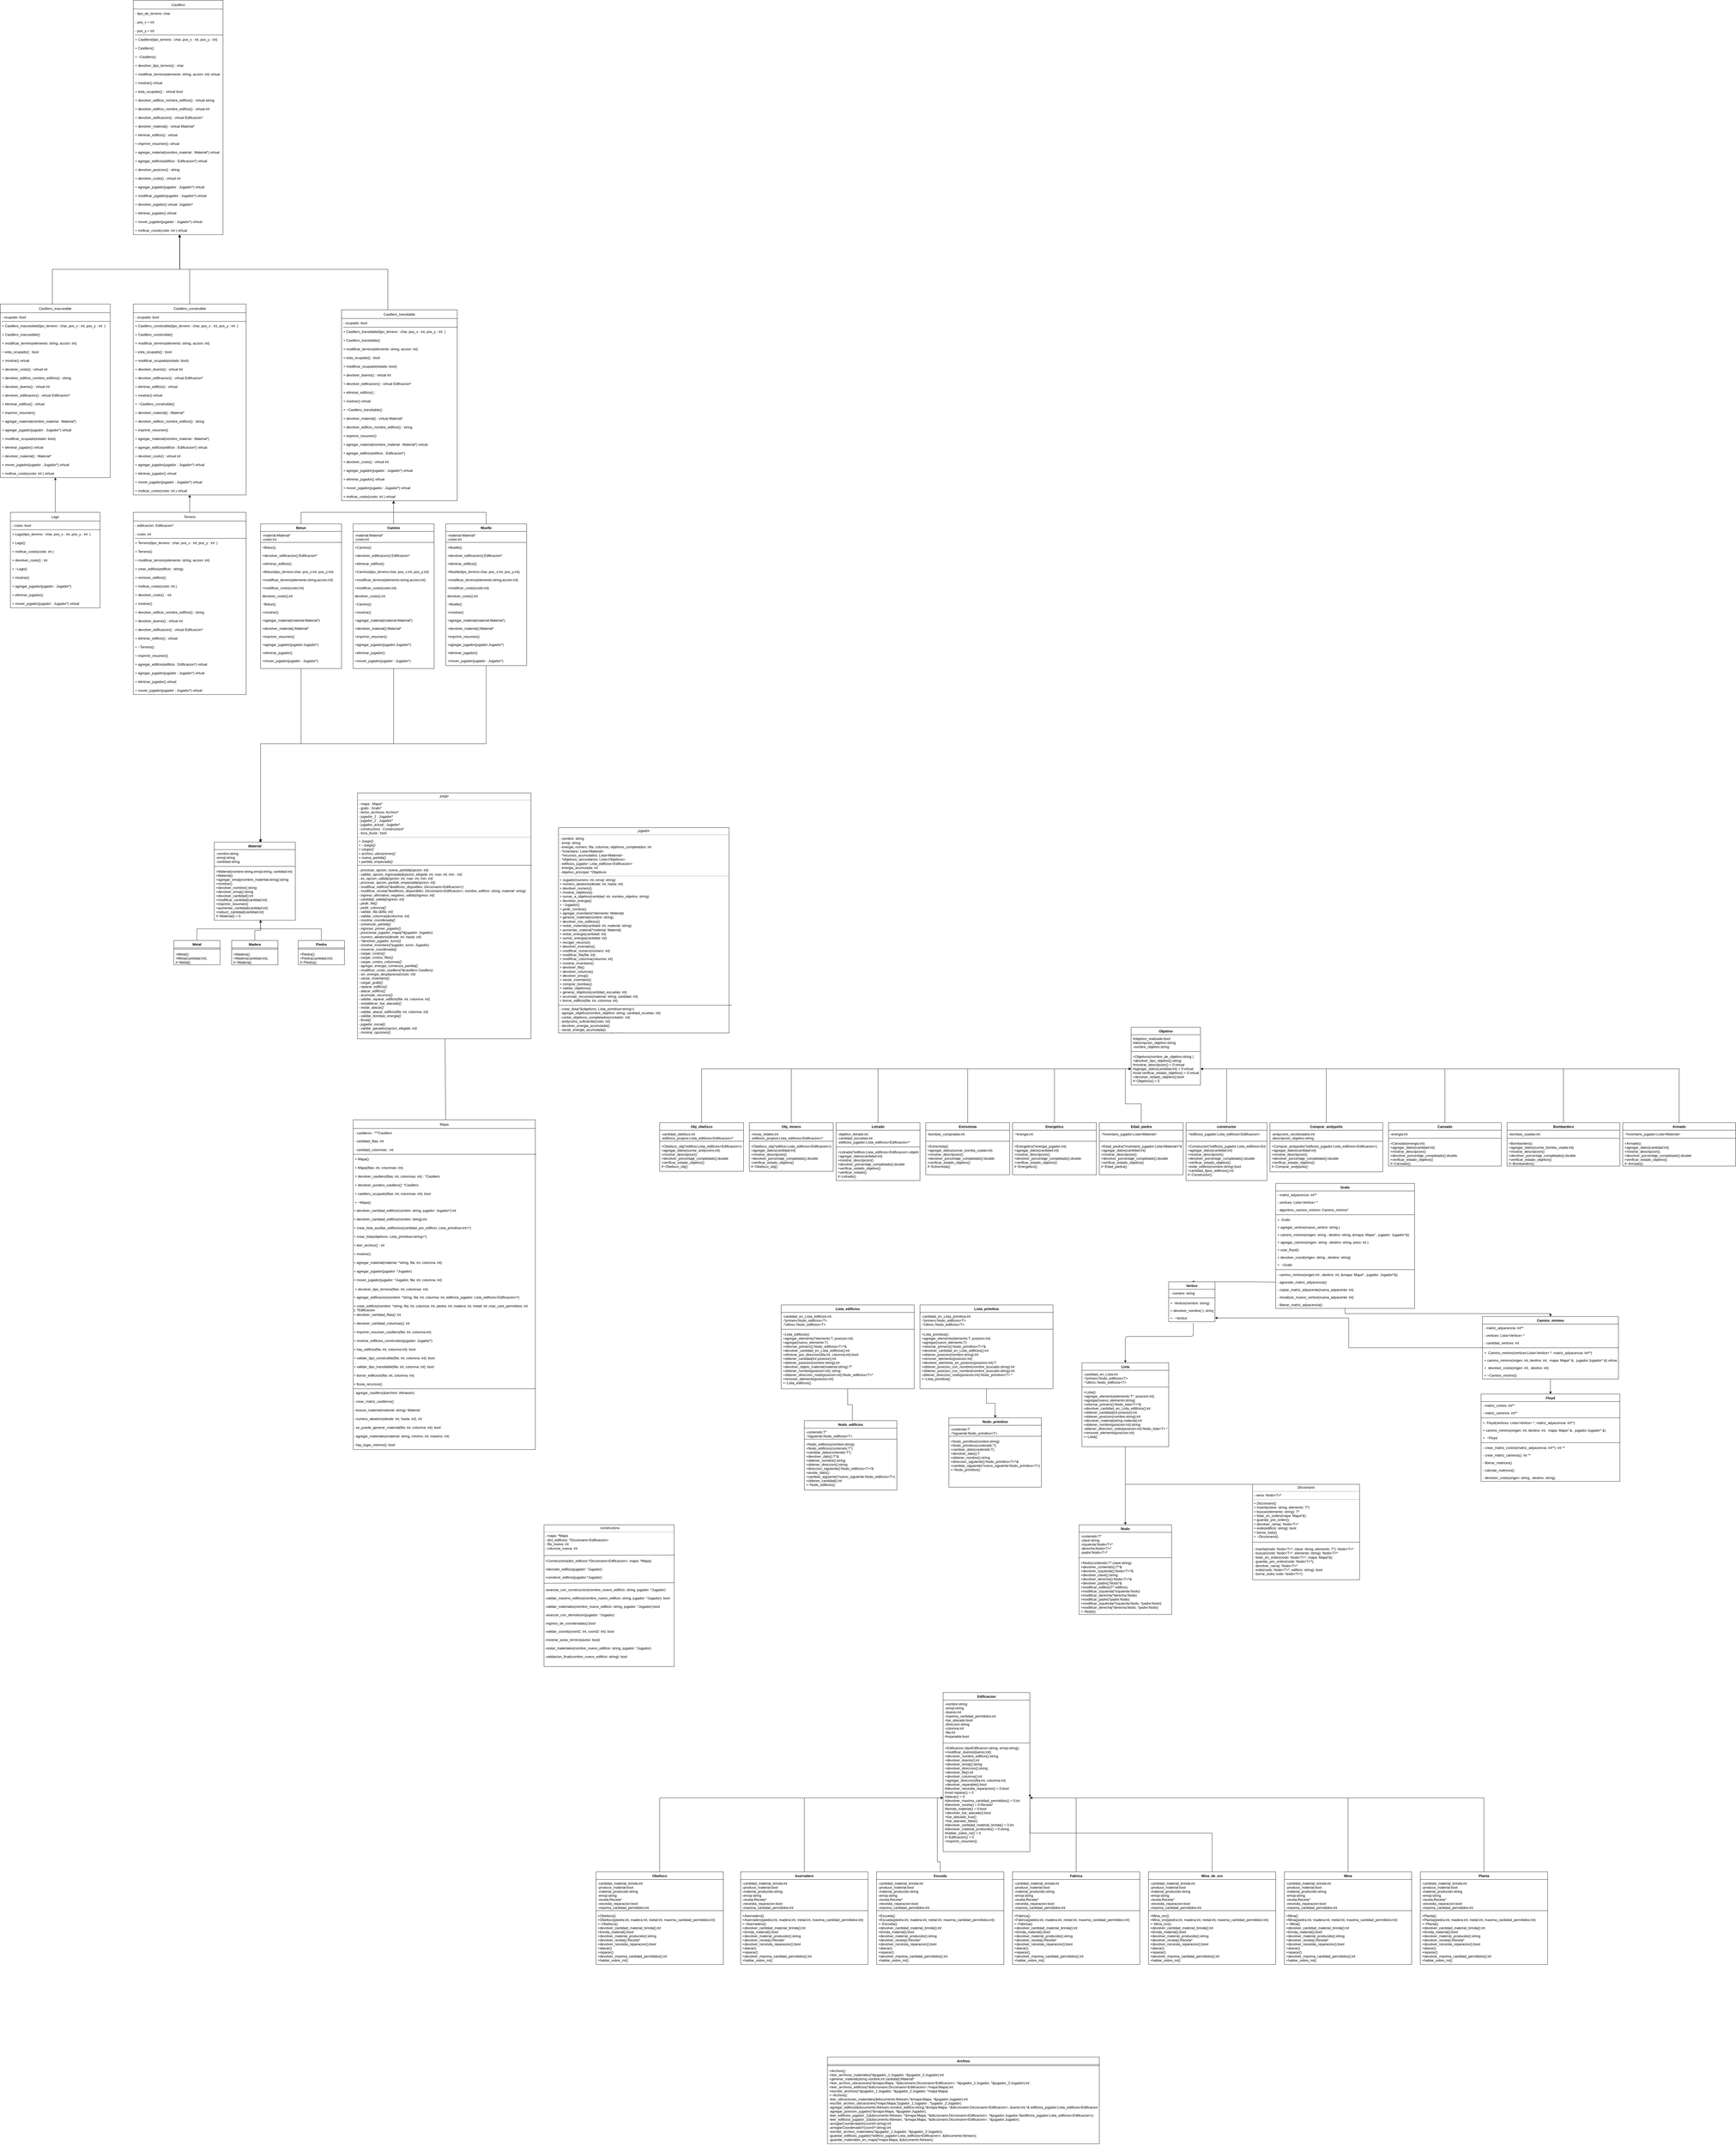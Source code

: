 <mxfile version="15.9.4" type="github">
  <diagram name="Page-1" id="c4acf3e9-155e-7222-9cf6-157b1a14988f">
    <mxGraphModel dx="1831" dy="7126" grid="1" gridSize="10" guides="1" tooltips="1" connect="1" arrows="1" fold="1" page="1" pageScale="1" pageWidth="850" pageHeight="1100" background="none" math="0" shadow="0">
      <root>
        <mxCell id="0" />
        <mxCell id="1" parent="0" />
        <mxCell id="mdNmDBwhIQSw67K94APl-2" value="&lt;p style=&quot;margin: 0px ; margin-top: 4px ; text-align: center&quot;&gt;&lt;i&gt;jugador&lt;/i&gt;&lt;/p&gt;&lt;hr size=&quot;1&quot;&gt;&lt;p style=&quot;margin: 0px ; margin-left: 4px&quot;&gt;- nombre: string&lt;/p&gt;&lt;p style=&quot;margin: 0px ; margin-left: 4px&quot;&gt;- emoji: string&lt;/p&gt;&lt;p style=&quot;margin: 0px ; margin-left: 4px&quot;&gt;- energia, numero, fila, columna, objetivos_completados: int&lt;/p&gt;&lt;p style=&quot;margin: 0px ; margin-left: 4px&quot;&gt;- *inventario: Lista&amp;lt;Material&amp;gt;&lt;/p&gt;&lt;p style=&quot;margin: 0px ; margin-left: 4px&quot;&gt;- *recursos_acumulados: Lista&amp;lt;Material&amp;gt;&lt;/p&gt;&lt;p style=&quot;margin: 0px ; margin-left: 4px&quot;&gt;- *objetivos_secundarios: Lista&amp;lt;Objetivos&amp;gt;&lt;/p&gt;&lt;p style=&quot;margin: 0px ; margin-left: 4px&quot;&gt;- edificios_jugador: Lista_edificios&amp;lt;Edificacion&amp;gt;&lt;/p&gt;&lt;p style=&quot;margin: 0px ; margin-left: 4px&quot;&gt;- energia_acumulada: int&lt;/p&gt;&lt;p style=&quot;margin: 0px ; margin-left: 4px&quot;&gt;- objetivo_principal: *Objetivos&lt;/p&gt;&lt;hr size=&quot;1&quot;&gt;&lt;p style=&quot;margin: 0px ; margin-left: 4px&quot;&gt;+ Jugador(numero: int, emoji: string)&lt;/p&gt;&lt;p style=&quot;margin: 0px ; margin-left: 4px&quot;&gt;+ numero_aleatorio(desde: int, hasta: int)&lt;/p&gt;&lt;p style=&quot;margin: 0px ; margin-left: 4px&quot;&gt;+ devolver_numero()&lt;/p&gt;&lt;p style=&quot;margin: 0px ; margin-left: 4px&quot;&gt;+ mostrar_objetivos()&lt;/p&gt;&lt;p style=&quot;margin: 0px ; margin-left: 4px&quot;&gt;+ sumar_a_objetivo(cantidad: int, nombre_objetivo: string)&lt;/p&gt;&lt;p style=&quot;margin: 0px ; margin-left: 4px&quot;&gt;+ devolver_energia()&lt;/p&gt;&lt;p style=&quot;margin: 0px ; margin-left: 4px&quot;&gt;+ ~Jugador()&lt;/p&gt;&lt;p style=&quot;margin: 0px ; margin-left: 4px&quot;&gt;+ pedir_nombre()&lt;/p&gt;&lt;p style=&quot;margin: 0px ; margin-left: 4px&quot;&gt;+ agregar_inventario(*elemento: Material)&lt;/p&gt;&lt;p style=&quot;margin: 0px ; margin-left: 4px&quot;&gt;+ generar_material(nombre: string)&lt;/p&gt;&lt;p style=&quot;margin: 0px ; margin-left: 4px&quot;&gt;+ devolver_mis_edificios()&lt;/p&gt;&lt;p style=&quot;margin: 0px ; margin-left: 4px&quot;&gt;+ restar_material(cantidad: int, material: string)&lt;/p&gt;&lt;p style=&quot;margin: 0px ; margin-left: 4px&quot;&gt;+ aumentar_materal(*material: Material)&lt;/p&gt;&lt;p style=&quot;margin: 0px ; margin-left: 4px&quot;&gt;+ restar_energia(cantidad: int)&lt;/p&gt;&lt;p style=&quot;margin: 0px ; margin-left: 4px&quot;&gt;+ sumar_energia(cantidad: int)&lt;/p&gt;&lt;p style=&quot;margin: 0px ; margin-left: 4px&quot;&gt;+ recoger_recurso()&lt;/p&gt;&lt;p style=&quot;margin: 0px ; margin-left: 4px&quot;&gt;+ devolver_inventario()&lt;/p&gt;&lt;p style=&quot;margin: 0px ; margin-left: 4px&quot;&gt;+ modificar_numero(numero: int)&lt;/p&gt;&lt;p style=&quot;margin: 0px ; margin-left: 4px&quot;&gt;+ modificar_fila(fila: int)&lt;/p&gt;&lt;p style=&quot;margin: 0px ; margin-left: 4px&quot;&gt;+ modificar_columna(columna: int)&lt;/p&gt;&lt;p style=&quot;margin: 0px ; margin-left: 4px&quot;&gt;+ mostrar_inventario()&lt;/p&gt;&lt;p style=&quot;margin: 0px ; margin-left: 4px&quot;&gt;+ devolver_fila()&lt;/p&gt;&lt;p style=&quot;margin: 0px ; margin-left: 4px&quot;&gt;+ devolver_columna()&lt;/p&gt;&lt;p style=&quot;margin: 0px ; margin-left: 4px&quot;&gt;+ devolver_emoji()&lt;/p&gt;&lt;p style=&quot;margin: 0px ; margin-left: 4px&quot;&gt;+ vaciar_inventario()&lt;/p&gt;&lt;p style=&quot;margin: 0px ; margin-left: 4px&quot;&gt;+ comprar_bombas()&lt;/p&gt;&lt;p style=&quot;margin: 0px ; margin-left: 4px&quot;&gt;+ validar_objetivos()&lt;/p&gt;&lt;p style=&quot;margin: 0px ; margin-left: 4px&quot;&gt;+ generar_objetivos(cantidad_escuelas: int)&lt;/p&gt;&lt;p style=&quot;margin: 0px ; margin-left: 4px&quot;&gt;+ acumular_recursos(material: string, cantidad: int)&lt;/p&gt;&lt;p style=&quot;margin: 0px ; margin-left: 4px&quot;&gt;+ borrar_edificio(fila: int, columna: int)&lt;/p&gt;&lt;p style=&quot;margin: 0px ; margin-left: 4px&quot;&gt;&lt;br&gt;&lt;/p&gt;&lt;p style=&quot;margin: 0px ; margin-left: 4px&quot;&gt;- crear_lista(*&amp;amp;objetivos: Lista_primitiva&amp;lt;string&amp;gt;)&lt;/p&gt;&lt;p style=&quot;margin: 0px ; margin-left: 4px&quot;&gt;- agregar_objetivo(nombre_objetivo: string, cantidad_ecuelas: int)&lt;/p&gt;&lt;p style=&quot;margin: 0px ; margin-left: 4px&quot;&gt;- contar_objetivos_completados(contador: int)&lt;/p&gt;&lt;p style=&quot;margin: 0px ; margin-left: 4px&quot;&gt;- andycoins_suficiente(costo: int)&lt;/p&gt;&lt;p style=&quot;margin: 0px ; margin-left: 4px&quot;&gt;- devolver_energia_acumulada()&lt;/p&gt;&lt;p style=&quot;margin: 0px ; margin-left: 4px&quot;&gt;- vaciar_energia_acumulada()&lt;/p&gt;&lt;p style=&quot;margin: 0px ; margin-left: 4px&quot;&gt;- sumar_energia_acumulada(cantidad: int)&lt;/p&gt;" style="verticalAlign=top;align=left;overflow=fill;fontSize=12;fontFamily=Helvetica;html=1;rounded=0;shadow=0;comic=0;labelBackgroundColor=none;strokeWidth=1" parent="1" vertex="1">
          <mxGeometry x="1310" y="-2790" width="590" height="710" as="geometry" />
        </mxCell>
        <mxCell id="4" style="edgeStyle=none;html=1;" parent="1" source="mdNmDBwhIQSw67K94APl-7" edge="1">
          <mxGeometry relative="1" as="geometry">
            <mxPoint x="920" y="-1764" as="targetPoint" />
          </mxGeometry>
        </mxCell>
        <mxCell id="mdNmDBwhIQSw67K94APl-7" value="&lt;p style=&quot;margin: 0px ; margin-top: 4px ; text-align: center&quot;&gt;&lt;i&gt;juego&lt;/i&gt;&lt;/p&gt;&lt;hr size=&quot;1&quot;&gt;&lt;p style=&quot;margin: 0px ; margin-left: 4px&quot;&gt;- mapa : Mapa*&lt;/p&gt;&lt;p style=&quot;margin: 0px ; margin-left: 4px&quot;&gt;- grafo : Grafo*&lt;/p&gt;&lt;p style=&quot;margin: 0px ; margin-left: 4px&quot;&gt;- lector_archivos: Archivo*&lt;/p&gt;&lt;p style=&quot;margin: 0px ; margin-left: 4px&quot;&gt;- jugador_1 : Jugador*&lt;/p&gt;&lt;p style=&quot;margin: 0px ; margin-left: 4px&quot;&gt;- jugador_2 : Jugador*&lt;/p&gt;&lt;p style=&quot;margin: 0px ; margin-left: 4px&quot;&gt;- jugador_actual : Jugador*&lt;/p&gt;&lt;p style=&quot;margin: 0px ; margin-left: 4px&quot;&gt;- constructora : Constructora*&lt;/p&gt;&lt;p style=&quot;margin: 0px ; margin-left: 4px&quot;&gt;- toca_lluvia : bool&lt;/p&gt;&lt;hr size=&quot;1&quot;&gt;&lt;p style=&quot;margin: 0px ; margin-left: 4px&quot;&gt;+ J&lt;i style=&quot;text-align: center&quot;&gt;uego()&lt;/i&gt;&lt;/p&gt;&lt;p style=&quot;margin: 0px ; margin-left: 4px&quot;&gt;&lt;i style=&quot;text-align: center&quot;&gt;+ ~Juego()&lt;/i&gt;&lt;/p&gt;&lt;p style=&quot;margin: 0px ; margin-left: 4px&quot;&gt;&lt;i style=&quot;text-align: center&quot;&gt;+ cargar()&lt;/i&gt;&lt;/p&gt;&lt;p style=&quot;margin: 0px ; margin-left: 4px&quot;&gt;&lt;i style=&quot;text-align: center&quot;&gt;+ archivo_ubicaciones()&lt;/i&gt;&lt;/p&gt;&lt;p style=&quot;margin: 0px ; margin-left: 4px&quot;&gt;&lt;i style=&quot;text-align: center&quot;&gt;+ nueva_partida()&lt;/i&gt;&lt;/p&gt;&lt;p style=&quot;margin: 0px ; margin-left: 4px&quot;&gt;&lt;i style=&quot;text-align: center&quot;&gt;+ partida_empezada()&lt;/i&gt;&lt;/p&gt;&lt;p style=&quot;margin: 0px ; margin-left: 4px&quot;&gt;&lt;i style=&quot;text-align: center&quot;&gt;&lt;br&gt;&lt;/i&gt;&lt;/p&gt;&lt;p style=&quot;margin: 0px ; margin-left: 4px&quot;&gt;&lt;i style=&quot;text-align: center&quot;&gt;- procesar_opcion_nueva_partida(opcion: int)&lt;/i&gt;&lt;/p&gt;&lt;p style=&quot;margin: 0px ; margin-left: 4px&quot;&gt;&lt;i style=&quot;text-align: center&quot;&gt;- validar_opcion_ingresada(&amp;amp;opcion_elegida: int, max: int, min : int)&lt;/i&gt;&lt;/p&gt;&lt;p style=&quot;margin: 0px ; margin-left: 4px&quot;&gt;&lt;i style=&quot;text-align: center&quot;&gt;- es_opcion_valida(opcion: int, max: int, min: int)&lt;/i&gt;&lt;/p&gt;&lt;p style=&quot;margin: 0px ; margin-left: 4px&quot;&gt;&lt;i style=&quot;text-align: center&quot;&gt;- procesar_opcion_partida_empezada(opcion: int)&lt;/i&gt;&lt;/p&gt;&lt;p style=&quot;margin: 0px ; margin-left: 4px&quot;&gt;&lt;i style=&quot;text-align: center&quot;&gt;- modificar_edificio(*&amp;amp;edificios_dispoibles: Diccionario&amp;lt;Edificacion&amp;gt;)&lt;/i&gt;&lt;/p&gt;&lt;p style=&quot;margin: 0px ; margin-left: 4px&quot;&gt;&lt;i style=&quot;text-align: center&quot;&gt;- modificar_receta(*&amp;amp;edificios_disponibles: Diccionario&amp;lt;Edificacion&amp;gt;, nombre_edificio: string, material: string)&lt;/i&gt;&lt;/p&gt;&lt;p style=&quot;margin: 0px ; margin-left: 4px&quot;&gt;&lt;i style=&quot;text-align: center&quot;&gt;- ingreso_afirmativo_negativo_valido(ingreso: int)&lt;/i&gt;&lt;/p&gt;&lt;p style=&quot;margin: 0px ; margin-left: 4px&quot;&gt;&lt;i style=&quot;text-align: center&quot;&gt;- cantidad_valida(ingreso: int)&lt;/i&gt;&lt;/p&gt;&lt;p style=&quot;margin: 0px ; margin-left: 4px&quot;&gt;&lt;i style=&quot;text-align: center&quot;&gt;- pedir_fila()&lt;/i&gt;&lt;/p&gt;&lt;p style=&quot;margin: 0px ; margin-left: 4px&quot;&gt;&lt;i style=&quot;text-align: center&quot;&gt;- pedir_columna()&lt;/i&gt;&lt;/p&gt;&lt;p style=&quot;margin: 0px ; margin-left: 4px&quot;&gt;&lt;i style=&quot;text-align: center&quot;&gt;- validar_fila (&amp;amp;fila: int)&lt;/i&gt;&lt;/p&gt;&lt;p style=&quot;margin: 0px ; margin-left: 4px&quot;&gt;&lt;i style=&quot;text-align: center&quot;&gt;- validar_columna(&amp;amp;columna: int)&lt;/i&gt;&lt;/p&gt;&lt;p style=&quot;margin: 0px ; margin-left: 4px&quot;&gt;&lt;i style=&quot;text-align: center&quot;&gt;- mostrar_coordenada()&lt;/i&gt;&lt;/p&gt;&lt;p style=&quot;margin: 0px ; margin-left: 4px&quot;&gt;&lt;i style=&quot;text-align: center&quot;&gt;- comenzar_partida()&lt;/i&gt;&lt;/p&gt;&lt;p style=&quot;margin: 0px ; margin-left: 4px&quot;&gt;&lt;i style=&quot;text-align: center&quot;&gt;- ingresar_primer_jugador()&lt;/i&gt;&lt;/p&gt;&lt;p style=&quot;margin: 0px ; margin-left: 4px&quot;&gt;&lt;i style=&quot;text-align: center&quot;&gt;- posicionar_jugador_mapa(*&amp;amp;jugador: Jugador)&lt;/i&gt;&lt;/p&gt;&lt;p style=&quot;margin: 0px ; margin-left: 4px&quot;&gt;&lt;i style=&quot;text-align: center&quot;&gt;- numero_aleatorio(desde: int, hasta: int)&lt;/i&gt;&lt;/p&gt;&lt;p style=&quot;margin: 0px ; margin-left: 4px&quot;&gt;&lt;i style=&quot;text-align: center&quot;&gt;- *devolver_jugador_turno()&lt;/i&gt;&lt;/p&gt;&lt;p style=&quot;margin: 0px ; margin-left: 4px&quot;&gt;&lt;i style=&quot;text-align: center&quot;&gt;- mostrar_inventario(*jugador_turno: Jugador)&lt;/i&gt;&lt;/p&gt;&lt;p style=&quot;margin: 0px ; margin-left: 4px&quot;&gt;&lt;i style=&quot;text-align: center&quot;&gt;- moverse_coordenada()&lt;/i&gt;&lt;/p&gt;&lt;p style=&quot;margin: 0px ; margin-left: 4px&quot;&gt;&lt;i style=&quot;text-align: center&quot;&gt;- cargar_costos()&lt;/i&gt;&lt;/p&gt;&lt;p style=&quot;margin: 0px ; margin-left: 4px&quot;&gt;&lt;i style=&quot;text-align: center&quot;&gt;- cargar_costos_filas()&lt;/i&gt;&lt;/p&gt;&lt;p style=&quot;margin: 0px ; margin-left: 4px&quot;&gt;&lt;i style=&quot;text-align: center&quot;&gt;- cargar_costos_columnas()&lt;/i&gt;&lt;/p&gt;&lt;p style=&quot;margin: 0px ; margin-left: 4px&quot;&gt;&lt;i style=&quot;text-align: center&quot;&gt;- agregar_energia_comienza_paritda()&lt;/i&gt;&lt;/p&gt;&lt;p style=&quot;margin: 0px ; margin-left: 4px&quot;&gt;&lt;i style=&quot;text-align: center&quot;&gt;- modificar_costo_casillero(*&amp;amp;casillero Casillero)&lt;/i&gt;&lt;/p&gt;&lt;p style=&quot;margin: 0px ; margin-left: 4px&quot;&gt;&lt;i style=&quot;text-align: center&quot;&gt;- sin_energia_desplazarse(costo: int)&lt;/i&gt;&lt;/p&gt;&lt;p style=&quot;margin: 0px ; margin-left: 4px&quot;&gt;&lt;i style=&quot;text-align: center&quot;&gt;- vaciar_inventario()&lt;/i&gt;&lt;/p&gt;&lt;p style=&quot;margin: 0px ; margin-left: 4px&quot;&gt;&lt;i style=&quot;text-align: center&quot;&gt;- cargar_grafo()&lt;/i&gt;&lt;/p&gt;&lt;p style=&quot;margin: 0px ; margin-left: 4px&quot;&gt;&lt;i style=&quot;text-align: center&quot;&gt;- reparar_edificio()&lt;/i&gt;&lt;/p&gt;&lt;p style=&quot;margin: 0px ; margin-left: 4px&quot;&gt;&lt;i style=&quot;text-align: center&quot;&gt;- atacar_edificio()&lt;/i&gt;&lt;/p&gt;&lt;p style=&quot;margin: 0px ; margin-left: 4px&quot;&gt;&lt;i style=&quot;text-align: center&quot;&gt;- acumular_recursos()&lt;/i&gt;&lt;/p&gt;&lt;p style=&quot;margin: 0px ; margin-left: 4px&quot;&gt;&lt;i style=&quot;text-align: center&quot;&gt;- validar_reparar_edificio(fila: int, columna: int)&lt;/i&gt;&lt;/p&gt;&lt;p style=&quot;margin: 0px ; margin-left: 4px&quot;&gt;&lt;i style=&quot;text-align: center&quot;&gt;- restablecer_fue_atacado()&lt;/i&gt;&lt;/p&gt;&lt;p style=&quot;margin: 0px ; margin-left: 4px&quot;&gt;&lt;i style=&quot;text-align: center&quot;&gt;- restar_atacar()&lt;/i&gt;&lt;/p&gt;&lt;p style=&quot;margin: 0px ; margin-left: 4px&quot;&gt;&lt;i style=&quot;text-align: center&quot;&gt;- validar_atacar_edificio(fila: int, columna: int)&lt;/i&gt;&lt;/p&gt;&lt;p style=&quot;margin: 0px ; margin-left: 4px&quot;&gt;&lt;i style=&quot;text-align: center&quot;&gt;- validar_bombas_energia()&lt;/i&gt;&lt;/p&gt;&lt;p style=&quot;margin: 0px ; margin-left: 4px&quot;&gt;&lt;i style=&quot;text-align: center&quot;&gt;- lluvia()&lt;/i&gt;&lt;/p&gt;&lt;p style=&quot;margin: 0px ; margin-left: 4px&quot;&gt;&lt;i style=&quot;text-align: center&quot;&gt;- jugador_inicial()&lt;/i&gt;&lt;/p&gt;&lt;p style=&quot;margin: 0px ; margin-left: 4px&quot;&gt;&lt;i style=&quot;text-align: center&quot;&gt;- validar_ganador(opcion_elegida: int)&lt;/i&gt;&lt;/p&gt;&lt;p style=&quot;margin: 0px ; margin-left: 4px&quot;&gt;&lt;i style=&quot;text-align: center&quot;&gt;- mostrar_opciones()&lt;/i&gt;&lt;/p&gt;&lt;p style=&quot;text-align: center ; margin: 0px 0px 0px 4px&quot;&gt;&lt;br&gt;&lt;/p&gt;" style="verticalAlign=top;align=left;overflow=fill;fontSize=12;fontFamily=Helvetica;html=1;rounded=0;shadow=0;comic=0;labelBackgroundColor=none;strokeWidth=1" parent="1" vertex="1">
          <mxGeometry x="615" y="-2910" width="600" height="850" as="geometry" />
        </mxCell>
        <mxCell id="vsp3Xg3IRD6YJCFwqntf-13" value="&lt;p style=&quot;margin: 0px ; margin-top: 4px ; text-align: center&quot;&gt;&lt;/p&gt;&lt;p style=&quot;text-align: center ; margin: 0px 0px 0px 4px&quot;&gt;constructora&lt;/p&gt;&lt;hr size=&quot;1&quot;&gt;&lt;p style=&quot;margin: 0px ; margin-left: 4px&quot;&gt;- mapa: *Mapa&lt;/p&gt;&lt;p style=&quot;margin: 0px ; margin-left: 4px&quot;&gt;- dict_edificios: *Diccionario&amp;lt;Edificacion&amp;gt;&lt;/p&gt;&lt;p style=&quot;margin: 0px ; margin-left: 4px&quot;&gt;- fila_nueva: int&lt;/p&gt;&lt;p style=&quot;margin: 0px ; margin-left: 4px&quot;&gt;- columna_nueva: int&lt;/p&gt;&lt;p style=&quot;margin: 0px ; margin-left: 4px&quot;&gt;&lt;br&gt;&lt;/p&gt;&lt;p style=&quot;margin: 0px ; margin-left: 4px&quot;&gt;&lt;br&gt;&lt;/p&gt;&lt;p style=&quot;margin: 0px ; margin-left: 4px&quot;&gt;+Constructora(dict_edficios:*Diccionario&amp;lt;Edificacion&amp;gt;, mapa: *Mapa)&lt;/p&gt;&lt;p style=&quot;margin: 0px ; margin-left: 4px&quot;&gt;&lt;br&gt;&lt;/p&gt;&lt;p style=&quot;margin: 0px ; margin-left: 4px&quot;&gt;+demoler_edificio(jugador: *Jugador)&lt;/p&gt;&lt;p style=&quot;margin: 0px ; margin-left: 4px&quot;&gt;&lt;br&gt;&lt;/p&gt;&lt;p style=&quot;margin: 0px ; margin-left: 4px&quot;&gt;+construir_edificio(jugador:*Jugador)&lt;/p&gt;&lt;p style=&quot;margin: 0px ; margin-left: 4px&quot;&gt;&lt;br&gt;&lt;/p&gt;&lt;p style=&quot;margin: 0px ; margin-left: 4px&quot;&gt;&lt;br&gt;&lt;/p&gt;&lt;p style=&quot;margin: 0px ; margin-left: 4px&quot;&gt;-avanzar_con_construccion(nombre_nuevo_edificio: string, jugador: *Jugador)&lt;/p&gt;&lt;p style=&quot;margin: 0px ; margin-left: 4px&quot;&gt;&lt;br&gt;&lt;/p&gt;&lt;p style=&quot;margin: 0px ; margin-left: 4px&quot;&gt;-validar_maximo_edificio(nombre_nuevo_edificio: string, jugador: *Jugador): bool&lt;/p&gt;&lt;p style=&quot;margin: 0px ; margin-left: 4px&quot;&gt;&lt;br&gt;&lt;/p&gt;&lt;p style=&quot;margin: 0px ; margin-left: 4px&quot;&gt;-validar_materiales(nombre_nuevo_edificio: string, jugador: *Jugador):bool&lt;/p&gt;&lt;p style=&quot;margin: 0px ; margin-left: 4px&quot;&gt;&lt;br&gt;&lt;/p&gt;&lt;p style=&quot;margin: 0px ; margin-left: 4px&quot;&gt;-avanzar_con_demolicion(jugador: *Jugador)&lt;/p&gt;&lt;p style=&quot;margin: 0px ; margin-left: 4px&quot;&gt;&lt;br&gt;&lt;/p&gt;&lt;p style=&quot;margin: 0px ; margin-left: 4px&quot;&gt;-ingreso_de_coordenadas():bool&lt;/p&gt;&lt;p style=&quot;margin: 0px ; margin-left: 4px&quot;&gt;&lt;br&gt;&lt;/p&gt;&lt;p style=&quot;margin: 0px ; margin-left: 4px&quot;&gt;-validar_coords(coord1: int, coord2: int): bool&lt;/p&gt;&lt;p style=&quot;margin: 0px ; margin-left: 4px&quot;&gt;&lt;br&gt;&lt;/p&gt;&lt;p style=&quot;margin: 0px ; margin-left: 4px&quot;&gt;-mostrar_aviso_terreno(aviso: bool)&lt;/p&gt;&lt;p style=&quot;margin: 0px ; margin-left: 4px&quot;&gt;&lt;br&gt;&lt;/p&gt;&lt;p style=&quot;margin: 0px ; margin-left: 4px&quot;&gt;-restar_materiales(nombre_nuevo_edificio: string, jugador: *Jugador)&lt;/p&gt;&lt;p style=&quot;margin: 0px ; margin-left: 4px&quot;&gt;&lt;br&gt;&lt;/p&gt;&lt;p style=&quot;margin: 0px ; margin-left: 4px&quot;&gt;-validacion_final(nombre_nuevo_edificio: string): bool&lt;/p&gt;" style="verticalAlign=top;align=left;overflow=fill;fontSize=12;fontFamily=Helvetica;html=1;rounded=0;shadow=0;comic=0;labelBackgroundColor=none;strokeWidth=1" parent="1" vertex="1">
          <mxGeometry x="1260" y="-380" width="450" height="490" as="geometry" />
        </mxCell>
        <mxCell id="vsp3Xg3IRD6YJCFwqntf-36" value="Mapa" style="swimlane;fontStyle=0;childLayout=stackLayout;horizontal=1;startSize=30;horizontalStack=0;resizeParent=1;resizeParentMax=0;resizeLast=0;collapsible=1;marginBottom=0;" parent="1" vertex="1">
          <mxGeometry x="600" y="-1780" width="630" height="1140" as="geometry" />
        </mxCell>
        <mxCell id="vsp3Xg3IRD6YJCFwqntf-37" value="- casilleros : ***Casillero " style="text;strokeColor=none;fillColor=none;align=left;verticalAlign=middle;spacingLeft=4;spacingRight=4;overflow=hidden;points=[[0,0.5],[1,0.5]];portConstraint=eastwest;rotatable=0;" parent="vsp3Xg3IRD6YJCFwqntf-36" vertex="1">
          <mxGeometry y="30" width="630" height="30" as="geometry" />
        </mxCell>
        <mxCell id="vsp3Xg3IRD6YJCFwqntf-38" value="&amp;nbsp;- cantidad_filas: int" style="text;whiteSpace=wrap;html=1;" parent="vsp3Xg3IRD6YJCFwqntf-36" vertex="1">
          <mxGeometry y="60" width="630" height="30" as="geometry" />
        </mxCell>
        <mxCell id="vsp3Xg3IRD6YJCFwqntf-39" value="&amp;nbsp;- cantidad_columnas : int" style="text;whiteSpace=wrap;html=1;" parent="vsp3Xg3IRD6YJCFwqntf-36" vertex="1">
          <mxGeometry y="90" width="630" height="30" as="geometry" />
        </mxCell>
        <mxCell id="vsp3Xg3IRD6YJCFwqntf-40" value="+ Mapa()" style="text;strokeColor=none;fillColor=none;align=left;verticalAlign=middle;spacingLeft=4;spacingRight=4;overflow=hidden;points=[[0,0.5],[1,0.5]];portConstraint=eastwest;rotatable=0;" parent="vsp3Xg3IRD6YJCFwqntf-36" vertex="1">
          <mxGeometry y="120" width="630" height="30" as="geometry" />
        </mxCell>
        <mxCell id="vsp3Xg3IRD6YJCFwqntf-41" value="" style="endArrow=none;html=1;rounded=0;entryX=1.005;entryY=-0.033;entryDx=0;entryDy=0;entryPerimeter=0;" parent="vsp3Xg3IRD6YJCFwqntf-36" target="vsp3Xg3IRD6YJCFwqntf-40" edge="1">
          <mxGeometry width="50" height="50" relative="1" as="geometry">
            <mxPoint y="119" as="sourcePoint" />
            <mxPoint x="139.44" y="60.16" as="targetPoint" />
            <Array as="points">
              <mxPoint x="180" y="119" />
            </Array>
          </mxGeometry>
        </mxCell>
        <mxCell id="vsp3Xg3IRD6YJCFwqntf-158" value="+ Mapa(filas: int, columnas: int)" style="text;strokeColor=none;fillColor=none;align=left;verticalAlign=middle;spacingLeft=4;spacingRight=4;overflow=hidden;points=[[0,0.5],[1,0.5]];portConstraint=eastwest;rotatable=0;" parent="vsp3Xg3IRD6YJCFwqntf-36" vertex="1">
          <mxGeometry y="150" width="630" height="30" as="geometry" />
        </mxCell>
        <mxCell id="vsp3Xg3IRD6YJCFwqntf-159" value="+ devolver_casillero(filas: int, columnas: int) : *Casillero" style="text;strokeColor=none;fillColor=none;align=left;verticalAlign=middle;spacingLeft=4;spacingRight=4;overflow=hidden;points=[[0,0.5],[1,0.5]];portConstraint=eastwest;rotatable=0;" parent="vsp3Xg3IRD6YJCFwqntf-36" vertex="1">
          <mxGeometry y="180" width="630" height="30" as="geometry" />
        </mxCell>
        <mxCell id="vsp3Xg3IRD6YJCFwqntf-160" value="+ devolver_puntero_casillero(): *Casillero" style="text;strokeColor=none;fillColor=none;align=left;verticalAlign=middle;spacingLeft=4;spacingRight=4;overflow=hidden;points=[[0,0.5],[1,0.5]];portConstraint=eastwest;rotatable=0;" parent="vsp3Xg3IRD6YJCFwqntf-36" vertex="1">
          <mxGeometry y="210" width="630" height="30" as="geometry" />
        </mxCell>
        <mxCell id="vsp3Xg3IRD6YJCFwqntf-162" value="+ casillero_ocupado(filas: int, columnas: int): bool" style="text;strokeColor=none;fillColor=none;align=left;verticalAlign=middle;spacingLeft=4;spacingRight=4;overflow=hidden;points=[[0,0.5],[1,0.5]];portConstraint=eastwest;rotatable=0;" parent="vsp3Xg3IRD6YJCFwqntf-36" vertex="1">
          <mxGeometry y="240" width="630" height="30" as="geometry" />
        </mxCell>
        <mxCell id="vsp3Xg3IRD6YJCFwqntf-157" value="+ ~Mapa()" style="text;strokeColor=none;fillColor=none;align=left;verticalAlign=middle;spacingLeft=4;spacingRight=4;overflow=hidden;points=[[0,0.5],[1,0.5]];portConstraint=eastwest;rotatable=0;" parent="vsp3Xg3IRD6YJCFwqntf-36" vertex="1">
          <mxGeometry y="270" width="630" height="30" as="geometry" />
        </mxCell>
        <mxCell id="vsp3Xg3IRD6YJCFwqntf-163" value="+ devolver_cantidad_edificio(nombre: string, jugador: Jugador*):int" style="text;whiteSpace=wrap;html=1;" parent="vsp3Xg3IRD6YJCFwqntf-36" vertex="1">
          <mxGeometry y="300" width="630" height="30" as="geometry" />
        </mxCell>
        <mxCell id="vsp3Xg3IRD6YJCFwqntf-164" value="+ devolver_cantidad_edificio(nombre: string):int" style="text;whiteSpace=wrap;html=1;" parent="vsp3Xg3IRD6YJCFwqntf-36" vertex="1">
          <mxGeometry y="330" width="630" height="30" as="geometry" />
        </mxCell>
        <mxCell id="vsp3Xg3IRD6YJCFwqntf-42" value="+ crear_lista_auxiliar_edificicios(cantidad_por_edificio: Lista_primitiva&amp;lt;int&amp;gt;*)&amp;nbsp;" style="text;whiteSpace=wrap;html=1;" parent="vsp3Xg3IRD6YJCFwqntf-36" vertex="1">
          <mxGeometry y="360" width="630" height="30" as="geometry" />
        </mxCell>
        <mxCell id="vsp3Xg3IRD6YJCFwqntf-166" value="+ crear_lista(objetivos: Lista_primitiva&amp;lt;string&amp;gt;*)&amp;nbsp;" style="text;whiteSpace=wrap;html=1;" parent="vsp3Xg3IRD6YJCFwqntf-36" vertex="1">
          <mxGeometry y="390" width="630" height="30" as="geometry" />
        </mxCell>
        <mxCell id="vsp3Xg3IRD6YJCFwqntf-165" value="+ leer_archivo() : int" style="text;whiteSpace=wrap;html=1;" parent="vsp3Xg3IRD6YJCFwqntf-36" vertex="1">
          <mxGeometry y="420" width="630" height="30" as="geometry" />
        </mxCell>
        <mxCell id="vsp3Xg3IRD6YJCFwqntf-47" value="+ mostrar()" style="text;whiteSpace=wrap;html=1;" parent="vsp3Xg3IRD6YJCFwqntf-36" vertex="1">
          <mxGeometry y="450" width="630" height="30" as="geometry" />
        </mxCell>
        <mxCell id="vsp3Xg3IRD6YJCFwqntf-43" value="+ agregar_material(material: *string, fila: int, columna: int)" style="text;whiteSpace=wrap;html=1;" parent="vsp3Xg3IRD6YJCFwqntf-36" vertex="1">
          <mxGeometry y="480" width="630" height="30" as="geometry" />
        </mxCell>
        <mxCell id="vsp3Xg3IRD6YJCFwqntf-167" value="+ agregar_jugador(jugador: *Jugador)" style="text;whiteSpace=wrap;html=1;" parent="vsp3Xg3IRD6YJCFwqntf-36" vertex="1">
          <mxGeometry y="510" width="630" height="30" as="geometry" />
        </mxCell>
        <mxCell id="vsp3Xg3IRD6YJCFwqntf-168" value="+ mover_jugador(jugador: *Jugador, fila: int, columna: int)" style="text;whiteSpace=wrap;html=1;" parent="vsp3Xg3IRD6YJCFwqntf-36" vertex="1">
          <mxGeometry y="540" width="630" height="30" as="geometry" />
        </mxCell>
        <mxCell id="vsp3Xg3IRD6YJCFwqntf-169" value="+ devolver_tipo_terreno(filas: int, columnas: int)" style="text;strokeColor=none;fillColor=none;align=left;verticalAlign=middle;spacingLeft=4;spacingRight=4;overflow=hidden;points=[[0,0.5],[1,0.5]];portConstraint=eastwest;rotatable=0;" parent="vsp3Xg3IRD6YJCFwqntf-36" vertex="1">
          <mxGeometry y="570" width="630" height="30" as="geometry" />
        </mxCell>
        <mxCell id="vsp3Xg3IRD6YJCFwqntf-44" value="+ agregar_edificacion(nombre: *string, fila: int, columna: int, edificios_jugador: Lista_edificios&amp;lt;Edificacion&amp;gt;*)" style="text;whiteSpace=wrap;html=1;" parent="vsp3Xg3IRD6YJCFwqntf-36" vertex="1">
          <mxGeometry y="600" width="630" height="30" as="geometry" />
        </mxCell>
        <mxCell id="vsp3Xg3IRD6YJCFwqntf-170" value="+ crear_edificio(nombre: *string, fila: int, columna: int, piedra: int, madera: int, metal: int ,max_cant_permitidos: int&lt;br&gt;): *Edificacion" style="text;whiteSpace=wrap;html=1;" parent="vsp3Xg3IRD6YJCFwqntf-36" vertex="1">
          <mxGeometry y="630" width="630" height="30" as="geometry" />
        </mxCell>
        <mxCell id="vsp3Xg3IRD6YJCFwqntf-50" value="+ devolver_cantidad_filas(): int" style="text;whiteSpace=wrap;html=1;" parent="vsp3Xg3IRD6YJCFwqntf-36" vertex="1">
          <mxGeometry y="660" width="630" height="30" as="geometry" />
        </mxCell>
        <mxCell id="vsp3Xg3IRD6YJCFwqntf-51" value="+ devolver_cantidad_columnas(): int" style="text;whiteSpace=wrap;html=1;" parent="vsp3Xg3IRD6YJCFwqntf-36" vertex="1">
          <mxGeometry y="690" width="630" height="30" as="geometry" />
        </mxCell>
        <mxCell id="vsp3Xg3IRD6YJCFwqntf-54" value="+ imprimir_resumen_casillero(fila: int, columna:int)" style="text;whiteSpace=wrap;html=1;" parent="vsp3Xg3IRD6YJCFwqntf-36" vertex="1">
          <mxGeometry y="720" width="630" height="30" as="geometry" />
        </mxCell>
        <mxCell id="vsp3Xg3IRD6YJCFwqntf-46" value="+ mostrar_edificios_construidos(jugador: Jugador*)" style="text;whiteSpace=wrap;html=1;" parent="vsp3Xg3IRD6YJCFwqntf-36" vertex="1">
          <mxGeometry y="750" width="630" height="30" as="geometry" />
        </mxCell>
        <mxCell id="vsp3Xg3IRD6YJCFwqntf-56" value="+ hay_edificio(fila: int, columna:int): bool" style="text;whiteSpace=wrap;html=1;" parent="vsp3Xg3IRD6YJCFwqntf-36" vertex="1">
          <mxGeometry y="780" width="630" height="30" as="geometry" />
        </mxCell>
        <mxCell id="vsp3Xg3IRD6YJCFwqntf-172" value="+ validar_tipo_construible(fila: int, columna: int): bool" style="text;whiteSpace=wrap;html=1;" parent="vsp3Xg3IRD6YJCFwqntf-36" vertex="1">
          <mxGeometry y="810" width="630" height="30" as="geometry" />
        </mxCell>
        <mxCell id="vsp3Xg3IRD6YJCFwqntf-171" value="+ validar_tipo_transitable(fila: int, columna: int): bool" style="text;whiteSpace=wrap;html=1;" parent="vsp3Xg3IRD6YJCFwqntf-36" vertex="1">
          <mxGeometry y="840" width="630" height="30" as="geometry" />
        </mxCell>
        <mxCell id="vsp3Xg3IRD6YJCFwqntf-45" value="+ borrar_edificicio(fila: int, columna: int)" style="text;whiteSpace=wrap;html=1;" parent="vsp3Xg3IRD6YJCFwqntf-36" vertex="1">
          <mxGeometry y="870" width="630" height="30" as="geometry" />
        </mxCell>
        <mxCell id="vsp3Xg3IRD6YJCFwqntf-55" value="+ lluvia_recursos()" style="text;whiteSpace=wrap;html=1;" parent="vsp3Xg3IRD6YJCFwqntf-36" vertex="1">
          <mxGeometry y="900" width="630" height="30" as="geometry" />
        </mxCell>
        <mxCell id="vsp3Xg3IRD6YJCFwqntf-58" value="- agregar_casillero(&amp;amp;archivo: ifstraeam)" style="text;whiteSpace=wrap;html=1;" parent="vsp3Xg3IRD6YJCFwqntf-36" vertex="1">
          <mxGeometry y="930" width="630" height="30" as="geometry" />
        </mxCell>
        <mxCell id="vsp3Xg3IRD6YJCFwqntf-59" value="- crear_matriz_casilleros()" style="text;whiteSpace=wrap;html=1;" parent="vsp3Xg3IRD6YJCFwqntf-36" vertex="1">
          <mxGeometry y="960" width="630" height="30" as="geometry" />
        </mxCell>
        <mxCell id="vsp3Xg3IRD6YJCFwqntf-173" value="- buscar_material(material: string): Material" style="text;whiteSpace=wrap;html=1;" parent="vsp3Xg3IRD6YJCFwqntf-36" vertex="1">
          <mxGeometry y="990" width="630" height="30" as="geometry" />
        </mxCell>
        <mxCell id="vsp3Xg3IRD6YJCFwqntf-61" value="- numero_aleatorio(desde: int, hasta: int). int" style="text;whiteSpace=wrap;html=1;" parent="vsp3Xg3IRD6YJCFwqntf-36" vertex="1">
          <mxGeometry y="1020" width="630" height="30" as="geometry" />
        </mxCell>
        <mxCell id="vsp3Xg3IRD6YJCFwqntf-175" value="- se_puede_generar_material(fila: int, columna: int): bool" style="text;whiteSpace=wrap;html=1;" parent="vsp3Xg3IRD6YJCFwqntf-36" vertex="1">
          <mxGeometry y="1050" width="630" height="30" as="geometry" />
        </mxCell>
        <mxCell id="vsp3Xg3IRD6YJCFwqntf-60" value="- agregar_materiales(material: string, minimo: int, maximo: int)" style="text;whiteSpace=wrap;html=1;" parent="vsp3Xg3IRD6YJCFwqntf-36" vertex="1">
          <mxGeometry y="1080" width="630" height="30" as="geometry" />
        </mxCell>
        <mxCell id="vsp3Xg3IRD6YJCFwqntf-63" value="" style="endArrow=none;html=1;rounded=0;entryX=1;entryY=0;entryDx=0;entryDy=0;exitX=0;exitY=0;exitDx=0;exitDy=0;" parent="vsp3Xg3IRD6YJCFwqntf-36" source="vsp3Xg3IRD6YJCFwqntf-58" target="vsp3Xg3IRD6YJCFwqntf-58" edge="1">
          <mxGeometry width="50" height="50" relative="1" as="geometry">
            <mxPoint x="300" y="510" as="sourcePoint" />
            <mxPoint x="630" y="930" as="targetPoint" />
          </mxGeometry>
        </mxCell>
        <mxCell id="vsp3Xg3IRD6YJCFwqntf-64" value="- hay_lugar_minimo(): bool" style="text;whiteSpace=wrap;html=1;" parent="vsp3Xg3IRD6YJCFwqntf-36" vertex="1">
          <mxGeometry y="1110" width="630" height="30" as="geometry" />
        </mxCell>
        <mxCell id="vsp3Xg3IRD6YJCFwqntf-66" value="Casillero" style="swimlane;fontStyle=2;childLayout=stackLayout;horizontal=1;startSize=30;horizontalStack=0;resizeParent=1;resizeParentMax=0;resizeLast=0;collapsible=1;marginBottom=0;" parent="1" vertex="1">
          <mxGeometry x="-160" y="-5650" width="310" height="810" as="geometry" />
        </mxCell>
        <mxCell id="vsp3Xg3IRD6YJCFwqntf-67" value="- tipo_de_terreno: char" style="text;strokeColor=none;fillColor=none;align=left;verticalAlign=middle;spacingLeft=4;spacingRight=4;overflow=hidden;points=[[0,0.5],[1,0.5]];portConstraint=eastwest;rotatable=0;" parent="vsp3Xg3IRD6YJCFwqntf-66" vertex="1">
          <mxGeometry y="30" width="310" height="30" as="geometry" />
        </mxCell>
        <mxCell id="vsp3Xg3IRD6YJCFwqntf-68" value="- pos_x = int" style="text;strokeColor=none;fillColor=none;align=left;verticalAlign=middle;spacingLeft=4;spacingRight=4;overflow=hidden;points=[[0,0.5],[1,0.5]];portConstraint=eastwest;rotatable=0;" parent="vsp3Xg3IRD6YJCFwqntf-66" vertex="1">
          <mxGeometry y="60" width="310" height="30" as="geometry" />
        </mxCell>
        <mxCell id="vsp3Xg3IRD6YJCFwqntf-69" value="- pos_y = int" style="text;strokeColor=none;fillColor=none;align=left;verticalAlign=middle;spacingLeft=4;spacingRight=4;overflow=hidden;points=[[0,0.5],[1,0.5]];portConstraint=eastwest;rotatable=0;" parent="vsp3Xg3IRD6YJCFwqntf-66" vertex="1">
          <mxGeometry y="90" width="310" height="30" as="geometry" />
        </mxCell>
        <mxCell id="vsp3Xg3IRD6YJCFwqntf-70" value="" style="endArrow=none;html=1;rounded=0;entryX=1.002;entryY=0;entryDx=0;entryDy=0;entryPerimeter=0;exitX=0.015;exitY=0;exitDx=0;exitDy=0;exitPerimeter=0;" parent="vsp3Xg3IRD6YJCFwqntf-66" source="vsp3Xg3IRD6YJCFwqntf-71" target="vsp3Xg3IRD6YJCFwqntf-71" edge="1">
          <mxGeometry width="50" height="50" relative="1" as="geometry">
            <mxPoint y="179" as="sourcePoint" />
            <mxPoint x="120" y="179" as="targetPoint" />
          </mxGeometry>
        </mxCell>
        <mxCell id="vsp3Xg3IRD6YJCFwqntf-71" value="+ Casillero(tipo_terreno : char, pos_x : int, pos_y : int)" style="text;strokeColor=none;fillColor=none;align=left;verticalAlign=middle;spacingLeft=4;spacingRight=4;overflow=hidden;points=[[0,0.5],[1,0.5]];portConstraint=eastwest;rotatable=0;" parent="vsp3Xg3IRD6YJCFwqntf-66" vertex="1">
          <mxGeometry y="120" width="310" height="30" as="geometry" />
        </mxCell>
        <mxCell id="vsp3Xg3IRD6YJCFwqntf-72" value="+ Casillero()" style="text;strokeColor=none;fillColor=none;align=left;verticalAlign=middle;spacingLeft=4;spacingRight=4;overflow=hidden;points=[[0,0.5],[1,0.5]];portConstraint=eastwest;rotatable=0;" parent="vsp3Xg3IRD6YJCFwqntf-66" vertex="1">
          <mxGeometry y="150" width="310" height="30" as="geometry" />
        </mxCell>
        <mxCell id="vsp3Xg3IRD6YJCFwqntf-73" value="+ ~Casillero()" style="text;strokeColor=none;fillColor=none;align=left;verticalAlign=middle;spacingLeft=4;spacingRight=4;overflow=hidden;points=[[0,0.5],[1,0.5]];portConstraint=eastwest;rotatable=0;" parent="vsp3Xg3IRD6YJCFwqntf-66" vertex="1">
          <mxGeometry y="180" width="310" height="30" as="geometry" />
        </mxCell>
        <mxCell id="vsp3Xg3IRD6YJCFwqntf-75" value="+ devolver_tipo_terreno() : char" style="text;strokeColor=none;fillColor=none;align=left;verticalAlign=middle;spacingLeft=4;spacingRight=4;overflow=hidden;points=[[0,0.5],[1,0.5]];portConstraint=eastwest;rotatable=0;" parent="vsp3Xg3IRD6YJCFwqntf-66" vertex="1">
          <mxGeometry y="210" width="310" height="30" as="geometry" />
        </mxCell>
        <mxCell id="vsp3Xg3IRD6YJCFwqntf-78" value="+ modificar_terreno(elemento: string, accion: int) virtual" style="text;strokeColor=none;fillColor=none;align=left;verticalAlign=middle;spacingLeft=4;spacingRight=4;overflow=hidden;points=[[0,0.5],[1,0.5]];portConstraint=eastwest;rotatable=0;" parent="vsp3Xg3IRD6YJCFwqntf-66" vertex="1">
          <mxGeometry y="240" width="310" height="30" as="geometry" />
        </mxCell>
        <mxCell id="vsp3Xg3IRD6YJCFwqntf-74" value="+ mostrar() virtual" style="text;strokeColor=none;fillColor=none;align=left;verticalAlign=middle;spacingLeft=4;spacingRight=4;overflow=hidden;points=[[0,0.5],[1,0.5]];portConstraint=eastwest;rotatable=0;" parent="vsp3Xg3IRD6YJCFwqntf-66" vertex="1">
          <mxGeometry y="270" width="310" height="30" as="geometry" />
        </mxCell>
        <mxCell id="vsp3Xg3IRD6YJCFwqntf-83" value="+ esta_ocupado() :  virtual bool" style="text;strokeColor=none;fillColor=none;align=left;verticalAlign=middle;spacingLeft=4;spacingRight=4;overflow=hidden;points=[[0,0.5],[1,0.5]];portConstraint=eastwest;rotatable=0;" parent="vsp3Xg3IRD6YJCFwqntf-66" vertex="1">
          <mxGeometry y="300" width="310" height="30" as="geometry" />
        </mxCell>
        <mxCell id="vsp3Xg3IRD6YJCFwqntf-81" value="+ devolver_edificio_nombre_edificio() : virtual string" style="text;strokeColor=none;fillColor=none;align=left;verticalAlign=middle;spacingLeft=4;spacingRight=4;overflow=hidden;points=[[0,0.5],[1,0.5]];portConstraint=eastwest;rotatable=0;" parent="vsp3Xg3IRD6YJCFwqntf-66" vertex="1">
          <mxGeometry y="330" width="310" height="30" as="geometry" />
        </mxCell>
        <mxCell id="vsp3Xg3IRD6YJCFwqntf-176" value="+ devolver_edificio_nombre_edificio() : virtual int" style="text;strokeColor=none;fillColor=none;align=left;verticalAlign=middle;spacingLeft=4;spacingRight=4;overflow=hidden;points=[[0,0.5],[1,0.5]];portConstraint=eastwest;rotatable=0;" parent="vsp3Xg3IRD6YJCFwqntf-66" vertex="1">
          <mxGeometry y="360" width="310" height="30" as="geometry" />
        </mxCell>
        <mxCell id="vsp3Xg3IRD6YJCFwqntf-177" value="+ devolver_edificacion() : virtual Edificacion*" style="text;strokeColor=none;fillColor=none;align=left;verticalAlign=middle;spacingLeft=4;spacingRight=4;overflow=hidden;points=[[0,0.5],[1,0.5]];portConstraint=eastwest;rotatable=0;" parent="vsp3Xg3IRD6YJCFwqntf-66" vertex="1">
          <mxGeometry y="390" width="310" height="30" as="geometry" />
        </mxCell>
        <mxCell id="vsp3Xg3IRD6YJCFwqntf-178" value="+ devolver_material() : virtual Material*" style="text;strokeColor=none;fillColor=none;align=left;verticalAlign=middle;spacingLeft=4;spacingRight=4;overflow=hidden;points=[[0,0.5],[1,0.5]];portConstraint=eastwest;rotatable=0;" parent="vsp3Xg3IRD6YJCFwqntf-66" vertex="1">
          <mxGeometry y="420" width="310" height="30" as="geometry" />
        </mxCell>
        <mxCell id="vsp3Xg3IRD6YJCFwqntf-179" value="+ eliminar_edificio() : virtual " style="text;strokeColor=none;fillColor=none;align=left;verticalAlign=middle;spacingLeft=4;spacingRight=4;overflow=hidden;points=[[0,0.5],[1,0.5]];portConstraint=eastwest;rotatable=0;" parent="vsp3Xg3IRD6YJCFwqntf-66" vertex="1">
          <mxGeometry y="450" width="310" height="30" as="geometry" />
        </mxCell>
        <mxCell id="vsp3Xg3IRD6YJCFwqntf-85" value="+ imprimir_resumen(): virtual" style="text;strokeColor=none;fillColor=none;align=left;verticalAlign=middle;spacingLeft=4;spacingRight=4;overflow=hidden;points=[[0,0.5],[1,0.5]];portConstraint=eastwest;rotatable=0;" parent="vsp3Xg3IRD6YJCFwqntf-66" vertex="1">
          <mxGeometry y="480" width="310" height="30" as="geometry" />
        </mxCell>
        <mxCell id="vsp3Xg3IRD6YJCFwqntf-86" value="+ agregar_material(nombre_material : Material*) virtual" style="text;strokeColor=none;fillColor=none;align=left;verticalAlign=middle;spacingLeft=4;spacingRight=4;overflow=hidden;points=[[0,0.5],[1,0.5]];portConstraint=eastwest;rotatable=0;" parent="vsp3Xg3IRD6YJCFwqntf-66" vertex="1">
          <mxGeometry y="510" width="310" height="30" as="geometry" />
        </mxCell>
        <mxCell id="vsp3Xg3IRD6YJCFwqntf-80" value="+ agregar_edificio(edificio : Edificacion*) virtual" style="text;strokeColor=none;fillColor=none;align=left;verticalAlign=middle;spacingLeft=4;spacingRight=4;overflow=hidden;points=[[0,0.5],[1,0.5]];portConstraint=eastwest;rotatable=0;" parent="vsp3Xg3IRD6YJCFwqntf-66" vertex="1">
          <mxGeometry y="540" width="310" height="30" as="geometry" />
        </mxCell>
        <mxCell id="vsp3Xg3IRD6YJCFwqntf-180" value="+ devolver_posicion() : string" style="text;strokeColor=none;fillColor=none;align=left;verticalAlign=middle;spacingLeft=4;spacingRight=4;overflow=hidden;points=[[0,0.5],[1,0.5]];portConstraint=eastwest;rotatable=0;" parent="vsp3Xg3IRD6YJCFwqntf-66" vertex="1">
          <mxGeometry y="570" width="310" height="30" as="geometry" />
        </mxCell>
        <mxCell id="vsp3Xg3IRD6YJCFwqntf-181" value="+ devolver_costo() : virtual int" style="text;strokeColor=none;fillColor=none;align=left;verticalAlign=middle;spacingLeft=4;spacingRight=4;overflow=hidden;points=[[0,0.5],[1,0.5]];portConstraint=eastwest;rotatable=0;" parent="vsp3Xg3IRD6YJCFwqntf-66" vertex="1">
          <mxGeometry y="600" width="310" height="30" as="geometry" />
        </mxCell>
        <mxCell id="vsp3Xg3IRD6YJCFwqntf-182" value="+ agregar_jugador(jugador : Jugador*) virtual" style="text;strokeColor=none;fillColor=none;align=left;verticalAlign=middle;spacingLeft=4;spacingRight=4;overflow=hidden;points=[[0,0.5],[1,0.5]];portConstraint=eastwest;rotatable=0;" parent="vsp3Xg3IRD6YJCFwqntf-66" vertex="1">
          <mxGeometry y="630" width="310" height="30" as="geometry" />
        </mxCell>
        <mxCell id="vsp3Xg3IRD6YJCFwqntf-183" value="+ modificar_jugador(jugador : Jugador*) virtual" style="text;strokeColor=none;fillColor=none;align=left;verticalAlign=middle;spacingLeft=4;spacingRight=4;overflow=hidden;points=[[0,0.5],[1,0.5]];portConstraint=eastwest;rotatable=0;" parent="vsp3Xg3IRD6YJCFwqntf-66" vertex="1">
          <mxGeometry y="660" width="310" height="30" as="geometry" />
        </mxCell>
        <mxCell id="vsp3Xg3IRD6YJCFwqntf-184" value="+ devolver_jugador() virtual  Jugador*" style="text;strokeColor=none;fillColor=none;align=left;verticalAlign=middle;spacingLeft=4;spacingRight=4;overflow=hidden;points=[[0,0.5],[1,0.5]];portConstraint=eastwest;rotatable=0;" parent="vsp3Xg3IRD6YJCFwqntf-66" vertex="1">
          <mxGeometry y="690" width="310" height="30" as="geometry" />
        </mxCell>
        <mxCell id="vsp3Xg3IRD6YJCFwqntf-185" value="+ eliminar_jugador() virtual" style="text;strokeColor=none;fillColor=none;align=left;verticalAlign=middle;spacingLeft=4;spacingRight=4;overflow=hidden;points=[[0,0.5],[1,0.5]];portConstraint=eastwest;rotatable=0;" parent="vsp3Xg3IRD6YJCFwqntf-66" vertex="1">
          <mxGeometry y="720" width="310" height="30" as="geometry" />
        </mxCell>
        <mxCell id="vsp3Xg3IRD6YJCFwqntf-187" value="+ mover_jugador(jugador : Jugador*) virtual" style="text;strokeColor=none;fillColor=none;align=left;verticalAlign=middle;spacingLeft=4;spacingRight=4;overflow=hidden;points=[[0,0.5],[1,0.5]];portConstraint=eastwest;rotatable=0;" parent="vsp3Xg3IRD6YJCFwqntf-66" vertex="1">
          <mxGeometry y="750" width="310" height="30" as="geometry" />
        </mxCell>
        <mxCell id="vsp3Xg3IRD6YJCFwqntf-186" value="+ moficar_cosot(costo: int ) virtual" style="text;strokeColor=none;fillColor=none;align=left;verticalAlign=middle;spacingLeft=4;spacingRight=4;overflow=hidden;points=[[0,0.5],[1,0.5]];portConstraint=eastwest;rotatable=0;" parent="vsp3Xg3IRD6YJCFwqntf-66" vertex="1">
          <mxGeometry y="780" width="310" height="30" as="geometry" />
        </mxCell>
        <mxCell id="vsp3Xg3IRD6YJCFwqntf-222" style="edgeStyle=orthogonalEdgeStyle;rounded=0;orthogonalLoop=1;jettySize=auto;html=1;exitX=0.5;exitY=0;exitDx=0;exitDy=0;" parent="1" source="vsp3Xg3IRD6YJCFwqntf-105" edge="1">
          <mxGeometry relative="1" as="geometry">
            <mxPoint y="-4840" as="targetPoint" />
            <Array as="points">
              <mxPoint x="-440" y="-4600" />
              <mxPoint x="-440" y="-4720" />
              <mxPoint y="-4720" />
              <mxPoint y="-4800" />
            </Array>
          </mxGeometry>
        </mxCell>
        <mxCell id="vsp3Xg3IRD6YJCFwqntf-105" value="Casillero_inaccesible" style="swimlane;fontStyle=0;childLayout=stackLayout;horizontal=1;startSize=30;horizontalStack=0;resizeParent=1;resizeParentMax=0;resizeLast=0;collapsible=1;marginBottom=0;shadow=0;" parent="1" vertex="1">
          <mxGeometry x="-620" y="-4600" width="380" height="600" as="geometry">
            <mxRectangle x="1560" y="-280" width="150" height="30" as="alternateBounds" />
          </mxGeometry>
        </mxCell>
        <mxCell id="vsp3Xg3IRD6YJCFwqntf-106" value="- ocupado: bool" style="text;strokeColor=none;fillColor=none;align=left;verticalAlign=middle;spacingLeft=4;spacingRight=4;overflow=hidden;points=[[0,0.5],[1,0.5]];portConstraint=eastwest;rotatable=0;" parent="vsp3Xg3IRD6YJCFwqntf-105" vertex="1">
          <mxGeometry y="30" width="380" height="30" as="geometry" />
        </mxCell>
        <mxCell id="vsp3Xg3IRD6YJCFwqntf-107" value="" style="endArrow=none;html=1;rounded=0;entryX=1.002;entryY=0;entryDx=0;entryDy=0;entryPerimeter=0;exitX=0.015;exitY=0;exitDx=0;exitDy=0;exitPerimeter=0;" parent="vsp3Xg3IRD6YJCFwqntf-105" source="vsp3Xg3IRD6YJCFwqntf-108" target="vsp3Xg3IRD6YJCFwqntf-108" edge="1">
          <mxGeometry width="50" height="50" relative="1" as="geometry">
            <mxPoint y="179" as="sourcePoint" />
            <mxPoint x="120" y="179" as="targetPoint" />
          </mxGeometry>
        </mxCell>
        <mxCell id="vsp3Xg3IRD6YJCFwqntf-108" value="+ Casillero_inaccesible(tipo_terreno : char, pos_x : int, pos_y : int  )" style="text;strokeColor=none;fillColor=none;align=left;verticalAlign=middle;spacingLeft=4;spacingRight=4;overflow=hidden;points=[[0,0.5],[1,0.5]];portConstraint=eastwest;rotatable=0;" parent="vsp3Xg3IRD6YJCFwqntf-105" vertex="1">
          <mxGeometry y="60" width="380" height="30" as="geometry" />
        </mxCell>
        <mxCell id="vsp3Xg3IRD6YJCFwqntf-109" value="+ Casillero_inaccesible()" style="text;strokeColor=none;fillColor=none;align=left;verticalAlign=middle;spacingLeft=4;spacingRight=4;overflow=hidden;points=[[0,0.5],[1,0.5]];portConstraint=eastwest;rotatable=0;" parent="vsp3Xg3IRD6YJCFwqntf-105" vertex="1">
          <mxGeometry y="90" width="380" height="30" as="geometry" />
        </mxCell>
        <mxCell id="vsp3Xg3IRD6YJCFwqntf-188" value="+ modificar_terreno(elemento: string, accion: int)" style="text;strokeColor=none;fillColor=none;align=left;verticalAlign=middle;spacingLeft=4;spacingRight=4;overflow=hidden;points=[[0,0.5],[1,0.5]];portConstraint=eastwest;rotatable=0;" parent="vsp3Xg3IRD6YJCFwqntf-105" vertex="1">
          <mxGeometry y="120" width="380" height="30" as="geometry" />
        </mxCell>
        <mxCell id="vsp3Xg3IRD6YJCFwqntf-110" value="+ esta_ocupado() : bool" style="text;strokeColor=none;fillColor=none;align=left;verticalAlign=middle;spacingLeft=4;spacingRight=4;overflow=hidden;points=[[0,0.5],[1,0.5]];portConstraint=eastwest;rotatable=0;" parent="vsp3Xg3IRD6YJCFwqntf-105" vertex="1">
          <mxGeometry y="150" width="380" height="30" as="geometry" />
        </mxCell>
        <mxCell id="vsp3Xg3IRD6YJCFwqntf-111" value="+ mostrar() virtual" style="text;strokeColor=none;fillColor=none;align=left;verticalAlign=middle;spacingLeft=4;spacingRight=4;overflow=hidden;points=[[0,0.5],[1,0.5]];portConstraint=eastwest;rotatable=0;" parent="vsp3Xg3IRD6YJCFwqntf-105" vertex="1">
          <mxGeometry y="180" width="380" height="30" as="geometry" />
        </mxCell>
        <mxCell id="vsp3Xg3IRD6YJCFwqntf-189" value="+ devolver_costo() : virtual int" style="text;strokeColor=none;fillColor=none;align=left;verticalAlign=middle;spacingLeft=4;spacingRight=4;overflow=hidden;points=[[0,0.5],[1,0.5]];portConstraint=eastwest;rotatable=0;" parent="vsp3Xg3IRD6YJCFwqntf-105" vertex="1">
          <mxGeometry y="210" width="380" height="30" as="geometry" />
        </mxCell>
        <mxCell id="vsp3Xg3IRD6YJCFwqntf-114" value="+ devolver_edificio_nombre_edificio() : string" style="text;strokeColor=none;fillColor=none;align=left;verticalAlign=middle;spacingLeft=4;spacingRight=4;overflow=hidden;points=[[0,0.5],[1,0.5]];portConstraint=eastwest;rotatable=0;" parent="vsp3Xg3IRD6YJCFwqntf-105" vertex="1">
          <mxGeometry y="240" width="380" height="30" as="geometry" />
        </mxCell>
        <mxCell id="vsp3Xg3IRD6YJCFwqntf-190" value="+ devolver_duenio() : virtual int" style="text;strokeColor=none;fillColor=none;align=left;verticalAlign=middle;spacingLeft=4;spacingRight=4;overflow=hidden;points=[[0,0.5],[1,0.5]];portConstraint=eastwest;rotatable=0;" parent="vsp3Xg3IRD6YJCFwqntf-105" vertex="1">
          <mxGeometry y="270" width="380" height="30" as="geometry" />
        </mxCell>
        <mxCell id="vsp3Xg3IRD6YJCFwqntf-191" value="+ devolver_edificacion() : virtual Edificacion*" style="text;strokeColor=none;fillColor=none;align=left;verticalAlign=middle;spacingLeft=4;spacingRight=4;overflow=hidden;points=[[0,0.5],[1,0.5]];portConstraint=eastwest;rotatable=0;" parent="vsp3Xg3IRD6YJCFwqntf-105" vertex="1">
          <mxGeometry y="300" width="380" height="30" as="geometry" />
        </mxCell>
        <mxCell id="vsp3Xg3IRD6YJCFwqntf-192" value="+ eliminar_edificio() : virtual " style="text;strokeColor=none;fillColor=none;align=left;verticalAlign=middle;spacingLeft=4;spacingRight=4;overflow=hidden;points=[[0,0.5],[1,0.5]];portConstraint=eastwest;rotatable=0;" parent="vsp3Xg3IRD6YJCFwqntf-105" vertex="1">
          <mxGeometry y="330" width="380" height="30" as="geometry" />
        </mxCell>
        <mxCell id="vsp3Xg3IRD6YJCFwqntf-117" value="+ imprimir_resumen()" style="text;strokeColor=none;fillColor=none;align=left;verticalAlign=middle;spacingLeft=4;spacingRight=4;overflow=hidden;points=[[0,0.5],[1,0.5]];portConstraint=eastwest;rotatable=0;" parent="vsp3Xg3IRD6YJCFwqntf-105" vertex="1">
          <mxGeometry y="360" width="380" height="30" as="geometry" />
        </mxCell>
        <mxCell id="vsp3Xg3IRD6YJCFwqntf-118" value="+ agregar_material(nombre_material : Material*)" style="text;strokeColor=none;fillColor=none;align=left;verticalAlign=middle;spacingLeft=4;spacingRight=4;overflow=hidden;points=[[0,0.5],[1,0.5]];portConstraint=eastwest;rotatable=0;" parent="vsp3Xg3IRD6YJCFwqntf-105" vertex="1">
          <mxGeometry y="390" width="380" height="30" as="geometry" />
        </mxCell>
        <mxCell id="vsp3Xg3IRD6YJCFwqntf-193" value="+ agregar_jugador(jugador : Jugador*) virtual" style="text;strokeColor=none;fillColor=none;align=left;verticalAlign=middle;spacingLeft=4;spacingRight=4;overflow=hidden;points=[[0,0.5],[1,0.5]];portConstraint=eastwest;rotatable=0;" parent="vsp3Xg3IRD6YJCFwqntf-105" vertex="1">
          <mxGeometry y="420" width="380" height="30" as="geometry" />
        </mxCell>
        <mxCell id="vsp3Xg3IRD6YJCFwqntf-194" value="+ modificar_ocupado(estado: bool) " style="text;strokeColor=none;fillColor=none;align=left;verticalAlign=middle;spacingLeft=4;spacingRight=4;overflow=hidden;points=[[0,0.5],[1,0.5]];portConstraint=eastwest;rotatable=0;" parent="vsp3Xg3IRD6YJCFwqntf-105" vertex="1">
          <mxGeometry y="450" width="380" height="30" as="geometry" />
        </mxCell>
        <mxCell id="vsp3Xg3IRD6YJCFwqntf-195" value="+ eliminar_jugador() virtual" style="text;strokeColor=none;fillColor=none;align=left;verticalAlign=middle;spacingLeft=4;spacingRight=4;overflow=hidden;points=[[0,0.5],[1,0.5]];portConstraint=eastwest;rotatable=0;" parent="vsp3Xg3IRD6YJCFwqntf-105" vertex="1">
          <mxGeometry y="480" width="380" height="30" as="geometry" />
        </mxCell>
        <mxCell id="vsp3Xg3IRD6YJCFwqntf-119" value="+ devolver_material() : Material*" style="text;strokeColor=none;fillColor=none;align=left;verticalAlign=middle;spacingLeft=4;spacingRight=4;overflow=hidden;points=[[0,0.5],[1,0.5]];portConstraint=eastwest;rotatable=0;" parent="vsp3Xg3IRD6YJCFwqntf-105" vertex="1">
          <mxGeometry y="510" width="380" height="30" as="geometry" />
        </mxCell>
        <mxCell id="vsp3Xg3IRD6YJCFwqntf-196" value="+ mover_jugador(jugador : Jugador*) virtual" style="text;strokeColor=none;fillColor=none;align=left;verticalAlign=middle;spacingLeft=4;spacingRight=4;overflow=hidden;points=[[0,0.5],[1,0.5]];portConstraint=eastwest;rotatable=0;" parent="vsp3Xg3IRD6YJCFwqntf-105" vertex="1">
          <mxGeometry y="540" width="380" height="30" as="geometry" />
        </mxCell>
        <mxCell id="vsp3Xg3IRD6YJCFwqntf-197" value="+ moficar_costo(costo: int ) virtual" style="text;strokeColor=none;fillColor=none;align=left;verticalAlign=middle;spacingLeft=4;spacingRight=4;overflow=hidden;points=[[0,0.5],[1,0.5]];portConstraint=eastwest;rotatable=0;" parent="vsp3Xg3IRD6YJCFwqntf-105" vertex="1">
          <mxGeometry y="570" width="380" height="30" as="geometry" />
        </mxCell>
        <mxCell id="vsp3Xg3IRD6YJCFwqntf-302" style="edgeStyle=orthogonalEdgeStyle;rounded=0;orthogonalLoop=1;jettySize=auto;html=1;" parent="1" source="3rLjvjVv9sMjQOQzbylK-9" edge="1">
          <mxGeometry relative="1" as="geometry">
            <mxPoint x="740" y="-3920" as="targetPoint" />
            <Array as="points">
              <mxPoint x="420" y="-3880" />
              <mxPoint x="740" y="-3880" />
              <mxPoint x="740" y="-3900" />
            </Array>
          </mxGeometry>
        </mxCell>
        <mxCell id="vsp3Xg3IRD6YJCFwqntf-358" style="edgeStyle=orthogonalEdgeStyle;rounded=0;orthogonalLoop=1;jettySize=auto;html=1;" parent="1" source="3rLjvjVv9sMjQOQzbylK-9" edge="1">
          <mxGeometry relative="1" as="geometry">
            <mxPoint x="279" y="-2750" as="targetPoint" />
            <Array as="points">
              <mxPoint x="420" y="-3080" />
              <mxPoint x="280" y="-3080" />
              <mxPoint x="280" y="-2740" />
              <mxPoint x="279" y="-2740" />
            </Array>
          </mxGeometry>
        </mxCell>
        <mxCell id="3rLjvjVv9sMjQOQzbylK-9" value="Betun" style="swimlane;fontStyle=1;align=center;verticalAlign=top;childLayout=stackLayout;horizontal=1;startSize=26;horizontalStack=0;resizeParent=1;resizeParentMax=0;resizeLast=0;collapsible=1;marginBottom=0;" parent="1" vertex="1">
          <mxGeometry x="280" y="-3840" width="280" height="500" as="geometry" />
        </mxCell>
        <mxCell id="3rLjvjVv9sMjQOQzbylK-10" value="-material:Material*&#xa;-costo:int" style="text;strokeColor=none;fillColor=none;align=left;verticalAlign=top;spacingLeft=4;spacingRight=4;overflow=hidden;rotatable=0;points=[[0,0.5],[1,0.5]];portConstraint=eastwest;" parent="3rLjvjVv9sMjQOQzbylK-9" vertex="1">
          <mxGeometry y="26" width="280" height="34" as="geometry" />
        </mxCell>
        <mxCell id="3rLjvjVv9sMjQOQzbylK-11" value="" style="line;strokeWidth=1;fillColor=none;align=left;verticalAlign=middle;spacingTop=-1;spacingLeft=3;spacingRight=3;rotatable=0;labelPosition=right;points=[];portConstraint=eastwest;" parent="3rLjvjVv9sMjQOQzbylK-9" vertex="1">
          <mxGeometry y="60" width="280" height="8" as="geometry" />
        </mxCell>
        <mxCell id="3rLjvjVv9sMjQOQzbylK-12" value="+Betun()&#xa;&#xa;+devolver_edificacion():Edificacion*&#xa;&#xa;+eliminar_edificio()&#xa;&#xa;+Betun(tipo_terreno:char, pos_x:int, pos_y:int)&#xa;&#xa;+modificar_terreno(elemento:string,accion:int)&#xa;&#xa;+modificar_costo(costo:int)&#xa;&#xa;devolver_costo():int&#xa;&#xa;~Betun()&#xa;&#xa;+mostrar()&#xa;&#xa;+agregar_material(material:Material*)&#xa;&#xa;+devolver_material():Material*&#xa;&#xa;+imprimir_resumen()&#xa;&#xa;+agregar_jugador(jugador:Jugador*)&#xa;&#xa;+eliminar_jugador()&#xa;&#xa;+mover_jugador(jugador : Jugador*)" style="text;strokeColor=none;fillColor=none;align=left;verticalAlign=top;spacingLeft=4;spacingRight=4;overflow=hidden;rotatable=0;points=[[0,0.5],[1,0.5]];portConstraint=eastwest;" parent="3rLjvjVv9sMjQOQzbylK-9" vertex="1">
          <mxGeometry y="68" width="280" height="432" as="geometry" />
        </mxCell>
        <mxCell id="vsp3Xg3IRD6YJCFwqntf-303" style="edgeStyle=orthogonalEdgeStyle;rounded=0;orthogonalLoop=1;jettySize=auto;html=1;exitX=0.5;exitY=0;exitDx=0;exitDy=0;" parent="1" source="3rLjvjVv9sMjQOQzbylK-18" edge="1">
          <mxGeometry relative="1" as="geometry">
            <mxPoint x="740" y="-3920" as="targetPoint" />
            <Array as="points">
              <mxPoint x="740" y="-3920" />
            </Array>
          </mxGeometry>
        </mxCell>
        <mxCell id="vsp3Xg3IRD6YJCFwqntf-359" style="edgeStyle=orthogonalEdgeStyle;rounded=0;orthogonalLoop=1;jettySize=auto;html=1;entryX=0.574;entryY=-0.005;entryDx=0;entryDy=0;entryPerimeter=0;" parent="1" source="3rLjvjVv9sMjQOQzbylK-18" target="jmU9bc1wFDLhGZCsAq8T-42" edge="1">
          <mxGeometry relative="1" as="geometry">
            <mxPoint x="240" y="-2760" as="targetPoint" />
            <Array as="points">
              <mxPoint x="740" y="-3080" />
              <mxPoint x="280" y="-3080" />
              <mxPoint x="280" y="-2760" />
              <mxPoint x="281" y="-2760" />
            </Array>
          </mxGeometry>
        </mxCell>
        <mxCell id="3rLjvjVv9sMjQOQzbylK-18" value="Camino" style="swimlane;fontStyle=1;align=center;verticalAlign=top;childLayout=stackLayout;horizontal=1;startSize=26;horizontalStack=0;resizeParent=1;resizeParentMax=0;resizeLast=0;collapsible=1;marginBottom=0;" parent="1" vertex="1">
          <mxGeometry x="600" y="-3840" width="280" height="500" as="geometry" />
        </mxCell>
        <mxCell id="3rLjvjVv9sMjQOQzbylK-19" value="-material:Material*&#xa;-costo:int" style="text;strokeColor=none;fillColor=none;align=left;verticalAlign=top;spacingLeft=4;spacingRight=4;overflow=hidden;rotatable=0;points=[[0,0.5],[1,0.5]];portConstraint=eastwest;" parent="3rLjvjVv9sMjQOQzbylK-18" vertex="1">
          <mxGeometry y="26" width="280" height="34" as="geometry" />
        </mxCell>
        <mxCell id="3rLjvjVv9sMjQOQzbylK-20" value="" style="line;strokeWidth=1;fillColor=none;align=left;verticalAlign=middle;spacingTop=-1;spacingLeft=3;spacingRight=3;rotatable=0;labelPosition=right;points=[];portConstraint=eastwest;" parent="3rLjvjVv9sMjQOQzbylK-18" vertex="1">
          <mxGeometry y="60" width="280" height="8" as="geometry" />
        </mxCell>
        <mxCell id="3rLjvjVv9sMjQOQzbylK-21" value="+Camino()&#xa;&#xa;+devolver_edificacion():Edificacion*&#xa;&#xa;+eliminar_edificio()&#xa;&#xa;+Camino(tipo_terreno:char, pos_x:int, pos_y:int)&#xa;&#xa;+modificar_terreno(elemento:string,accion:int)&#xa;&#xa;+modificar_costo(costo:int)&#xa;&#xa;devolver_costo():int&#xa;&#xa;~Camino()&#xa;&#xa;+mostrar()&#xa;&#xa;+agregar_material(material:Material*)&#xa;&#xa;+devolver_material():Material*&#xa;&#xa;+imprimir_resumen()&#xa;&#xa;+agregar_jugador(jugador:Jugador*)&#xa;&#xa;+eliminar_jugador()&#xa;&#xa;+mover_jugador(jugador : Jugador*)" style="text;strokeColor=none;fillColor=none;align=left;verticalAlign=top;spacingLeft=4;spacingRight=4;overflow=hidden;rotatable=0;points=[[0,0.5],[1,0.5]];portConstraint=eastwest;" parent="3rLjvjVv9sMjQOQzbylK-18" vertex="1">
          <mxGeometry y="68" width="280" height="432" as="geometry" />
        </mxCell>
        <mxCell id="3rLjvjVv9sMjQOQzbylK-28" value="Objetivo" style="swimlane;fontStyle=3;align=center;verticalAlign=top;childLayout=stackLayout;horizontal=1;startSize=26;horizontalStack=0;resizeParent=1;resizeParentMax=0;resizeLast=0;collapsible=1;marginBottom=0;" parent="1" vertex="1">
          <mxGeometry x="3290" y="-2100" width="240" height="200" as="geometry" />
        </mxCell>
        <mxCell id="3rLjvjVv9sMjQOQzbylK-29" value="#objetivo_realizado:bool&#xa;#descripcion_objetivo:string&#xa;-nombre_objetivo:string" style="text;strokeColor=none;fillColor=none;align=left;verticalAlign=top;spacingLeft=4;spacingRight=4;overflow=hidden;rotatable=0;points=[[0,0.5],[1,0.5]];portConstraint=eastwest;" parent="3rLjvjVv9sMjQOQzbylK-28" vertex="1">
          <mxGeometry y="26" width="240" height="54" as="geometry" />
        </mxCell>
        <mxCell id="3rLjvjVv9sMjQOQzbylK-30" value="" style="line;strokeWidth=1;fillColor=none;align=left;verticalAlign=middle;spacingTop=-1;spacingLeft=3;spacingRight=3;rotatable=0;labelPosition=right;points=[];portConstraint=eastwest;" parent="3rLjvjVv9sMjQOQzbylK-28" vertex="1">
          <mxGeometry y="80" width="240" height="8" as="geometry" />
        </mxCell>
        <mxCell id="3rLjvjVv9sMjQOQzbylK-31" value="+Objetivos(nombre_de_objetivo:string )&#xa;+devolver_tipo_objetivo():string&#xa;#mostrar_descripcion() = 0:virtual&#xa;#agregar_datos(cantidad:int) = 0:virtual&#xa;#void verificar_estado_objetivo() = 0:virtual&#xa;+devolver_estado_objetivo():bool&#xa;#~Objetivos() = 0" style="text;strokeColor=none;fillColor=none;align=left;verticalAlign=top;spacingLeft=4;spacingRight=4;overflow=hidden;rotatable=0;points=[[0,0.5],[1,0.5]];portConstraint=eastwest;" parent="3rLjvjVv9sMjQOQzbylK-28" vertex="1">
          <mxGeometry y="88" width="240" height="112" as="geometry" />
        </mxCell>
        <mxCell id="3rLjvjVv9sMjQOQzbylK-77" style="edgeStyle=orthogonalEdgeStyle;rounded=0;orthogonalLoop=1;jettySize=auto;html=1;" parent="1" source="3rLjvjVv9sMjQOQzbylK-32" target="3rLjvjVv9sMjQOQzbylK-31" edge="1">
          <mxGeometry relative="1" as="geometry" />
        </mxCell>
        <mxCell id="3rLjvjVv9sMjQOQzbylK-32" value="Obj_obelisco" style="swimlane;fontStyle=1;align=center;verticalAlign=top;childLayout=stackLayout;horizontal=1;startSize=26;horizontalStack=0;resizeParent=1;resizeParentMax=0;resizeLast=0;collapsible=1;marginBottom=0;" parent="1" vertex="1">
          <mxGeometry x="1660" y="-1770" width="290" height="168" as="geometry" />
        </mxCell>
        <mxCell id="3rLjvjVv9sMjQOQzbylK-33" value="-cantidad_obelisco:int&#xa;-edificios_propios:Lista_edificios&lt;Edificacion&gt;*" style="text;strokeColor=none;fillColor=none;align=left;verticalAlign=top;spacingLeft=4;spacingRight=4;overflow=hidden;rotatable=0;points=[[0,0.5],[1,0.5]];portConstraint=eastwest;" parent="3rLjvjVv9sMjQOQzbylK-32" vertex="1">
          <mxGeometry y="26" width="290" height="34" as="geometry" />
        </mxCell>
        <mxCell id="3rLjvjVv9sMjQOQzbylK-34" value="" style="line;strokeWidth=1;fillColor=none;align=left;verticalAlign=middle;spacingTop=-1;spacingLeft=3;spacingRight=3;rotatable=0;labelPosition=right;points=[];portConstraint=eastwest;" parent="3rLjvjVv9sMjQOQzbylK-32" vertex="1">
          <mxGeometry y="60" width="290" height="8" as="geometry" />
        </mxCell>
        <mxCell id="3rLjvjVv9sMjQOQzbylK-35" value="+Obelisco_obj(*edificio:Lista_edificios&lt;Edificacion&gt;)&#xa;+agregar_datos(sumar_andycoins:int)&#xa;+mostrar_descripcion()&#xa;+devolver_porcentaje_completado():double&#xa;+verificar_estado_objetivo()&#xa;#~Obelisco_obj()" style="text;strokeColor=none;fillColor=none;align=left;verticalAlign=top;spacingLeft=4;spacingRight=4;overflow=hidden;rotatable=0;points=[[0,0.5],[1,0.5]];portConstraint=eastwest;" parent="3rLjvjVv9sMjQOQzbylK-32" vertex="1">
          <mxGeometry y="68" width="290" height="100" as="geometry" />
        </mxCell>
        <mxCell id="3rLjvjVv9sMjQOQzbylK-78" style="edgeStyle=orthogonalEdgeStyle;rounded=0;orthogonalLoop=1;jettySize=auto;html=1;" parent="1" source="3rLjvjVv9sMjQOQzbylK-36" target="3rLjvjVv9sMjQOQzbylK-31" edge="1">
          <mxGeometry relative="1" as="geometry" />
        </mxCell>
        <mxCell id="3rLjvjVv9sMjQOQzbylK-36" value="Obj_minero" style="swimlane;fontStyle=1;align=center;verticalAlign=top;childLayout=stackLayout;horizontal=1;startSize=26;horizontalStack=0;resizeParent=1;resizeParentMax=0;resizeLast=0;collapsible=1;marginBottom=0;" parent="1" vertex="1">
          <mxGeometry x="1970" y="-1770" width="290" height="168" as="geometry" />
        </mxCell>
        <mxCell id="3rLjvjVv9sMjQOQzbylK-37" value="-minas_totales:int&#xa;-edificios_propios:Lista_edificios&lt;Edificacion&gt;*" style="text;strokeColor=none;fillColor=none;align=left;verticalAlign=top;spacingLeft=4;spacingRight=4;overflow=hidden;rotatable=0;points=[[0,0.5],[1,0.5]];portConstraint=eastwest;" parent="3rLjvjVv9sMjQOQzbylK-36" vertex="1">
          <mxGeometry y="26" width="290" height="34" as="geometry" />
        </mxCell>
        <mxCell id="3rLjvjVv9sMjQOQzbylK-38" value="" style="line;strokeWidth=1;fillColor=none;align=left;verticalAlign=middle;spacingTop=-1;spacingLeft=3;spacingRight=3;rotatable=0;labelPosition=right;points=[];portConstraint=eastwest;" parent="3rLjvjVv9sMjQOQzbylK-36" vertex="1">
          <mxGeometry y="60" width="290" height="8" as="geometry" />
        </mxCell>
        <mxCell id="3rLjvjVv9sMjQOQzbylK-39" value="+Obelisco_obj(*edificio:Lista_edificios&lt;Edificacion&gt;)&#xa;+agregar_datos(cantidad:int)&#xa;+mostrar_descripcion()&#xa;+devolver_porcentaje_completado():double&#xa;+verificar_estado_objetivo()&#xa;#~Obelisco_obj()" style="text;strokeColor=none;fillColor=none;align=left;verticalAlign=top;spacingLeft=4;spacingRight=4;overflow=hidden;rotatable=0;points=[[0,0.5],[1,0.5]];portConstraint=eastwest;" parent="3rLjvjVv9sMjQOQzbylK-36" vertex="1">
          <mxGeometry y="68" width="290" height="100" as="geometry" />
        </mxCell>
        <mxCell id="3rLjvjVv9sMjQOQzbylK-79" style="edgeStyle=orthogonalEdgeStyle;rounded=0;orthogonalLoop=1;jettySize=auto;html=1;" parent="1" source="3rLjvjVv9sMjQOQzbylK-40" target="3rLjvjVv9sMjQOQzbylK-31" edge="1">
          <mxGeometry relative="1" as="geometry" />
        </mxCell>
        <mxCell id="3rLjvjVv9sMjQOQzbylK-40" value="Letrado" style="swimlane;fontStyle=1;align=center;verticalAlign=top;childLayout=stackLayout;horizontal=1;startSize=26;horizontalStack=0;resizeParent=1;resizeParentMax=0;resizeLast=0;collapsible=1;marginBottom=0;" parent="1" vertex="1">
          <mxGeometry x="2270" y="-1770" width="290" height="200" as="geometry" />
        </mxCell>
        <mxCell id="3rLjvjVv9sMjQOQzbylK-41" value="-objetivo_letrado:int&#xa;-cantidad_escuelas:int&#xa;-edificios_jugador:Lista_edificios&lt;Edificacion&gt;*" style="text;strokeColor=none;fillColor=none;align=left;verticalAlign=top;spacingLeft=4;spacingRight=4;overflow=hidden;rotatable=0;points=[[0,0.5],[1,0.5]];portConstraint=eastwest;" parent="3rLjvjVv9sMjQOQzbylK-40" vertex="1">
          <mxGeometry y="26" width="290" height="54" as="geometry" />
        </mxCell>
        <mxCell id="3rLjvjVv9sMjQOQzbylK-42" value="" style="line;strokeWidth=1;fillColor=none;align=left;verticalAlign=middle;spacingTop=-1;spacingLeft=3;spacingRight=3;rotatable=0;labelPosition=right;points=[];portConstraint=eastwest;" parent="3rLjvjVv9sMjQOQzbylK-40" vertex="1">
          <mxGeometry y="80" width="290" height="8" as="geometry" />
        </mxCell>
        <mxCell id="3rLjvjVv9sMjQOQzbylK-43" value="+Letrado(*edificio:Lista_edificios&lt;Edificacion&gt;,objetivo : int)&#xa;+agregar_datos(cantidad:int)&#xa;+mostrar_descripcion()&#xa;+devolver_porcentaje_completado():double&#xa;+verificar_estado_objetivo()&#xa;+verificar_estado()&#xa;#~Letrado()" style="text;strokeColor=none;fillColor=none;align=left;verticalAlign=top;spacingLeft=4;spacingRight=4;overflow=hidden;rotatable=0;points=[[0,0.5],[1,0.5]];portConstraint=eastwest;" parent="3rLjvjVv9sMjQOQzbylK-40" vertex="1">
          <mxGeometry y="88" width="290" height="112" as="geometry" />
        </mxCell>
        <mxCell id="3rLjvjVv9sMjQOQzbylK-80" style="edgeStyle=orthogonalEdgeStyle;rounded=0;orthogonalLoop=1;jettySize=auto;html=1;" parent="1" source="3rLjvjVv9sMjQOQzbylK-44" target="3rLjvjVv9sMjQOQzbylK-31" edge="1">
          <mxGeometry relative="1" as="geometry" />
        </mxCell>
        <mxCell id="3rLjvjVv9sMjQOQzbylK-44" value="Extremista" style="swimlane;fontStyle=1;align=center;verticalAlign=top;childLayout=stackLayout;horizontal=1;startSize=26;horizontalStack=0;resizeParent=1;resizeParentMax=0;resizeLast=0;collapsible=1;marginBottom=0;" parent="1" vertex="1">
          <mxGeometry x="2580" y="-1770" width="290" height="180" as="geometry" />
        </mxCell>
        <mxCell id="3rLjvjVv9sMjQOQzbylK-45" value="-bombas_compradas:int" style="text;strokeColor=none;fillColor=none;align=left;verticalAlign=top;spacingLeft=4;spacingRight=4;overflow=hidden;rotatable=0;points=[[0,0.5],[1,0.5]];portConstraint=eastwest;" parent="3rLjvjVv9sMjQOQzbylK-44" vertex="1">
          <mxGeometry y="26" width="290" height="34" as="geometry" />
        </mxCell>
        <mxCell id="3rLjvjVv9sMjQOQzbylK-46" value="" style="line;strokeWidth=1;fillColor=none;align=left;verticalAlign=middle;spacingTop=-1;spacingLeft=3;spacingRight=3;rotatable=0;labelPosition=right;points=[];portConstraint=eastwest;" parent="3rLjvjVv9sMjQOQzbylK-44" vertex="1">
          <mxGeometry y="60" width="290" height="8" as="geometry" />
        </mxCell>
        <mxCell id="3rLjvjVv9sMjQOQzbylK-47" value="+Extremista()&#xa;+agregar_datos(sumar_bomba_usada:int)&#xa;+mostrar_descripcion()&#xa;+devolver_porcentaje_completado():double&#xa;+verificar_estado_objetivo()&#xa;#~Extremista()" style="text;strokeColor=none;fillColor=none;align=left;verticalAlign=top;spacingLeft=4;spacingRight=4;overflow=hidden;rotatable=0;points=[[0,0.5],[1,0.5]];portConstraint=eastwest;" parent="3rLjvjVv9sMjQOQzbylK-44" vertex="1">
          <mxGeometry y="68" width="290" height="112" as="geometry" />
        </mxCell>
        <mxCell id="3rLjvjVv9sMjQOQzbylK-81" style="edgeStyle=orthogonalEdgeStyle;rounded=0;orthogonalLoop=1;jettySize=auto;html=1;" parent="1" source="3rLjvjVv9sMjQOQzbylK-48" target="3rLjvjVv9sMjQOQzbylK-31" edge="1">
          <mxGeometry relative="1" as="geometry" />
        </mxCell>
        <mxCell id="3rLjvjVv9sMjQOQzbylK-48" value="Energetico" style="swimlane;fontStyle=1;align=center;verticalAlign=top;childLayout=stackLayout;horizontal=1;startSize=26;horizontalStack=0;resizeParent=1;resizeParentMax=0;resizeLast=0;collapsible=1;marginBottom=0;" parent="1" vertex="1">
          <mxGeometry x="2880" y="-1770" width="290" height="180" as="geometry" />
        </mxCell>
        <mxCell id="3rLjvjVv9sMjQOQzbylK-49" value="-*energia:int" style="text;strokeColor=none;fillColor=none;align=left;verticalAlign=top;spacingLeft=4;spacingRight=4;overflow=hidden;rotatable=0;points=[[0,0.5],[1,0.5]];portConstraint=eastwest;" parent="3rLjvjVv9sMjQOQzbylK-48" vertex="1">
          <mxGeometry y="26" width="290" height="34" as="geometry" />
        </mxCell>
        <mxCell id="3rLjvjVv9sMjQOQzbylK-50" value="" style="line;strokeWidth=1;fillColor=none;align=left;verticalAlign=middle;spacingTop=-1;spacingLeft=3;spacingRight=3;rotatable=0;labelPosition=right;points=[];portConstraint=eastwest;" parent="3rLjvjVv9sMjQOQzbylK-48" vertex="1">
          <mxGeometry y="60" width="290" height="8" as="geometry" />
        </mxCell>
        <mxCell id="3rLjvjVv9sMjQOQzbylK-51" value="+Energetico(*energia_jugador:int)&#xa;+agregar_datos(cantidad:int)&#xa;+mostrar_descripcion()&#xa;+devolver_porcentaje_completado():double&#xa;+verificar_estado_objetivo()&#xa;#~Energetico()" style="text;strokeColor=none;fillColor=none;align=left;verticalAlign=top;spacingLeft=4;spacingRight=4;overflow=hidden;rotatable=0;points=[[0,0.5],[1,0.5]];portConstraint=eastwest;" parent="3rLjvjVv9sMjQOQzbylK-48" vertex="1">
          <mxGeometry y="68" width="290" height="112" as="geometry" />
        </mxCell>
        <mxCell id="3rLjvjVv9sMjQOQzbylK-82" style="edgeStyle=orthogonalEdgeStyle;rounded=0;orthogonalLoop=1;jettySize=auto;html=1;" parent="1" source="3rLjvjVv9sMjQOQzbylK-52" target="3rLjvjVv9sMjQOQzbylK-31" edge="1">
          <mxGeometry relative="1" as="geometry" />
        </mxCell>
        <mxCell id="3rLjvjVv9sMjQOQzbylK-52" value="Edad_piedra" style="swimlane;fontStyle=1;align=center;verticalAlign=top;childLayout=stackLayout;horizontal=1;startSize=26;horizontalStack=0;resizeParent=1;resizeParentMax=0;resizeLast=0;collapsible=1;marginBottom=0;" parent="1" vertex="1">
          <mxGeometry x="3180" y="-1770" width="290" height="180" as="geometry" />
        </mxCell>
        <mxCell id="3rLjvjVv9sMjQOQzbylK-53" value="-*inventario_jugador:Lista&lt;Material&gt;&#xa;" style="text;strokeColor=none;fillColor=none;align=left;verticalAlign=top;spacingLeft=4;spacingRight=4;overflow=hidden;rotatable=0;points=[[0,0.5],[1,0.5]];portConstraint=eastwest;" parent="3rLjvjVv9sMjQOQzbylK-52" vertex="1">
          <mxGeometry y="26" width="290" height="34" as="geometry" />
        </mxCell>
        <mxCell id="3rLjvjVv9sMjQOQzbylK-54" value="" style="line;strokeWidth=1;fillColor=none;align=left;verticalAlign=middle;spacingTop=-1;spacingLeft=3;spacingRight=3;rotatable=0;labelPosition=right;points=[];portConstraint=eastwest;" parent="3rLjvjVv9sMjQOQzbylK-52" vertex="1">
          <mxGeometry y="60" width="290" height="8" as="geometry" />
        </mxCell>
        <mxCell id="3rLjvjVv9sMjQOQzbylK-55" value="+Edad_piedra(*inventario_jugador:Lista&lt;Material&gt;*&amp;)&#xa;+agregar_datos(cantidad:int)&#xa;+mostrar_descripcion()&#xa;+devolver_porcentaje_completado():double&#xa;+verificar_estado_objetivo()&#xa;#~Edad_piedra()" style="text;strokeColor=none;fillColor=none;align=left;verticalAlign=top;spacingLeft=4;spacingRight=4;overflow=hidden;rotatable=0;points=[[0,0.5],[1,0.5]];portConstraint=eastwest;" parent="3rLjvjVv9sMjQOQzbylK-52" vertex="1">
          <mxGeometry y="68" width="290" height="112" as="geometry" />
        </mxCell>
        <mxCell id="3rLjvjVv9sMjQOQzbylK-83" style="edgeStyle=orthogonalEdgeStyle;rounded=0;orthogonalLoop=1;jettySize=auto;html=1;entryX=1;entryY=0.5;entryDx=0;entryDy=0;" parent="1" source="3rLjvjVv9sMjQOQzbylK-57" target="3rLjvjVv9sMjQOQzbylK-31" edge="1">
          <mxGeometry relative="1" as="geometry" />
        </mxCell>
        <mxCell id="3rLjvjVv9sMjQOQzbylK-57" value="constructor" style="swimlane;fontStyle=1;align=center;verticalAlign=top;childLayout=stackLayout;horizontal=1;startSize=26;horizontalStack=0;resizeParent=1;resizeParentMax=0;resizeLast=0;collapsible=1;marginBottom=0;" parent="1" vertex="1">
          <mxGeometry x="3480" y="-1770" width="280" height="200" as="geometry" />
        </mxCell>
        <mxCell id="3rLjvjVv9sMjQOQzbylK-58" value="-*edificios_jugador:Lista_edificios&lt;Edificacion&gt;" style="text;strokeColor=none;fillColor=none;align=left;verticalAlign=top;spacingLeft=4;spacingRight=4;overflow=hidden;rotatable=0;points=[[0,0.5],[1,0.5]];portConstraint=eastwest;" parent="3rLjvjVv9sMjQOQzbylK-57" vertex="1">
          <mxGeometry y="26" width="280" height="34" as="geometry" />
        </mxCell>
        <mxCell id="3rLjvjVv9sMjQOQzbylK-59" value="" style="line;strokeWidth=1;fillColor=none;align=left;verticalAlign=middle;spacingTop=-1;spacingLeft=3;spacingRight=3;rotatable=0;labelPosition=right;points=[];portConstraint=eastwest;" parent="3rLjvjVv9sMjQOQzbylK-57" vertex="1">
          <mxGeometry y="60" width="280" height="8" as="geometry" />
        </mxCell>
        <mxCell id="3rLjvjVv9sMjQOQzbylK-60" value="+Constructor(*edificios_jugador:Lista_edificios&lt;Edificacion&gt;)&#xa;+agregar_datos(cantidad:int)&#xa;+mostrar_descripcion()&#xa;+devolver_porcentaje_completado():double&#xa;+verificar_estado_objetivo()&#xa;+exite_edificio(nombre:string):bool &#xa;+cantidad_tipos_edificios():int&#xa;#~Constructor()" style="text;strokeColor=none;fillColor=none;align=left;verticalAlign=top;spacingLeft=4;spacingRight=4;overflow=hidden;rotatable=0;points=[[0,0.5],[1,0.5]];portConstraint=eastwest;" parent="3rLjvjVv9sMjQOQzbylK-57" vertex="1">
          <mxGeometry y="68" width="280" height="132" as="geometry" />
        </mxCell>
        <mxCell id="3rLjvjVv9sMjQOQzbylK-84" style="edgeStyle=orthogonalEdgeStyle;rounded=0;orthogonalLoop=1;jettySize=auto;html=1;" parent="1" source="3rLjvjVv9sMjQOQzbylK-61" target="3rLjvjVv9sMjQOQzbylK-31" edge="1">
          <mxGeometry relative="1" as="geometry" />
        </mxCell>
        <mxCell id="3rLjvjVv9sMjQOQzbylK-61" value="Comprar_andypolis" style="swimlane;fontStyle=1;align=center;verticalAlign=top;childLayout=stackLayout;horizontal=1;startSize=26;horizontalStack=0;resizeParent=1;resizeParentMax=0;resizeLast=0;collapsible=1;marginBottom=0;" parent="1" vertex="1">
          <mxGeometry x="3770" y="-1770" width="390" height="170" as="geometry" />
        </mxCell>
        <mxCell id="3rLjvjVv9sMjQOQzbylK-62" value="-andycoins_recolectados:int&#xa;-descripcion_objetivo:string" style="text;strokeColor=none;fillColor=none;align=left;verticalAlign=top;spacingLeft=4;spacingRight=4;overflow=hidden;rotatable=0;points=[[0,0.5],[1,0.5]];portConstraint=eastwest;" parent="3rLjvjVv9sMjQOQzbylK-61" vertex="1">
          <mxGeometry y="26" width="390" height="34" as="geometry" />
        </mxCell>
        <mxCell id="3rLjvjVv9sMjQOQzbylK-63" value="" style="line;strokeWidth=1;fillColor=none;align=left;verticalAlign=middle;spacingTop=-1;spacingLeft=3;spacingRight=3;rotatable=0;labelPosition=right;points=[];portConstraint=eastwest;" parent="3rLjvjVv9sMjQOQzbylK-61" vertex="1">
          <mxGeometry y="60" width="390" height="8" as="geometry" />
        </mxCell>
        <mxCell id="3rLjvjVv9sMjQOQzbylK-64" value="+Comprar_andypolis(*edificios_jugador:Lista_edificios&lt;Edificacion&gt;)&#xa;+agregar_datos(cantidad:int)&#xa;+mostrar_descripcion()&#xa;+devolver_porcentaje_completado():double&#xa;+verificar_estado_objetivo()&#xa;#~Comprar_andypolis()" style="text;strokeColor=none;fillColor=none;align=left;verticalAlign=top;spacingLeft=4;spacingRight=4;overflow=hidden;rotatable=0;points=[[0,0.5],[1,0.5]];portConstraint=eastwest;" parent="3rLjvjVv9sMjQOQzbylK-61" vertex="1">
          <mxGeometry y="68" width="390" height="102" as="geometry" />
        </mxCell>
        <mxCell id="3rLjvjVv9sMjQOQzbylK-85" style="edgeStyle=orthogonalEdgeStyle;rounded=0;orthogonalLoop=1;jettySize=auto;html=1;" parent="1" source="3rLjvjVv9sMjQOQzbylK-65" target="3rLjvjVv9sMjQOQzbylK-31" edge="1">
          <mxGeometry relative="1" as="geometry" />
        </mxCell>
        <mxCell id="3rLjvjVv9sMjQOQzbylK-65" value="Cansado" style="swimlane;fontStyle=1;align=center;verticalAlign=top;childLayout=stackLayout;horizontal=1;startSize=26;horizontalStack=0;resizeParent=1;resizeParentMax=0;resizeLast=0;collapsible=1;marginBottom=0;" parent="1" vertex="1">
          <mxGeometry x="4180" y="-1770" width="390" height="150" as="geometry" />
        </mxCell>
        <mxCell id="3rLjvjVv9sMjQOQzbylK-66" value="-energia:int&#xa;" style="text;strokeColor=none;fillColor=none;align=left;verticalAlign=top;spacingLeft=4;spacingRight=4;overflow=hidden;rotatable=0;points=[[0,0.5],[1,0.5]];portConstraint=eastwest;" parent="3rLjvjVv9sMjQOQzbylK-65" vertex="1">
          <mxGeometry y="26" width="390" height="24" as="geometry" />
        </mxCell>
        <mxCell id="3rLjvjVv9sMjQOQzbylK-67" value="" style="line;strokeWidth=1;fillColor=none;align=left;verticalAlign=middle;spacingTop=-1;spacingLeft=3;spacingRight=3;rotatable=0;labelPosition=right;points=[];portConstraint=eastwest;" parent="3rLjvjVv9sMjQOQzbylK-65" vertex="1">
          <mxGeometry y="50" width="390" height="8" as="geometry" />
        </mxCell>
        <mxCell id="3rLjvjVv9sMjQOQzbylK-68" value="+Cansado(energia:int)&#xa;+agregar_datos(cantidad:int)&#xa;+mostrar_descripcion()&#xa;+devolver_porcentaje_completado():double&#xa;+verificar_estado_objetivo()&#xa;#~Cansado()" style="text;strokeColor=none;fillColor=none;align=left;verticalAlign=top;spacingLeft=4;spacingRight=4;overflow=hidden;rotatable=0;points=[[0,0.5],[1,0.5]];portConstraint=eastwest;" parent="3rLjvjVv9sMjQOQzbylK-65" vertex="1">
          <mxGeometry y="58" width="390" height="92" as="geometry" />
        </mxCell>
        <mxCell id="3rLjvjVv9sMjQOQzbylK-86" style="edgeStyle=orthogonalEdgeStyle;rounded=0;orthogonalLoop=1;jettySize=auto;html=1;" parent="1" source="3rLjvjVv9sMjQOQzbylK-69" target="3rLjvjVv9sMjQOQzbylK-31" edge="1">
          <mxGeometry relative="1" as="geometry" />
        </mxCell>
        <mxCell id="3rLjvjVv9sMjQOQzbylK-69" value="Bombardero" style="swimlane;fontStyle=1;align=center;verticalAlign=top;childLayout=stackLayout;horizontal=1;startSize=26;horizontalStack=0;resizeParent=1;resizeParentMax=0;resizeLast=0;collapsible=1;marginBottom=0;" parent="1" vertex="1">
          <mxGeometry x="4590" y="-1770" width="390" height="150" as="geometry" />
        </mxCell>
        <mxCell id="3rLjvjVv9sMjQOQzbylK-70" value="-bombas_usadas:int" style="text;strokeColor=none;fillColor=none;align=left;verticalAlign=top;spacingLeft=4;spacingRight=4;overflow=hidden;rotatable=0;points=[[0,0.5],[1,0.5]];portConstraint=eastwest;" parent="3rLjvjVv9sMjQOQzbylK-69" vertex="1">
          <mxGeometry y="26" width="390" height="24" as="geometry" />
        </mxCell>
        <mxCell id="3rLjvjVv9sMjQOQzbylK-71" value="" style="line;strokeWidth=1;fillColor=none;align=left;verticalAlign=middle;spacingTop=-1;spacingLeft=3;spacingRight=3;rotatable=0;labelPosition=right;points=[];portConstraint=eastwest;" parent="3rLjvjVv9sMjQOQzbylK-69" vertex="1">
          <mxGeometry y="50" width="390" height="8" as="geometry" />
        </mxCell>
        <mxCell id="3rLjvjVv9sMjQOQzbylK-72" value="+Bombardero()&#xa;+agregar_datos(sumar_bomba_usada:int)&#xa;+mostrar_descripcion()&#xa;+devolver_porcentaje_completado():double&#xa;+verificar_estado_objetivo()&#xa;#~Bombardero()" style="text;strokeColor=none;fillColor=none;align=left;verticalAlign=top;spacingLeft=4;spacingRight=4;overflow=hidden;rotatable=0;points=[[0,0.5],[1,0.5]];portConstraint=eastwest;" parent="3rLjvjVv9sMjQOQzbylK-69" vertex="1">
          <mxGeometry y="58" width="390" height="92" as="geometry" />
        </mxCell>
        <mxCell id="3rLjvjVv9sMjQOQzbylK-87" style="edgeStyle=orthogonalEdgeStyle;rounded=0;orthogonalLoop=1;jettySize=auto;html=1;" parent="1" source="3rLjvjVv9sMjQOQzbylK-73" target="3rLjvjVv9sMjQOQzbylK-31" edge="1">
          <mxGeometry relative="1" as="geometry" />
        </mxCell>
        <mxCell id="3rLjvjVv9sMjQOQzbylK-73" value="Armado" style="swimlane;fontStyle=1;align=center;verticalAlign=top;childLayout=stackLayout;horizontal=1;startSize=26;horizontalStack=0;resizeParent=1;resizeParentMax=0;resizeLast=0;collapsible=1;marginBottom=0;" parent="1" vertex="1">
          <mxGeometry x="4990" y="-1770" width="390" height="150" as="geometry" />
        </mxCell>
        <mxCell id="3rLjvjVv9sMjQOQzbylK-74" value="-*inventario_jugador:Lista&lt;Material&gt;" style="text;strokeColor=none;fillColor=none;align=left;verticalAlign=top;spacingLeft=4;spacingRight=4;overflow=hidden;rotatable=0;points=[[0,0.5],[1,0.5]];portConstraint=eastwest;" parent="3rLjvjVv9sMjQOQzbylK-73" vertex="1">
          <mxGeometry y="26" width="390" height="24" as="geometry" />
        </mxCell>
        <mxCell id="3rLjvjVv9sMjQOQzbylK-75" value="" style="line;strokeWidth=1;fillColor=none;align=left;verticalAlign=middle;spacingTop=-1;spacingLeft=3;spacingRight=3;rotatable=0;labelPosition=right;points=[];portConstraint=eastwest;" parent="3rLjvjVv9sMjQOQzbylK-73" vertex="1">
          <mxGeometry y="50" width="390" height="8" as="geometry" />
        </mxCell>
        <mxCell id="3rLjvjVv9sMjQOQzbylK-76" value="+Armado()&#xa;+agregar_datos(cantidad:int)&#xa;+mostrar_descripcion()&#xa;+devolver_porcentaje_completado():double&#xa;+verificar_estado_objetivo()&#xa;#~Armado()" style="text;strokeColor=none;fillColor=none;align=left;verticalAlign=top;spacingLeft=4;spacingRight=4;overflow=hidden;rotatable=0;points=[[0,0.5],[1,0.5]];portConstraint=eastwest;" parent="3rLjvjVv9sMjQOQzbylK-73" vertex="1">
          <mxGeometry y="58" width="390" height="92" as="geometry" />
        </mxCell>
        <mxCell id="vsp3Xg3IRD6YJCFwqntf-220" style="edgeStyle=orthogonalEdgeStyle;rounded=0;orthogonalLoop=1;jettySize=auto;html=1;exitX=0.5;exitY=0;exitDx=0;exitDy=0;entryX=0.501;entryY=1;entryDx=0;entryDy=0;entryPerimeter=0;" parent="1" source="vsp3Xg3IRD6YJCFwqntf-198" target="vsp3Xg3IRD6YJCFwqntf-197" edge="1">
          <mxGeometry relative="1" as="geometry" />
        </mxCell>
        <mxCell id="vsp3Xg3IRD6YJCFwqntf-198" value="Lago" style="swimlane;fontStyle=0;childLayout=stackLayout;horizontal=1;startSize=30;horizontalStack=0;resizeParent=1;resizeParentMax=0;resizeLast=0;collapsible=1;marginBottom=0;" parent="1" vertex="1">
          <mxGeometry x="-585" y="-3880" width="310" height="330" as="geometry">
            <mxRectangle x="1560" y="-280" width="150" height="30" as="alternateBounds" />
          </mxGeometry>
        </mxCell>
        <mxCell id="vsp3Xg3IRD6YJCFwqntf-199" value="- costo: bool" style="text;strokeColor=none;fillColor=none;align=left;verticalAlign=middle;spacingLeft=4;spacingRight=4;overflow=hidden;points=[[0,0.5],[1,0.5]];portConstraint=eastwest;rotatable=0;" parent="vsp3Xg3IRD6YJCFwqntf-198" vertex="1">
          <mxGeometry y="30" width="310" height="30" as="geometry" />
        </mxCell>
        <mxCell id="vsp3Xg3IRD6YJCFwqntf-200" value="" style="endArrow=none;html=1;rounded=0;entryX=1.002;entryY=0;entryDx=0;entryDy=0;entryPerimeter=0;exitX=0.015;exitY=0;exitDx=0;exitDy=0;exitPerimeter=0;" parent="vsp3Xg3IRD6YJCFwqntf-198" source="vsp3Xg3IRD6YJCFwqntf-201" target="vsp3Xg3IRD6YJCFwqntf-201" edge="1">
          <mxGeometry width="50" height="50" relative="1" as="geometry">
            <mxPoint y="179" as="sourcePoint" />
            <mxPoint x="120" y="179" as="targetPoint" />
          </mxGeometry>
        </mxCell>
        <mxCell id="vsp3Xg3IRD6YJCFwqntf-201" value="+ Lago(tipo_terreno : char, pos_x : int, pos_y : int  )" style="text;strokeColor=none;fillColor=none;align=left;verticalAlign=middle;spacingLeft=4;spacingRight=4;overflow=hidden;points=[[0,0.5],[1,0.5]];portConstraint=eastwest;rotatable=0;" parent="vsp3Xg3IRD6YJCFwqntf-198" vertex="1">
          <mxGeometry y="60" width="310" height="30" as="geometry" />
        </mxCell>
        <mxCell id="vsp3Xg3IRD6YJCFwqntf-202" value="+ Lago()" style="text;strokeColor=none;fillColor=none;align=left;verticalAlign=middle;spacingLeft=4;spacingRight=4;overflow=hidden;points=[[0,0.5],[1,0.5]];portConstraint=eastwest;rotatable=0;" parent="vsp3Xg3IRD6YJCFwqntf-198" vertex="1">
          <mxGeometry y="90" width="310" height="30" as="geometry" />
        </mxCell>
        <mxCell id="vsp3Xg3IRD6YJCFwqntf-218" value="+ moficar_costo(costo: int ) " style="text;strokeColor=none;fillColor=none;align=left;verticalAlign=middle;spacingLeft=4;spacingRight=4;overflow=hidden;points=[[0,0.5],[1,0.5]];portConstraint=eastwest;rotatable=0;" parent="vsp3Xg3IRD6YJCFwqntf-198" vertex="1">
          <mxGeometry y="120" width="310" height="30" as="geometry" />
        </mxCell>
        <mxCell id="vsp3Xg3IRD6YJCFwqntf-206" value="+ devolver_costo() : int" style="text;strokeColor=none;fillColor=none;align=left;verticalAlign=middle;spacingLeft=4;spacingRight=4;overflow=hidden;points=[[0,0.5],[1,0.5]];portConstraint=eastwest;rotatable=0;" parent="vsp3Xg3IRD6YJCFwqntf-198" vertex="1">
          <mxGeometry y="150" width="310" height="30" as="geometry" />
        </mxCell>
        <mxCell id="vsp3Xg3IRD6YJCFwqntf-219" value="+ ~Lago()" style="text;strokeColor=none;fillColor=none;align=left;verticalAlign=middle;spacingLeft=4;spacingRight=4;overflow=hidden;points=[[0,0.5],[1,0.5]];portConstraint=eastwest;rotatable=0;" parent="vsp3Xg3IRD6YJCFwqntf-198" vertex="1">
          <mxGeometry y="180" width="310" height="30" as="geometry" />
        </mxCell>
        <mxCell id="vsp3Xg3IRD6YJCFwqntf-205" value="+ mostrar()" style="text;strokeColor=none;fillColor=none;align=left;verticalAlign=middle;spacingLeft=4;spacingRight=4;overflow=hidden;points=[[0,0.5],[1,0.5]];portConstraint=eastwest;rotatable=0;" parent="vsp3Xg3IRD6YJCFwqntf-198" vertex="1">
          <mxGeometry y="210" width="310" height="30" as="geometry" />
        </mxCell>
        <mxCell id="vsp3Xg3IRD6YJCFwqntf-213" value="+ agregar_jugador(jugador : Jugador*)" style="text;strokeColor=none;fillColor=none;align=left;verticalAlign=middle;spacingLeft=4;spacingRight=4;overflow=hidden;points=[[0,0.5],[1,0.5]];portConstraint=eastwest;rotatable=0;" parent="vsp3Xg3IRD6YJCFwqntf-198" vertex="1">
          <mxGeometry y="240" width="310" height="30" as="geometry" />
        </mxCell>
        <mxCell id="vsp3Xg3IRD6YJCFwqntf-215" value="+ eliminar_jugador()" style="text;strokeColor=none;fillColor=none;align=left;verticalAlign=middle;spacingLeft=4;spacingRight=4;overflow=hidden;points=[[0,0.5],[1,0.5]];portConstraint=eastwest;rotatable=0;" parent="vsp3Xg3IRD6YJCFwqntf-198" vertex="1">
          <mxGeometry y="270" width="310" height="30" as="geometry" />
        </mxCell>
        <mxCell id="vsp3Xg3IRD6YJCFwqntf-217" value="+ mover_jugador(jugador : Jugador*) virtual" style="text;strokeColor=none;fillColor=none;align=left;verticalAlign=middle;spacingLeft=4;spacingRight=4;overflow=hidden;points=[[0,0.5],[1,0.5]];portConstraint=eastwest;rotatable=0;" parent="vsp3Xg3IRD6YJCFwqntf-198" vertex="1">
          <mxGeometry y="300" width="310" height="30" as="geometry" />
        </mxCell>
        <mxCell id="jmU9bc1wFDLhGZCsAq8T-27" style="edgeStyle=orthogonalEdgeStyle;rounded=0;orthogonalLoop=1;jettySize=auto;html=1;entryX=0.519;entryY=0.075;entryDx=0;entryDy=0;entryPerimeter=0;" parent="1" source="jmU9bc1wFDLhGZCsAq8T-5" target="jmU9bc1wFDLhGZCsAq8T-17" edge="1">
          <mxGeometry relative="1" as="geometry" />
        </mxCell>
        <mxCell id="jmU9bc1wFDLhGZCsAq8T-5" value="Lista_edificios" style="swimlane;fontStyle=1;align=center;verticalAlign=top;childLayout=stackLayout;horizontal=1;startSize=26;horizontalStack=0;resizeParent=1;resizeParentMax=0;resizeLast=0;collapsible=1;marginBottom=0;" parent="1" vertex="1">
          <mxGeometry x="2080" y="-1140" width="460" height="290" as="geometry" />
        </mxCell>
        <mxCell id="jmU9bc1wFDLhGZCsAq8T-6" value="-cantidad_en_Lista_edificios:int &#xa;-*primero:Nodo_edificios&lt;T&gt;&#xa;-*ultimo;:Nodo_edificios&lt;T&gt;" style="text;strokeColor=none;fillColor=none;align=left;verticalAlign=top;spacingLeft=4;spacingRight=4;overflow=hidden;rotatable=0;points=[[0,0.5],[1,0.5]];portConstraint=eastwest;" parent="jmU9bc1wFDLhGZCsAq8T-5" vertex="1">
          <mxGeometry y="26" width="460" height="54" as="geometry" />
        </mxCell>
        <mxCell id="jmU9bc1wFDLhGZCsAq8T-7" value="" style="line;strokeWidth=1;fillColor=none;align=left;verticalAlign=middle;spacingTop=-1;spacingLeft=3;spacingRight=3;rotatable=0;labelPosition=right;points=[];portConstraint=eastwest;" parent="jmU9bc1wFDLhGZCsAq8T-5" vertex="1">
          <mxGeometry y="80" width="460" height="8" as="geometry" />
        </mxCell>
        <mxCell id="jmU9bc1wFDLhGZCsAq8T-8" value="+Lista_edificios():&#xa;+agregar_elemento(*elemento:T, posicion:int)&#xa;+agregar(nuevo_elemento:T)&#xa;+retornar_primero():Nodo_edificios&lt;T&gt;*&amp;&#xa;+devolver_cantidad_en_Lista_edificios():int&#xa;+eliminar_por_direccion(fila:int, columna:int):bool&#xa;+obtener_cantidad(int posicion):int&#xa;+obtener_posicion(nombre:string):int&#xa;+devolver_objeto_material(material:string):T*&#xa;+obtener_nombre(posicion:int);:string&#xa;+obtener_direccion_nodo(posicion:int):Nodo_edificios&lt;T&gt;*&#xa;+remover_elemento(posicion:int)&#xa;+~Lista_edificios()" style="text;strokeColor=none;fillColor=none;align=left;verticalAlign=top;spacingLeft=4;spacingRight=4;overflow=hidden;rotatable=0;points=[[0,0.5],[1,0.5]];portConstraint=eastwest;" parent="jmU9bc1wFDLhGZCsAq8T-5" vertex="1">
          <mxGeometry y="88" width="460" height="202" as="geometry" />
        </mxCell>
        <mxCell id="jmU9bc1wFDLhGZCsAq8T-36" style="edgeStyle=orthogonalEdgeStyle;rounded=0;orthogonalLoop=1;jettySize=auto;html=1;entryX=0.5;entryY=0;entryDx=0;entryDy=0;" parent="1" source="jmU9bc1wFDLhGZCsAq8T-9" target="jmU9bc1wFDLhGZCsAq8T-32" edge="1">
          <mxGeometry relative="1" as="geometry" />
        </mxCell>
        <mxCell id="jmU9bc1wFDLhGZCsAq8T-9" value="Lista_primitiva" style="swimlane;fontStyle=1;align=center;verticalAlign=top;childLayout=stackLayout;horizontal=1;startSize=26;horizontalStack=0;resizeParent=1;resizeParentMax=0;resizeLast=0;collapsible=1;marginBottom=0;" parent="1" vertex="1">
          <mxGeometry x="2560" y="-1140" width="460" height="290" as="geometry" />
        </mxCell>
        <mxCell id="jmU9bc1wFDLhGZCsAq8T-10" value="-cantidad_en_Lista_primitiva:int &#xa;-*primero:Nodo_edificios&lt;T&gt;&#xa;-*ultimo;:Nodo_edificios&lt;T&gt;" style="text;strokeColor=none;fillColor=none;align=left;verticalAlign=top;spacingLeft=4;spacingRight=4;overflow=hidden;rotatable=0;points=[[0,0.5],[1,0.5]];portConstraint=eastwest;" parent="jmU9bc1wFDLhGZCsAq8T-9" vertex="1">
          <mxGeometry y="26" width="460" height="54" as="geometry" />
        </mxCell>
        <mxCell id="jmU9bc1wFDLhGZCsAq8T-11" value="" style="line;strokeWidth=1;fillColor=none;align=left;verticalAlign=middle;spacingTop=-1;spacingLeft=3;spacingRight=3;rotatable=0;labelPosition=right;points=[];portConstraint=eastwest;" parent="jmU9bc1wFDLhGZCsAq8T-9" vertex="1">
          <mxGeometry y="80" width="460" height="8" as="geometry" />
        </mxCell>
        <mxCell id="jmU9bc1wFDLhGZCsAq8T-12" value="+Lista_primitiva():&#xa;+agregar_elemento(elemento:T, posicion:int)&#xa;+agregar(nuevo_elemento:T)&#xa;+retornar_primero():Nodo_primitivo&lt;T&gt;*&amp;&#xa;+devolver_cantidad_en_Lista_edificios():int&#xa;+obtener_posicion(nombre:string):int&#xa;+remover_elemento(posicion:int)&#xa;+devolver_elemento_en_posicion(posicion:int):T &#xa;+obtener_posicion_con_nombre(nombre_buscado:string):int&#xa;+obtener_posicion_con_nombre(nombre_buscado:string):int&#xa;-obtener_direccion_nodo(posicion:int):Nodo_primitivo&lt;T&gt; *&#xa;+~Lista_primitiva()&#xa;" style="text;strokeColor=none;fillColor=none;align=left;verticalAlign=top;spacingLeft=4;spacingRight=4;overflow=hidden;rotatable=0;points=[[0,0.5],[1,0.5]];portConstraint=eastwest;" parent="jmU9bc1wFDLhGZCsAq8T-9" vertex="1">
          <mxGeometry y="88" width="460" height="202" as="geometry" />
        </mxCell>
        <mxCell id="jmU9bc1wFDLhGZCsAq8T-41" style="edgeStyle=orthogonalEdgeStyle;rounded=0;orthogonalLoop=1;jettySize=auto;html=1;entryX=0.5;entryY=0;entryDx=0;entryDy=0;" parent="1" source="jmU9bc1wFDLhGZCsAq8T-13" target="jmU9bc1wFDLhGZCsAq8T-37" edge="1">
          <mxGeometry relative="1" as="geometry" />
        </mxCell>
        <mxCell id="jmU9bc1wFDLhGZCsAq8T-13" value="Lista" style="swimlane;fontStyle=1;align=center;verticalAlign=top;childLayout=stackLayout;horizontal=1;startSize=26;horizontalStack=0;resizeParent=1;resizeParentMax=0;resizeLast=0;collapsible=1;marginBottom=0;" parent="1" vertex="1">
          <mxGeometry x="3120" y="-940" width="300" height="290" as="geometry" />
        </mxCell>
        <mxCell id="jmU9bc1wFDLhGZCsAq8T-14" value="-cantidad_en_Lista:int &#xa;-*primero:Nodo_edificios&lt;T&gt;&#xa;-*ultimo;:Nodo_edificios&lt;T&gt;" style="text;strokeColor=none;fillColor=none;align=left;verticalAlign=top;spacingLeft=4;spacingRight=4;overflow=hidden;rotatable=0;points=[[0,0.5],[1,0.5]];portConstraint=eastwest;" parent="jmU9bc1wFDLhGZCsAq8T-13" vertex="1">
          <mxGeometry y="26" width="300" height="54" as="geometry" />
        </mxCell>
        <mxCell id="jmU9bc1wFDLhGZCsAq8T-15" value="" style="line;strokeWidth=1;fillColor=none;align=left;verticalAlign=middle;spacingTop=-1;spacingLeft=3;spacingRight=3;rotatable=0;labelPosition=right;points=[];portConstraint=eastwest;" parent="jmU9bc1wFDLhGZCsAq8T-13" vertex="1">
          <mxGeometry y="80" width="300" height="8" as="geometry" />
        </mxCell>
        <mxCell id="jmU9bc1wFDLhGZCsAq8T-16" value="+Lista():&#xa;+agregar_elemento(elemento:T*, posicion:int)&#xa;+agregar(nuevo_elemento:string)&#xa;+retornar_primero():Nodo_lista&lt;T&gt;*&amp;&#xa;+devolver_cantidad_en_Lista_edificios():int&#xa;+obtener_cantidad(int posicion):int&#xa;+obtener_posicion(nombre:string):int&#xa;+devolver_material(string material):int&#xa;+obtener_nombre(posicion:int):string&#xa;-obtener_direccion_nodo(posicion:int):Nodo_lista&lt;T&gt; *&#xa;+remover_elemento(posicion:int)&#xa;+~Lista()" style="text;strokeColor=none;fillColor=none;align=left;verticalAlign=top;spacingLeft=4;spacingRight=4;overflow=hidden;rotatable=0;points=[[0,0.5],[1,0.5]];portConstraint=eastwest;" parent="jmU9bc1wFDLhGZCsAq8T-13" vertex="1">
          <mxGeometry y="88" width="300" height="202" as="geometry" />
        </mxCell>
        <mxCell id="jmU9bc1wFDLhGZCsAq8T-17" value="Nodo_edificios" style="swimlane;fontStyle=1;align=center;verticalAlign=top;childLayout=stackLayout;horizontal=1;startSize=26;horizontalStack=0;resizeParent=1;resizeParentMax=0;resizeLast=0;collapsible=1;marginBottom=0;" parent="1" vertex="1">
          <mxGeometry x="2160" y="-740" width="320" height="240" as="geometry" />
        </mxCell>
        <mxCell id="jmU9bc1wFDLhGZCsAq8T-18" value="-contenido:T* &#xa;-*siguiente:Nodo_edificios&lt;T&gt;" style="text;strokeColor=none;fillColor=none;align=left;verticalAlign=top;spacingLeft=4;spacingRight=4;overflow=hidden;rotatable=0;points=[[0,0.5],[1,0.5]];portConstraint=eastwest;" parent="jmU9bc1wFDLhGZCsAq8T-17" vertex="1">
          <mxGeometry y="26" width="320" height="34" as="geometry" />
        </mxCell>
        <mxCell id="jmU9bc1wFDLhGZCsAq8T-19" value="" style="line;strokeWidth=1;fillColor=none;align=left;verticalAlign=middle;spacingTop=-1;spacingLeft=3;spacingRight=3;rotatable=0;labelPosition=right;points=[];portConstraint=eastwest;" parent="jmU9bc1wFDLhGZCsAq8T-17" vertex="1">
          <mxGeometry y="60" width="320" height="8" as="geometry" />
        </mxCell>
        <mxCell id="jmU9bc1wFDLhGZCsAq8T-20" value="+Nodo_edificios(nombre:string)&#xa;+Nodo_edificios(contenido:T*)&#xa;+cambiar_dato(contenido:T*)&#xa;+devolver_dato():T*&amp;&#xa;+obtener_nombre():string&#xa;+obtener_direccion():string&#xa;+direccion_siguiente():Nodo_edificios&lt;T&gt;*&amp;&#xa;+anular_dato();:&#xa;+cambiar_siguiente(*nuevo_siguiente:Nodo_edificios&lt;T&gt;)&#xa;+obtener_cantidad():int&#xa;+~Nodo_edificios()&#xa;" style="text;strokeColor=none;fillColor=none;align=left;verticalAlign=top;spacingLeft=4;spacingRight=4;overflow=hidden;rotatable=0;points=[[0,0.5],[1,0.5]];portConstraint=eastwest;" parent="jmU9bc1wFDLhGZCsAq8T-17" vertex="1">
          <mxGeometry y="68" width="320" height="172" as="geometry" />
        </mxCell>
        <mxCell id="jmU9bc1wFDLhGZCsAq8T-32" value="Nodo_primitivo" style="swimlane;fontStyle=1;align=center;verticalAlign=top;childLayout=stackLayout;horizontal=1;startSize=26;horizontalStack=0;resizeParent=1;resizeParentMax=0;resizeLast=0;collapsible=1;marginBottom=0;" parent="1" vertex="1">
          <mxGeometry x="2660" y="-750" width="320" height="240" as="geometry" />
        </mxCell>
        <mxCell id="jmU9bc1wFDLhGZCsAq8T-33" value="-contenido:T&#xa;-*siguiente:Nodo_primitivo&lt;T&gt;" style="text;strokeColor=none;fillColor=none;align=left;verticalAlign=top;spacingLeft=4;spacingRight=4;overflow=hidden;rotatable=0;points=[[0,0.5],[1,0.5]];portConstraint=eastwest;" parent="jmU9bc1wFDLhGZCsAq8T-32" vertex="1">
          <mxGeometry y="26" width="320" height="34" as="geometry" />
        </mxCell>
        <mxCell id="jmU9bc1wFDLhGZCsAq8T-34" value="" style="line;strokeWidth=1;fillColor=none;align=left;verticalAlign=middle;spacingTop=-1;spacingLeft=3;spacingRight=3;rotatable=0;labelPosition=right;points=[];portConstraint=eastwest;" parent="jmU9bc1wFDLhGZCsAq8T-32" vertex="1">
          <mxGeometry y="60" width="320" height="8" as="geometry" />
        </mxCell>
        <mxCell id="jmU9bc1wFDLhGZCsAq8T-35" value="+Nodo_primitivo(nombre:string)&#xa;+Nodo_primitivo(contenido:T)&#xa;+cambiar_dato(contenido:T)&#xa;+devolver_dato():T&#xa;+obtener_nombre():string&#xa;+direccion_siguiente():Nodo_primitivo&lt;T&gt;*&amp;&#xa;+cambiar_siguiente(*nuevo_siguiente:Nodo_primitivo&lt;T&gt;)&#xa;+~Nodo_primitivo()&#xa;" style="text;strokeColor=none;fillColor=none;align=left;verticalAlign=top;spacingLeft=4;spacingRight=4;overflow=hidden;rotatable=0;points=[[0,0.5],[1,0.5]];portConstraint=eastwest;" parent="jmU9bc1wFDLhGZCsAq8T-32" vertex="1">
          <mxGeometry y="68" width="320" height="172" as="geometry" />
        </mxCell>
        <mxCell id="jmU9bc1wFDLhGZCsAq8T-37" value="Nodo" style="swimlane;fontStyle=1;align=center;verticalAlign=top;childLayout=stackLayout;horizontal=1;startSize=26;horizontalStack=0;resizeParent=1;resizeParentMax=0;resizeLast=0;collapsible=1;marginBottom=0;" parent="1" vertex="1">
          <mxGeometry x="3110" y="-380" width="320" height="310" as="geometry" />
        </mxCell>
        <mxCell id="jmU9bc1wFDLhGZCsAq8T-38" value="-contenido:T*&#xa;-clave:string&#xa;-izquierda:Nodo&lt;T&gt;*&#xa;-derecha:Nodo&lt;T&gt;*&#xa;-padre:Nodo&lt;T&gt;*" style="text;strokeColor=none;fillColor=none;align=left;verticalAlign=top;spacingLeft=4;spacingRight=4;overflow=hidden;rotatable=0;points=[[0,0.5],[1,0.5]];portConstraint=eastwest;" parent="jmU9bc1wFDLhGZCsAq8T-37" vertex="1">
          <mxGeometry y="26" width="320" height="84" as="geometry" />
        </mxCell>
        <mxCell id="jmU9bc1wFDLhGZCsAq8T-39" value="" style="line;strokeWidth=1;fillColor=none;align=left;verticalAlign=middle;spacingTop=-1;spacingLeft=3;spacingRight=3;rotatable=0;labelPosition=right;points=[];portConstraint=eastwest;" parent="jmU9bc1wFDLhGZCsAq8T-37" vertex="1">
          <mxGeometry y="110" width="320" height="8" as="geometry" />
        </mxCell>
        <mxCell id="jmU9bc1wFDLhGZCsAq8T-40" value="+Nodo(contenido:T*,clave:string)&#xa;+devolver_contenido():T*&amp;&#xa;+devolver_izquierda():Nodo&lt;T&gt;*&amp; &#xa;+devolver_clave():string &#xa;+devolver_derecha():Nodo&lt;T&gt;*&amp;&#xa;+devolver_padre():Nodo*&amp;&#xa;+modificar_edificio(T* edificio);&#xa;+modificar_izquierda(*izquierda:Nodo)&#xa;+modificar_derecha(*derecha:Nodo)&#xa;+modificar_padre(*padre:Nodo)&#xa;+modificar_izquierda(*izquierda:Nodo, *padre:Nodo)&#xa;+modificar_derecha(*derecha:Nodo, *padre:Nodo)&#xa;+~Nodo()" style="text;strokeColor=none;fillColor=none;align=left;verticalAlign=top;spacingLeft=4;spacingRight=4;overflow=hidden;rotatable=0;points=[[0,0.5],[1,0.5]];portConstraint=eastwest;" parent="jmU9bc1wFDLhGZCsAq8T-37" vertex="1">
          <mxGeometry y="118" width="320" height="192" as="geometry" />
        </mxCell>
        <mxCell id="jmU9bc1wFDLhGZCsAq8T-42" value="Material" style="swimlane;fontStyle=3;align=center;verticalAlign=top;childLayout=stackLayout;horizontal=1;startSize=26;horizontalStack=0;resizeParent=1;resizeParentMax=0;resizeLast=0;collapsible=1;marginBottom=0;" parent="1" vertex="1">
          <mxGeometry x="120" y="-2740" width="280" height="270" as="geometry" />
        </mxCell>
        <mxCell id="jmU9bc1wFDLhGZCsAq8T-43" value="-nombre:string&#xa;-emoji:string&#xa;-cantidad:string" style="text;strokeColor=none;fillColor=none;align=left;verticalAlign=top;spacingLeft=4;spacingRight=4;overflow=hidden;rotatable=0;points=[[0,0.5],[1,0.5]];portConstraint=eastwest;" parent="jmU9bc1wFDLhGZCsAq8T-42" vertex="1">
          <mxGeometry y="26" width="280" height="54" as="geometry" />
        </mxCell>
        <mxCell id="jmU9bc1wFDLhGZCsAq8T-44" value="" style="line;strokeWidth=1;fillColor=none;align=left;verticalAlign=middle;spacingTop=-1;spacingLeft=3;spacingRight=3;rotatable=0;labelPosition=right;points=[];portConstraint=eastwest;" parent="jmU9bc1wFDLhGZCsAq8T-42" vertex="1">
          <mxGeometry y="80" width="280" height="8" as="geometry" />
        </mxCell>
        <mxCell id="jmU9bc1wFDLhGZCsAq8T-45" value="+Material(nombre:string,emoji:string, cantidad:int)&#xa;+Material()&#xa;+agregar_emoji(nombre_matertial:string):string&#xa;+mostrar()&#xa;+devolver_nombre():string&#xa;+devolver_emoji():string&#xa;+devolver_cantidad():int&#xa;+modificar_cantidad(cantidad:int)&#xa;+imprimir_resumen()&#xa;+aumentar_cantidad(cantidad:int)&#xa;+reducir_cantidad(cantidad:int)&#xa;#~Material() = 0" style="text;strokeColor=none;fillColor=none;align=left;verticalAlign=top;spacingLeft=4;spacingRight=4;overflow=hidden;rotatable=0;points=[[0,0.5],[1,0.5]];portConstraint=eastwest;" parent="jmU9bc1wFDLhGZCsAq8T-42" vertex="1">
          <mxGeometry y="88" width="280" height="182" as="geometry" />
        </mxCell>
        <mxCell id="vsp3Xg3IRD6YJCFwqntf-355" style="edgeStyle=orthogonalEdgeStyle;rounded=0;orthogonalLoop=1;jettySize=auto;html=1;exitX=0.5;exitY=0;exitDx=0;exitDy=0;entryX=0.571;entryY=0.995;entryDx=0;entryDy=0;entryPerimeter=0;" parent="1" source="jmU9bc1wFDLhGZCsAq8T-47" target="jmU9bc1wFDLhGZCsAq8T-45" edge="1">
          <mxGeometry relative="1" as="geometry">
            <mxPoint x="280" y="-2460" as="targetPoint" />
            <Array as="points">
              <mxPoint x="60" y="-2440" />
              <mxPoint x="280" y="-2440" />
            </Array>
          </mxGeometry>
        </mxCell>
        <mxCell id="jmU9bc1wFDLhGZCsAq8T-47" value="Metal&#xa;" style="swimlane;fontStyle=1;align=center;verticalAlign=top;childLayout=stackLayout;horizontal=1;startSize=26;horizontalStack=0;resizeParent=1;resizeParentMax=0;resizeLast=0;collapsible=1;marginBottom=0;" parent="1" vertex="1">
          <mxGeometry x="-20" y="-2400" width="160" height="84" as="geometry" />
        </mxCell>
        <mxCell id="jmU9bc1wFDLhGZCsAq8T-49" value="" style="line;strokeWidth=1;fillColor=none;align=left;verticalAlign=middle;spacingTop=-1;spacingLeft=3;spacingRight=3;rotatable=0;labelPosition=right;points=[];portConstraint=eastwest;" parent="jmU9bc1wFDLhGZCsAq8T-47" vertex="1">
          <mxGeometry y="26" width="160" height="8" as="geometry" />
        </mxCell>
        <mxCell id="jmU9bc1wFDLhGZCsAq8T-50" value="+Metal();&#xa;+Metal(cantidad:int);&#xa;#~Metal()" style="text;strokeColor=none;fillColor=none;align=left;verticalAlign=top;spacingLeft=4;spacingRight=4;overflow=hidden;rotatable=0;points=[[0,0.5],[1,0.5]];portConstraint=eastwest;" parent="jmU9bc1wFDLhGZCsAq8T-47" vertex="1">
          <mxGeometry y="34" width="160" height="50" as="geometry" />
        </mxCell>
        <mxCell id="vsp3Xg3IRD6YJCFwqntf-356" style="edgeStyle=orthogonalEdgeStyle;rounded=0;orthogonalLoop=1;jettySize=auto;html=1;exitX=0.5;exitY=0;exitDx=0;exitDy=0;" parent="1" source="jmU9bc1wFDLhGZCsAq8T-51" edge="1">
          <mxGeometry relative="1" as="geometry">
            <mxPoint x="280" y="-2470" as="targetPoint" />
          </mxGeometry>
        </mxCell>
        <mxCell id="jmU9bc1wFDLhGZCsAq8T-51" value="Madera" style="swimlane;fontStyle=1;align=center;verticalAlign=top;childLayout=stackLayout;horizontal=1;startSize=26;horizontalStack=0;resizeParent=1;resizeParentMax=0;resizeLast=0;collapsible=1;marginBottom=0;" parent="1" vertex="1">
          <mxGeometry x="180" y="-2400" width="160" height="84" as="geometry" />
        </mxCell>
        <mxCell id="jmU9bc1wFDLhGZCsAq8T-52" value="" style="line;strokeWidth=1;fillColor=none;align=left;verticalAlign=middle;spacingTop=-1;spacingLeft=3;spacingRight=3;rotatable=0;labelPosition=right;points=[];portConstraint=eastwest;" parent="jmU9bc1wFDLhGZCsAq8T-51" vertex="1">
          <mxGeometry y="26" width="160" height="8" as="geometry" />
        </mxCell>
        <mxCell id="jmU9bc1wFDLhGZCsAq8T-53" value="+Madera();&#xa;+Madera(cantidad:int);&#xa;#~Madera()" style="text;strokeColor=none;fillColor=none;align=left;verticalAlign=top;spacingLeft=4;spacingRight=4;overflow=hidden;rotatable=0;points=[[0,0.5],[1,0.5]];portConstraint=eastwest;" parent="jmU9bc1wFDLhGZCsAq8T-51" vertex="1">
          <mxGeometry y="34" width="160" height="50" as="geometry" />
        </mxCell>
        <mxCell id="vsp3Xg3IRD6YJCFwqntf-357" style="edgeStyle=orthogonalEdgeStyle;rounded=0;orthogonalLoop=1;jettySize=auto;html=1;" parent="1" source="jmU9bc1wFDLhGZCsAq8T-54" edge="1">
          <mxGeometry relative="1" as="geometry">
            <mxPoint x="280" y="-2470" as="targetPoint" />
            <Array as="points">
              <mxPoint x="490" y="-2440" />
              <mxPoint x="280" y="-2440" />
              <mxPoint x="280" y="-2460" />
            </Array>
          </mxGeometry>
        </mxCell>
        <mxCell id="jmU9bc1wFDLhGZCsAq8T-54" value="Piedra" style="swimlane;fontStyle=1;align=center;verticalAlign=top;childLayout=stackLayout;horizontal=1;startSize=26;horizontalStack=0;resizeParent=1;resizeParentMax=0;resizeLast=0;collapsible=1;marginBottom=0;" parent="1" vertex="1">
          <mxGeometry x="410" y="-2400" width="160" height="84" as="geometry" />
        </mxCell>
        <mxCell id="jmU9bc1wFDLhGZCsAq8T-55" value="" style="line;strokeWidth=1;fillColor=none;align=left;verticalAlign=middle;spacingTop=-1;spacingLeft=3;spacingRight=3;rotatable=0;labelPosition=right;points=[];portConstraint=eastwest;" parent="jmU9bc1wFDLhGZCsAq8T-54" vertex="1">
          <mxGeometry y="26" width="160" height="8" as="geometry" />
        </mxCell>
        <mxCell id="jmU9bc1wFDLhGZCsAq8T-56" value="+Piedra();&#xa;+Piedra(cantidad:int);&#xa;#~PIedra()" style="text;strokeColor=none;fillColor=none;align=left;verticalAlign=top;spacingLeft=4;spacingRight=4;overflow=hidden;rotatable=0;points=[[0,0.5],[1,0.5]];portConstraint=eastwest;" parent="jmU9bc1wFDLhGZCsAq8T-54" vertex="1">
          <mxGeometry y="34" width="160" height="50" as="geometry" />
        </mxCell>
        <mxCell id="ODo8pK-Aoi52Qeh6yiJD-6" value="" style="endArrow=none;html=1;rounded=0;entryX=1.004;entryY=0.294;entryDx=0;entryDy=0;entryPerimeter=0;" parent="1" target="mdNmDBwhIQSw67K94APl-7" edge="1">
          <mxGeometry width="50" height="50" relative="1" as="geometry">
            <mxPoint x="615" y="-2660" as="sourcePoint" />
            <mxPoint x="665" y="-2710" as="targetPoint" />
          </mxGeometry>
        </mxCell>
        <mxCell id="jmU9bc1wFDLhGZCsAq8T-94" style="edgeStyle=orthogonalEdgeStyle;rounded=0;orthogonalLoop=1;jettySize=auto;html=1;" parent="1" source="jmU9bc1wFDLhGZCsAq8T-65" edge="1">
          <mxGeometry relative="1" as="geometry" />
        </mxCell>
        <mxCell id="jmU9bc1wFDLhGZCsAq8T-105" style="edgeStyle=orthogonalEdgeStyle;rounded=0;orthogonalLoop=1;jettySize=auto;html=1;" parent="1" source="jmU9bc1wFDLhGZCsAq8T-65" target="jmU9bc1wFDLhGZCsAq8T-103" edge="1">
          <mxGeometry relative="1" as="geometry" />
        </mxCell>
        <mxCell id="jmU9bc1wFDLhGZCsAq8T-65" value="Aserradero" style="swimlane;fontStyle=1;align=center;verticalAlign=top;childLayout=stackLayout;horizontal=1;startSize=26;horizontalStack=0;resizeParent=1;resizeParentMax=0;resizeLast=0;collapsible=1;marginBottom=0;" parent="1" vertex="1">
          <mxGeometry x="1940" y="820" width="440" height="320" as="geometry" />
        </mxCell>
        <mxCell id="jmU9bc1wFDLhGZCsAq8T-66" value="-cantidad_material_brinda:int&#xa;-produce_material:bool&#xa;-material_producido:string&#xa;-emoji:string&#xa;-receta:Receta*&#xa;-necesita_reparacion:bool&#xa;-maxima_cantidad_permitidos:int" style="text;strokeColor=none;fillColor=none;align=left;verticalAlign=top;spacingLeft=4;spacingRight=4;overflow=hidden;rotatable=0;points=[[0,0.5],[1,0.5]];portConstraint=eastwest;" parent="jmU9bc1wFDLhGZCsAq8T-65" vertex="1">
          <mxGeometry y="26" width="440" height="104" as="geometry" />
        </mxCell>
        <mxCell id="jmU9bc1wFDLhGZCsAq8T-67" value="" style="line;strokeWidth=1;fillColor=none;align=left;verticalAlign=middle;spacingTop=-1;spacingLeft=3;spacingRight=3;rotatable=0;labelPosition=right;points=[];portConstraint=eastwest;" parent="jmU9bc1wFDLhGZCsAq8T-65" vertex="1">
          <mxGeometry y="130" width="440" height="8" as="geometry" />
        </mxCell>
        <mxCell id="jmU9bc1wFDLhGZCsAq8T-68" value="+Aserradero()&#xa;+Aserradero(piedra:int, madera:int, metal:int, maxima_cantidad_permitidos:int)&#xa;+~Aserradero()&#xa;+devolver_cantidad_material_brinda():int&#xa;+brinda_material():bool&#xa;+devolver_material_producido():string&#xa;+devolver_receta():Receta*&#xa;+devolver_necesita_reparacion():bool&#xa;+atacar()&#xa;+reparar()&#xa;+devolver_maxima_cantidad_permitidos():int&#xa;+hablar_sobre_mi()" style="text;strokeColor=none;fillColor=none;align=left;verticalAlign=top;spacingLeft=4;spacingRight=4;overflow=hidden;rotatable=0;points=[[0,0.5],[1,0.5]];portConstraint=eastwest;" parent="jmU9bc1wFDLhGZCsAq8T-65" vertex="1">
          <mxGeometry y="138" width="440" height="182" as="geometry" />
        </mxCell>
        <mxCell id="jmU9bc1wFDLhGZCsAq8T-95" style="edgeStyle=orthogonalEdgeStyle;rounded=0;orthogonalLoop=1;jettySize=auto;html=1;" parent="1" source="jmU9bc1wFDLhGZCsAq8T-69" edge="1">
          <mxGeometry relative="1" as="geometry" />
        </mxCell>
        <mxCell id="jmU9bc1wFDLhGZCsAq8T-106" style="edgeStyle=orthogonalEdgeStyle;rounded=0;orthogonalLoop=1;jettySize=auto;html=1;exitX=0.5;exitY=0;exitDx=0;exitDy=0;" parent="1" source="jmU9bc1wFDLhGZCsAq8T-69" target="jmU9bc1wFDLhGZCsAq8T-103" edge="1">
          <mxGeometry relative="1" as="geometry" />
        </mxCell>
        <mxCell id="jmU9bc1wFDLhGZCsAq8T-69" value="Escuela" style="swimlane;fontStyle=1;align=center;verticalAlign=top;childLayout=stackLayout;horizontal=1;startSize=26;horizontalStack=0;resizeParent=1;resizeParentMax=0;resizeLast=0;collapsible=1;marginBottom=0;" parent="1" vertex="1">
          <mxGeometry x="2410" y="820" width="440" height="320" as="geometry" />
        </mxCell>
        <mxCell id="jmU9bc1wFDLhGZCsAq8T-70" value="-cantidad_material_brinda:int&#xa;-produce_material:bool&#xa;-material_producido:string&#xa;-emoji:string&#xa;-receta:Receta*&#xa;-necesita_reparacion:bool&#xa;-maxima_cantidad_permitidos:int" style="text;strokeColor=none;fillColor=none;align=left;verticalAlign=top;spacingLeft=4;spacingRight=4;overflow=hidden;rotatable=0;points=[[0,0.5],[1,0.5]];portConstraint=eastwest;" parent="jmU9bc1wFDLhGZCsAq8T-69" vertex="1">
          <mxGeometry y="26" width="440" height="104" as="geometry" />
        </mxCell>
        <mxCell id="jmU9bc1wFDLhGZCsAq8T-71" value="" style="line;strokeWidth=1;fillColor=none;align=left;verticalAlign=middle;spacingTop=-1;spacingLeft=3;spacingRight=3;rotatable=0;labelPosition=right;points=[];portConstraint=eastwest;" parent="jmU9bc1wFDLhGZCsAq8T-69" vertex="1">
          <mxGeometry y="130" width="440" height="8" as="geometry" />
        </mxCell>
        <mxCell id="jmU9bc1wFDLhGZCsAq8T-72" value="+Escuela()&#xa;+Escuela(piedra:int, madera:int, metal:int, maxima_cantidad_permitidos:int)&#xa;+~Escuela()&#xa;+devolver_cantidad_material_brinda():int&#xa;+brinda_material():bool&#xa;+devolver_material_producido():string&#xa;+devolver_receta():Receta*&#xa;+devolver_necesita_reparacion():bool&#xa;+atacar()&#xa;+reparar()&#xa;+devolver_maxima_cantidad_permitidos():int&#xa;+hablar_sobre_mi()&#xa;" style="text;strokeColor=none;fillColor=none;align=left;verticalAlign=top;spacingLeft=4;spacingRight=4;overflow=hidden;rotatable=0;points=[[0,0.5],[1,0.5]];portConstraint=eastwest;" parent="jmU9bc1wFDLhGZCsAq8T-69" vertex="1">
          <mxGeometry y="138" width="440" height="182" as="geometry" />
        </mxCell>
        <mxCell id="jmU9bc1wFDLhGZCsAq8T-96" style="edgeStyle=orthogonalEdgeStyle;rounded=0;orthogonalLoop=1;jettySize=auto;html=1;" parent="1" source="jmU9bc1wFDLhGZCsAq8T-73" edge="1">
          <mxGeometry relative="1" as="geometry" />
        </mxCell>
        <mxCell id="jmU9bc1wFDLhGZCsAq8T-107" style="edgeStyle=orthogonalEdgeStyle;rounded=0;orthogonalLoop=1;jettySize=auto;html=1;exitX=0.5;exitY=0;exitDx=0;exitDy=0;" parent="1" source="jmU9bc1wFDLhGZCsAq8T-73" target="jmU9bc1wFDLhGZCsAq8T-103" edge="1">
          <mxGeometry relative="1" as="geometry" />
        </mxCell>
        <mxCell id="jmU9bc1wFDLhGZCsAq8T-73" value="Fabrica" style="swimlane;fontStyle=1;align=center;verticalAlign=top;childLayout=stackLayout;horizontal=1;startSize=26;horizontalStack=0;resizeParent=1;resizeParentMax=0;resizeLast=0;collapsible=1;marginBottom=0;" parent="1" vertex="1">
          <mxGeometry x="2880" y="820" width="440" height="320" as="geometry" />
        </mxCell>
        <mxCell id="jmU9bc1wFDLhGZCsAq8T-74" value="-cantidad_material_brinda:int&#xa;-produce_material:bool&#xa;-material_producido:string&#xa;-emoji:string&#xa;-receta:Receta*&#xa;-necesita_reparacion:bool&#xa;-maxima_cantidad_permitidos:int" style="text;strokeColor=none;fillColor=none;align=left;verticalAlign=top;spacingLeft=4;spacingRight=4;overflow=hidden;rotatable=0;points=[[0,0.5],[1,0.5]];portConstraint=eastwest;" parent="jmU9bc1wFDLhGZCsAq8T-73" vertex="1">
          <mxGeometry y="26" width="440" height="104" as="geometry" />
        </mxCell>
        <mxCell id="jmU9bc1wFDLhGZCsAq8T-75" value="" style="line;strokeWidth=1;fillColor=none;align=left;verticalAlign=middle;spacingTop=-1;spacingLeft=3;spacingRight=3;rotatable=0;labelPosition=right;points=[];portConstraint=eastwest;" parent="jmU9bc1wFDLhGZCsAq8T-73" vertex="1">
          <mxGeometry y="130" width="440" height="8" as="geometry" />
        </mxCell>
        <mxCell id="jmU9bc1wFDLhGZCsAq8T-76" value="+Fabrica()&#xa;+Fabrica(piedra:int, madera:int, metal:int, maxima_cantidad_permitidos:int)&#xa;+~Fabrica()&#xa;+devolver_cantidad_material_brinda():int&#xa;+brinda_material():bool&#xa;+devolver_material_producido():string&#xa;+devolver_receta():Receta*&#xa;+devolver_necesita_reparacion():bool&#xa;+atacar()&#xa;+reparar()&#xa;+devolver_maxima_cantidad_permitidos():int&#xa;+hablar_sobre_mi()&#xa;" style="text;strokeColor=none;fillColor=none;align=left;verticalAlign=top;spacingLeft=4;spacingRight=4;overflow=hidden;rotatable=0;points=[[0,0.5],[1,0.5]];portConstraint=eastwest;" parent="jmU9bc1wFDLhGZCsAq8T-73" vertex="1">
          <mxGeometry y="138" width="440" height="182" as="geometry" />
        </mxCell>
        <mxCell id="jmU9bc1wFDLhGZCsAq8T-97" style="edgeStyle=orthogonalEdgeStyle;rounded=0;orthogonalLoop=1;jettySize=auto;html=1;" parent="1" source="jmU9bc1wFDLhGZCsAq8T-77" edge="1">
          <mxGeometry relative="1" as="geometry" />
        </mxCell>
        <mxCell id="jmU9bc1wFDLhGZCsAq8T-108" style="edgeStyle=orthogonalEdgeStyle;rounded=0;orthogonalLoop=1;jettySize=auto;html=1;exitX=0.5;exitY=0;exitDx=0;exitDy=0;" parent="1" source="jmU9bc1wFDLhGZCsAq8T-77" edge="1">
          <mxGeometry relative="1" as="geometry">
            <mxPoint x="2940.0" y="550" as="targetPoint" />
          </mxGeometry>
        </mxCell>
        <mxCell id="jmU9bc1wFDLhGZCsAq8T-77" value="Mina_de_oro" style="swimlane;fontStyle=1;align=center;verticalAlign=top;childLayout=stackLayout;horizontal=1;startSize=26;horizontalStack=0;resizeParent=1;resizeParentMax=0;resizeLast=0;collapsible=1;marginBottom=0;" parent="1" vertex="1">
          <mxGeometry x="3350" y="820" width="440" height="320" as="geometry" />
        </mxCell>
        <mxCell id="jmU9bc1wFDLhGZCsAq8T-78" value="-cantidad_material_brinda:int&#xa;-produce_material:bool&#xa;-material_producido:string&#xa;-emoji:string&#xa;-receta:Receta*&#xa;-necesita_reparacion:bool&#xa;-maxima_cantidad_permitidos:int" style="text;strokeColor=none;fillColor=none;align=left;verticalAlign=top;spacingLeft=4;spacingRight=4;overflow=hidden;rotatable=0;points=[[0,0.5],[1,0.5]];portConstraint=eastwest;" parent="jmU9bc1wFDLhGZCsAq8T-77" vertex="1">
          <mxGeometry y="26" width="440" height="104" as="geometry" />
        </mxCell>
        <mxCell id="jmU9bc1wFDLhGZCsAq8T-79" value="" style="line;strokeWidth=1;fillColor=none;align=left;verticalAlign=middle;spacingTop=-1;spacingLeft=3;spacingRight=3;rotatable=0;labelPosition=right;points=[];portConstraint=eastwest;" parent="jmU9bc1wFDLhGZCsAq8T-77" vertex="1">
          <mxGeometry y="130" width="440" height="8" as="geometry" />
        </mxCell>
        <mxCell id="jmU9bc1wFDLhGZCsAq8T-80" value="+Mina_oro()&#xa;+Mina_oro(piedra:int, madera:int, metal:int, maxima_cantidad_permitidos:int)&#xa;+~Mina_oro()&#xa;+devolver_cantidad_material_brinda():int&#xa;+brinda_material():bool&#xa;+devolver_material_producido():string&#xa;+devolver_receta():Receta*&#xa;+devolver_necesita_reparacion():bool&#xa;+atacar()&#xa;+reparar()&#xa;+devolver_maxima_cantidad_permitidos():int&#xa;+hablar_sobre_mi()&#xa;" style="text;strokeColor=none;fillColor=none;align=left;verticalAlign=top;spacingLeft=4;spacingRight=4;overflow=hidden;rotatable=0;points=[[0,0.5],[1,0.5]];portConstraint=eastwest;" parent="jmU9bc1wFDLhGZCsAq8T-77" vertex="1">
          <mxGeometry y="138" width="440" height="182" as="geometry" />
        </mxCell>
        <mxCell id="jmU9bc1wFDLhGZCsAq8T-98" style="edgeStyle=orthogonalEdgeStyle;rounded=0;orthogonalLoop=1;jettySize=auto;html=1;" parent="1" source="jmU9bc1wFDLhGZCsAq8T-81" edge="1">
          <mxGeometry relative="1" as="geometry" />
        </mxCell>
        <mxCell id="jmU9bc1wFDLhGZCsAq8T-109" style="edgeStyle=orthogonalEdgeStyle;rounded=0;orthogonalLoop=1;jettySize=auto;html=1;" parent="1" source="jmU9bc1wFDLhGZCsAq8T-81" target="jmU9bc1wFDLhGZCsAq8T-103" edge="1">
          <mxGeometry relative="1" as="geometry" />
        </mxCell>
        <mxCell id="jmU9bc1wFDLhGZCsAq8T-81" value="Mina" style="swimlane;fontStyle=1;align=center;verticalAlign=top;childLayout=stackLayout;horizontal=1;startSize=26;horizontalStack=0;resizeParent=1;resizeParentMax=0;resizeLast=0;collapsible=1;marginBottom=0;" parent="1" vertex="1">
          <mxGeometry x="3820" y="820" width="440" height="320" as="geometry" />
        </mxCell>
        <mxCell id="jmU9bc1wFDLhGZCsAq8T-82" value="-cantidad_material_brinda:int&#xa;-produce_material:bool&#xa;-material_producido:string&#xa;-emoji:string&#xa;-receta:Receta*&#xa;-necesita_reparacion:bool&#xa;-maxima_cantidad_permitidos:int" style="text;strokeColor=none;fillColor=none;align=left;verticalAlign=top;spacingLeft=4;spacingRight=4;overflow=hidden;rotatable=0;points=[[0,0.5],[1,0.5]];portConstraint=eastwest;" parent="jmU9bc1wFDLhGZCsAq8T-81" vertex="1">
          <mxGeometry y="26" width="440" height="104" as="geometry" />
        </mxCell>
        <mxCell id="jmU9bc1wFDLhGZCsAq8T-83" value="" style="line;strokeWidth=1;fillColor=none;align=left;verticalAlign=middle;spacingTop=-1;spacingLeft=3;spacingRight=3;rotatable=0;labelPosition=right;points=[];portConstraint=eastwest;" parent="jmU9bc1wFDLhGZCsAq8T-81" vertex="1">
          <mxGeometry y="130" width="440" height="8" as="geometry" />
        </mxCell>
        <mxCell id="jmU9bc1wFDLhGZCsAq8T-84" value="+Mina()&#xa;+Mina(piedra:int, madera:int, metal:int, maxima_cantidad_permitidos:int)&#xa;+~Mina()&#xa;+devolver_cantidad_material_brinda():int&#xa;+brinda_material():bool&#xa;+devolver_material_producido():string&#xa;+devolver_receta():Receta*&#xa;+devolver_necesita_reparacion():bool&#xa;+atacar()&#xa;+reparar()&#xa;+devolver_maxima_cantidad_permitidos():int&#xa;+hablar_sobre_mi()" style="text;strokeColor=none;fillColor=none;align=left;verticalAlign=top;spacingLeft=4;spacingRight=4;overflow=hidden;rotatable=0;points=[[0,0.5],[1,0.5]];portConstraint=eastwest;" parent="jmU9bc1wFDLhGZCsAq8T-81" vertex="1">
          <mxGeometry y="138" width="440" height="182" as="geometry" />
        </mxCell>
        <mxCell id="jmU9bc1wFDLhGZCsAq8T-93" style="edgeStyle=orthogonalEdgeStyle;rounded=0;orthogonalLoop=1;jettySize=auto;html=1;" parent="1" source="jmU9bc1wFDLhGZCsAq8T-85" edge="1">
          <mxGeometry relative="1" as="geometry" />
        </mxCell>
        <mxCell id="jmU9bc1wFDLhGZCsAq8T-104" style="edgeStyle=orthogonalEdgeStyle;rounded=0;orthogonalLoop=1;jettySize=auto;html=1;" parent="1" source="jmU9bc1wFDLhGZCsAq8T-85" target="jmU9bc1wFDLhGZCsAq8T-103" edge="1">
          <mxGeometry relative="1" as="geometry" />
        </mxCell>
        <mxCell id="jmU9bc1wFDLhGZCsAq8T-85" value="Obelisco" style="swimlane;fontStyle=1;align=center;verticalAlign=top;childLayout=stackLayout;horizontal=1;startSize=26;horizontalStack=0;resizeParent=1;resizeParentMax=0;resizeLast=0;collapsible=1;marginBottom=0;" parent="1" vertex="1">
          <mxGeometry x="1440" y="820" width="440" height="320" as="geometry" />
        </mxCell>
        <mxCell id="jmU9bc1wFDLhGZCsAq8T-86" value="-cantidad_material_brinda:int&#xa;-produce_material:bool&#xa;-material_producido:string&#xa;-emoji:string&#xa;-receta:Receta*&#xa;-necesita_reparacion:bool&#xa;-maxima_cantidad_permitidos:int" style="text;strokeColor=none;fillColor=none;align=left;verticalAlign=top;spacingLeft=4;spacingRight=4;overflow=hidden;rotatable=0;points=[[0,0.5],[1,0.5]];portConstraint=eastwest;" parent="jmU9bc1wFDLhGZCsAq8T-85" vertex="1">
          <mxGeometry y="26" width="440" height="104" as="geometry" />
        </mxCell>
        <mxCell id="jmU9bc1wFDLhGZCsAq8T-87" value="" style="line;strokeWidth=1;fillColor=none;align=left;verticalAlign=middle;spacingTop=-1;spacingLeft=3;spacingRight=3;rotatable=0;labelPosition=right;points=[];portConstraint=eastwest;" parent="jmU9bc1wFDLhGZCsAq8T-85" vertex="1">
          <mxGeometry y="130" width="440" height="8" as="geometry" />
        </mxCell>
        <mxCell id="jmU9bc1wFDLhGZCsAq8T-88" value="+Obelisco()&#xa;+Obelisco(piedra:int, madera:int, metal:int, maxima_cantidad_permitidos:int)&#xa;+~Obelisco()&#xa;+devolver_cantidad_material_brinda():int&#xa;+brinda_material():bool&#xa;+devolver_material_producido():string&#xa;+devolver_receta():Receta*&#xa;+devolver_necesita_reparacion():bool&#xa;+atacar()&#xa;+reparar()&#xa;+devolver_maxima_cantidad_permitidos():int&#xa;+hablar_sobre_mi()&#xa;" style="text;strokeColor=none;fillColor=none;align=left;verticalAlign=top;spacingLeft=4;spacingRight=4;overflow=hidden;rotatable=0;points=[[0,0.5],[1,0.5]];portConstraint=eastwest;" parent="jmU9bc1wFDLhGZCsAq8T-85" vertex="1">
          <mxGeometry y="138" width="440" height="182" as="geometry" />
        </mxCell>
        <mxCell id="jmU9bc1wFDLhGZCsAq8T-99" style="edgeStyle=orthogonalEdgeStyle;rounded=0;orthogonalLoop=1;jettySize=auto;html=1;" parent="1" source="jmU9bc1wFDLhGZCsAq8T-89" edge="1">
          <mxGeometry relative="1" as="geometry" />
        </mxCell>
        <mxCell id="jmU9bc1wFDLhGZCsAq8T-110" style="edgeStyle=orthogonalEdgeStyle;rounded=0;orthogonalLoop=1;jettySize=auto;html=1;" parent="1" source="jmU9bc1wFDLhGZCsAq8T-89" target="jmU9bc1wFDLhGZCsAq8T-103" edge="1">
          <mxGeometry relative="1" as="geometry" />
        </mxCell>
        <mxCell id="jmU9bc1wFDLhGZCsAq8T-89" value="Planta" style="swimlane;fontStyle=1;align=center;verticalAlign=top;childLayout=stackLayout;horizontal=1;startSize=26;horizontalStack=0;resizeParent=1;resizeParentMax=0;resizeLast=0;collapsible=1;marginBottom=0;" parent="1" vertex="1">
          <mxGeometry x="4290" y="820" width="440" height="320" as="geometry" />
        </mxCell>
        <mxCell id="jmU9bc1wFDLhGZCsAq8T-90" value="-cantidad_material_brinda:int&#xa;-produce_material:bool&#xa;-material_producido:string&#xa;-emoji:string&#xa;-receta:Receta*&#xa;-necesita_reparacion:bool&#xa;-maxima_cantidad_permitidos:int" style="text;strokeColor=none;fillColor=none;align=left;verticalAlign=top;spacingLeft=4;spacingRight=4;overflow=hidden;rotatable=0;points=[[0,0.5],[1,0.5]];portConstraint=eastwest;" parent="jmU9bc1wFDLhGZCsAq8T-89" vertex="1">
          <mxGeometry y="26" width="440" height="104" as="geometry" />
        </mxCell>
        <mxCell id="jmU9bc1wFDLhGZCsAq8T-91" value="" style="line;strokeWidth=1;fillColor=none;align=left;verticalAlign=middle;spacingTop=-1;spacingLeft=3;spacingRight=3;rotatable=0;labelPosition=right;points=[];portConstraint=eastwest;" parent="jmU9bc1wFDLhGZCsAq8T-89" vertex="1">
          <mxGeometry y="130" width="440" height="8" as="geometry" />
        </mxCell>
        <mxCell id="jmU9bc1wFDLhGZCsAq8T-92" value="+Planta()&#xa;+Planta(piedra:int, madera:int, metal:int, maxima_cantidad_permitidos:int)&#xa;+~Planta()&#xa;+devolver_cantidad_material_brinda():int&#xa;+brinda_material():bool&#xa;+devolver_material_producido():string&#xa;+devolver_receta():Receta*&#xa;+devolver_necesita_reparacion():bool&#xa;+atacar()&#xa;+reparar()&#xa;+devolver_maxima_cantidad_permitidos():int&#xa;+hablar_sobre_mi()" style="text;strokeColor=none;fillColor=none;align=left;verticalAlign=top;spacingLeft=4;spacingRight=4;overflow=hidden;rotatable=0;points=[[0,0.5],[1,0.5]];portConstraint=eastwest;" parent="jmU9bc1wFDLhGZCsAq8T-89" vertex="1">
          <mxGeometry y="138" width="440" height="182" as="geometry" />
        </mxCell>
        <mxCell id="vsp3Xg3IRD6YJCFwqntf-246" style="edgeStyle=orthogonalEdgeStyle;rounded=0;orthogonalLoop=1;jettySize=auto;html=1;" parent="1" source="vsp3Xg3IRD6YJCFwqntf-225" edge="1">
          <mxGeometry relative="1" as="geometry">
            <mxPoint y="-4840" as="targetPoint" />
            <Array as="points">
              <mxPoint x="35" y="-4720" />
              <mxPoint y="-4720" />
            </Array>
          </mxGeometry>
        </mxCell>
        <mxCell id="jmU9bc1wFDLhGZCsAq8T-100" value="Edificacion" style="swimlane;fontStyle=1;align=center;verticalAlign=top;childLayout=stackLayout;horizontal=1;startSize=26;horizontalStack=0;resizeParent=1;resizeParentMax=0;resizeLast=0;collapsible=1;marginBottom=0;" parent="1" vertex="1">
          <mxGeometry x="2640" y="200" width="300" height="550" as="geometry" />
        </mxCell>
        <mxCell id="jmU9bc1wFDLhGZCsAq8T-101" value="-nombre:string&#xa;-emoji:string&#xa;-duenio:int&#xa;-maxima_cantidad_permitidos:int&#xa;-fue_atacado:bool&#xa;-direccion:string&#xa;-columna:int&#xa;-fila:int&#xa;#reparable:bool" style="text;strokeColor=none;fillColor=none;align=left;verticalAlign=top;spacingLeft=4;spacingRight=4;overflow=hidden;rotatable=0;points=[[0,0.5],[1,0.5]];portConstraint=eastwest;" parent="jmU9bc1wFDLhGZCsAq8T-100" vertex="1">
          <mxGeometry y="26" width="300" height="144" as="geometry" />
        </mxCell>
        <mxCell id="jmU9bc1wFDLhGZCsAq8T-102" value="" style="line;strokeWidth=1;fillColor=none;align=left;verticalAlign=middle;spacingTop=-1;spacingLeft=3;spacingRight=3;rotatable=0;labelPosition=right;points=[];portConstraint=eastwest;" parent="jmU9bc1wFDLhGZCsAq8T-100" vertex="1">
          <mxGeometry y="170" width="300" height="8" as="geometry" />
        </mxCell>
        <mxCell id="jmU9bc1wFDLhGZCsAq8T-103" value="+Edificacion (tipoEdificacion:string, emoji:string);&#xa;+modificar_duenio(duenio:int);&#xa;+devolver_nombre_edificio():string&#xa;+devolver_duenio():int&#xa;+devolver_emoji():string&#xa;+devolver_direccion():string&#xa;+devolver_fila():int&#xa;+devolver_columna():int&#xa;+agregar_direccion(fila:int, columna:int)&#xa;+devolver_reparable():bool&#xa;#devolver_necesita_reparacion() = 0:bool&#xa;#void reparar() = 0&#xa;#atacar() = 0&#xa;#devolver_maxima_cantidad_permitidos() = 0:int&#xa;#devolver_receta() = 0:Receta*&#xa;#brinda_material() = 0:bool&#xa;+devolver_fue_atacado():bool&#xa;+fue_atacado_true()&#xa;+fue_atacado_false()&#xa;#devolver_cantidad_material_brinda() = 0:int&#xa;#devolver_material_producido() = 0:string&#xa;#hablar_sobre_mi() = 0&#xa;#~Edificacion() = 0&#xa;+imprimir_resumen()" style="text;strokeColor=none;fillColor=none;align=left;verticalAlign=top;spacingLeft=4;spacingRight=4;overflow=hidden;rotatable=0;points=[[0,0.5],[1,0.5]];portConstraint=eastwest;" parent="jmU9bc1wFDLhGZCsAq8T-100" vertex="1">
          <mxGeometry y="178" width="300" height="372" as="geometry" />
        </mxCell>
        <mxCell id="vsp3Xg3IRD6YJCFwqntf-225" value="Casillero_construible" style="swimlane;fontStyle=0;childLayout=stackLayout;horizontal=1;startSize=30;horizontalStack=0;resizeParent=1;resizeParentMax=0;resizeLast=0;collapsible=1;marginBottom=0;shadow=0;" parent="1" vertex="1">
          <mxGeometry x="-160" y="-4600" width="390" height="660" as="geometry">
            <mxRectangle x="1560" y="-280" width="150" height="30" as="alternateBounds" />
          </mxGeometry>
        </mxCell>
        <mxCell id="vsp3Xg3IRD6YJCFwqntf-226" value="- ocupado: bool" style="text;strokeColor=none;fillColor=none;align=left;verticalAlign=middle;spacingLeft=4;spacingRight=4;overflow=hidden;points=[[0,0.5],[1,0.5]];portConstraint=eastwest;rotatable=0;" parent="vsp3Xg3IRD6YJCFwqntf-225" vertex="1">
          <mxGeometry y="30" width="390" height="30" as="geometry" />
        </mxCell>
        <mxCell id="vsp3Xg3IRD6YJCFwqntf-227" value="" style="endArrow=none;html=1;rounded=0;entryX=1.002;entryY=0;entryDx=0;entryDy=0;entryPerimeter=0;exitX=0.015;exitY=0;exitDx=0;exitDy=0;exitPerimeter=0;" parent="vsp3Xg3IRD6YJCFwqntf-225" source="vsp3Xg3IRD6YJCFwqntf-228" target="vsp3Xg3IRD6YJCFwqntf-228" edge="1">
          <mxGeometry width="50" height="50" relative="1" as="geometry">
            <mxPoint y="179" as="sourcePoint" />
            <mxPoint x="120" y="179" as="targetPoint" />
          </mxGeometry>
        </mxCell>
        <mxCell id="vsp3Xg3IRD6YJCFwqntf-228" value="+ Casillero_construible(tipo_terreno : char, pos_x : int, pos_y : int  )" style="text;strokeColor=none;fillColor=none;align=left;verticalAlign=middle;spacingLeft=4;spacingRight=4;overflow=hidden;points=[[0,0.5],[1,0.5]];portConstraint=eastwest;rotatable=0;" parent="vsp3Xg3IRD6YJCFwqntf-225" vertex="1">
          <mxGeometry y="60" width="390" height="30" as="geometry" />
        </mxCell>
        <mxCell id="vsp3Xg3IRD6YJCFwqntf-229" value="+ Casillero_construible()" style="text;strokeColor=none;fillColor=none;align=left;verticalAlign=middle;spacingLeft=4;spacingRight=4;overflow=hidden;points=[[0,0.5],[1,0.5]];portConstraint=eastwest;rotatable=0;" parent="vsp3Xg3IRD6YJCFwqntf-225" vertex="1">
          <mxGeometry y="90" width="390" height="30" as="geometry" />
        </mxCell>
        <mxCell id="vsp3Xg3IRD6YJCFwqntf-230" value="+ modificar_terreno(elemento: string, accion: int)" style="text;strokeColor=none;fillColor=none;align=left;verticalAlign=middle;spacingLeft=4;spacingRight=4;overflow=hidden;points=[[0,0.5],[1,0.5]];portConstraint=eastwest;rotatable=0;" parent="vsp3Xg3IRD6YJCFwqntf-225" vertex="1">
          <mxGeometry y="120" width="390" height="30" as="geometry" />
        </mxCell>
        <mxCell id="vsp3Xg3IRD6YJCFwqntf-231" value="+ esta_ocupado() : bool" style="text;strokeColor=none;fillColor=none;align=left;verticalAlign=middle;spacingLeft=4;spacingRight=4;overflow=hidden;points=[[0,0.5],[1,0.5]];portConstraint=eastwest;rotatable=0;" parent="vsp3Xg3IRD6YJCFwqntf-225" vertex="1">
          <mxGeometry y="150" width="390" height="30" as="geometry" />
        </mxCell>
        <mxCell id="vsp3Xg3IRD6YJCFwqntf-241" value="+ modificar_ocupado(estado: bool) " style="text;strokeColor=none;fillColor=none;align=left;verticalAlign=middle;spacingLeft=4;spacingRight=4;overflow=hidden;points=[[0,0.5],[1,0.5]];portConstraint=eastwest;rotatable=0;" parent="vsp3Xg3IRD6YJCFwqntf-225" vertex="1">
          <mxGeometry y="180" width="390" height="30" as="geometry" />
        </mxCell>
        <mxCell id="vsp3Xg3IRD6YJCFwqntf-235" value="+ devolver_duenio() : virtual int" style="text;strokeColor=none;fillColor=none;align=left;verticalAlign=middle;spacingLeft=4;spacingRight=4;overflow=hidden;points=[[0,0.5],[1,0.5]];portConstraint=eastwest;rotatable=0;" parent="vsp3Xg3IRD6YJCFwqntf-225" vertex="1">
          <mxGeometry y="210" width="390" height="30" as="geometry" />
        </mxCell>
        <mxCell id="vsp3Xg3IRD6YJCFwqntf-236" value="+ devolver_edificacion() : virtual Edificacion*" style="text;strokeColor=none;fillColor=none;align=left;verticalAlign=middle;spacingLeft=4;spacingRight=4;overflow=hidden;points=[[0,0.5],[1,0.5]];portConstraint=eastwest;rotatable=0;" parent="vsp3Xg3IRD6YJCFwqntf-225" vertex="1">
          <mxGeometry y="240" width="390" height="30" as="geometry" />
        </mxCell>
        <mxCell id="vsp3Xg3IRD6YJCFwqntf-237" value="+ eliminar_edificio() : virtual " style="text;strokeColor=none;fillColor=none;align=left;verticalAlign=middle;spacingLeft=4;spacingRight=4;overflow=hidden;points=[[0,0.5],[1,0.5]];portConstraint=eastwest;rotatable=0;" parent="vsp3Xg3IRD6YJCFwqntf-225" vertex="1">
          <mxGeometry y="270" width="390" height="30" as="geometry" />
        </mxCell>
        <mxCell id="vsp3Xg3IRD6YJCFwqntf-232" value="+ mostrar() virtual" style="text;strokeColor=none;fillColor=none;align=left;verticalAlign=middle;spacingLeft=4;spacingRight=4;overflow=hidden;points=[[0,0.5],[1,0.5]];portConstraint=eastwest;rotatable=0;" parent="vsp3Xg3IRD6YJCFwqntf-225" vertex="1">
          <mxGeometry y="300" width="390" height="30" as="geometry" />
        </mxCell>
        <mxCell id="vsp3Xg3IRD6YJCFwqntf-247" value="+ ~Casillero_construible()" style="text;strokeColor=none;fillColor=none;align=left;verticalAlign=middle;spacingLeft=4;spacingRight=4;overflow=hidden;points=[[0,0.5],[1,0.5]];portConstraint=eastwest;rotatable=0;" parent="vsp3Xg3IRD6YJCFwqntf-225" vertex="1">
          <mxGeometry y="330" width="390" height="30" as="geometry" />
        </mxCell>
        <mxCell id="vsp3Xg3IRD6YJCFwqntf-243" value="+ devolver_material() : Material*" style="text;strokeColor=none;fillColor=none;align=left;verticalAlign=middle;spacingLeft=4;spacingRight=4;overflow=hidden;points=[[0,0.5],[1,0.5]];portConstraint=eastwest;rotatable=0;" parent="vsp3Xg3IRD6YJCFwqntf-225" vertex="1">
          <mxGeometry y="360" width="390" height="30" as="geometry" />
        </mxCell>
        <mxCell id="vsp3Xg3IRD6YJCFwqntf-234" value="+ devolver_edificio_nombre_edificio() : string" style="text;strokeColor=none;fillColor=none;align=left;verticalAlign=middle;spacingLeft=4;spacingRight=4;overflow=hidden;points=[[0,0.5],[1,0.5]];portConstraint=eastwest;rotatable=0;" parent="vsp3Xg3IRD6YJCFwqntf-225" vertex="1">
          <mxGeometry y="390" width="390" height="30" as="geometry" />
        </mxCell>
        <mxCell id="vsp3Xg3IRD6YJCFwqntf-238" value="+ imprimir_resumen()" style="text;strokeColor=none;fillColor=none;align=left;verticalAlign=middle;spacingLeft=4;spacingRight=4;overflow=hidden;points=[[0,0.5],[1,0.5]];portConstraint=eastwest;rotatable=0;" parent="vsp3Xg3IRD6YJCFwqntf-225" vertex="1">
          <mxGeometry y="420" width="390" height="30" as="geometry" />
        </mxCell>
        <mxCell id="vsp3Xg3IRD6YJCFwqntf-239" value="+ agregar_material(nombre_material : Material*)" style="text;strokeColor=none;fillColor=none;align=left;verticalAlign=middle;spacingLeft=4;spacingRight=4;overflow=hidden;points=[[0,0.5],[1,0.5]];portConstraint=eastwest;rotatable=0;" parent="vsp3Xg3IRD6YJCFwqntf-225" vertex="1">
          <mxGeometry y="450" width="390" height="30" as="geometry" />
        </mxCell>
        <mxCell id="vsp3Xg3IRD6YJCFwqntf-248" value="+ agregar_edificio(edificio : Edificacion*) virtual" style="text;strokeColor=none;fillColor=none;align=left;verticalAlign=middle;spacingLeft=4;spacingRight=4;overflow=hidden;points=[[0,0.5],[1,0.5]];portConstraint=eastwest;rotatable=0;" parent="vsp3Xg3IRD6YJCFwqntf-225" vertex="1">
          <mxGeometry y="480" width="390" height="30" as="geometry" />
        </mxCell>
        <mxCell id="vsp3Xg3IRD6YJCFwqntf-233" value="+ devolver_costo() : virtual int" style="text;strokeColor=none;fillColor=none;align=left;verticalAlign=middle;spacingLeft=4;spacingRight=4;overflow=hidden;points=[[0,0.5],[1,0.5]];portConstraint=eastwest;rotatable=0;" parent="vsp3Xg3IRD6YJCFwqntf-225" vertex="1">
          <mxGeometry y="510" width="390" height="30" as="geometry" />
        </mxCell>
        <mxCell id="vsp3Xg3IRD6YJCFwqntf-240" value="+ agregar_jugador(jugador : Jugador*) virtual" style="text;strokeColor=none;fillColor=none;align=left;verticalAlign=middle;spacingLeft=4;spacingRight=4;overflow=hidden;points=[[0,0.5],[1,0.5]];portConstraint=eastwest;rotatable=0;" parent="vsp3Xg3IRD6YJCFwqntf-225" vertex="1">
          <mxGeometry y="540" width="390" height="30" as="geometry" />
        </mxCell>
        <mxCell id="vsp3Xg3IRD6YJCFwqntf-242" value="+ eliminar_jugador() virtual" style="text;strokeColor=none;fillColor=none;align=left;verticalAlign=middle;spacingLeft=4;spacingRight=4;overflow=hidden;points=[[0,0.5],[1,0.5]];portConstraint=eastwest;rotatable=0;" parent="vsp3Xg3IRD6YJCFwqntf-225" vertex="1">
          <mxGeometry y="570" width="390" height="30" as="geometry" />
        </mxCell>
        <mxCell id="vsp3Xg3IRD6YJCFwqntf-244" value="+ mover_jugador(jugador : Jugador*) virtual" style="text;strokeColor=none;fillColor=none;align=left;verticalAlign=middle;spacingLeft=4;spacingRight=4;overflow=hidden;points=[[0,0.5],[1,0.5]];portConstraint=eastwest;rotatable=0;" parent="vsp3Xg3IRD6YJCFwqntf-225" vertex="1">
          <mxGeometry y="600" width="390" height="30" as="geometry" />
        </mxCell>
        <mxCell id="vsp3Xg3IRD6YJCFwqntf-245" value="+ moficar_costo(costo: int ) virtual" style="text;strokeColor=none;fillColor=none;align=left;verticalAlign=middle;spacingLeft=4;spacingRight=4;overflow=hidden;points=[[0,0.5],[1,0.5]];portConstraint=eastwest;rotatable=0;" parent="vsp3Xg3IRD6YJCFwqntf-225" vertex="1">
          <mxGeometry y="630" width="390" height="30" as="geometry" />
        </mxCell>
        <mxCell id="jmU9bc1wFDLhGZCsAq8T-115" value="Archivo" style="swimlane;fontStyle=1;align=center;verticalAlign=top;childLayout=stackLayout;horizontal=1;startSize=26;horizontalStack=0;resizeParent=1;resizeParentMax=0;resizeLast=0;collapsible=1;marginBottom=0;" parent="1" vertex="1">
          <mxGeometry x="2240" y="1460" width="940" height="300" as="geometry" />
        </mxCell>
        <mxCell id="jmU9bc1wFDLhGZCsAq8T-117" value="" style="line;strokeWidth=1;fillColor=none;align=left;verticalAlign=middle;spacingTop=-1;spacingLeft=3;spacingRight=3;rotatable=0;labelPosition=right;points=[];portConstraint=eastwest;" parent="jmU9bc1wFDLhGZCsAq8T-115" vertex="1">
          <mxGeometry y="26" width="940" height="8" as="geometry" />
        </mxCell>
        <mxCell id="jmU9bc1wFDLhGZCsAq8T-118" value="+Archivo();&#xa;+leer_archivos_materiales(*&amp;jugador_1:Jugador, *&amp;jugador_2:Jugador):int&#xa;+generar_material(string nombre,int cantidad):Material*&#xa;+leer_archivo_ubicaciones(*&amp;mapa:Mapa, *&amp;diccionario:Diccionario&lt;Edificacion&gt;, *&amp;jugador_1:Jugador, *&amp;jugador_2:Jugador):int&#xa;+leer_archivos_edificios(*&amp;diccionario:Diccionario&lt;Edificacion&gt;,*mapa:Mapa):int&#xa;+escribir_archivos(*&amp;jugador_1:Jugador, *&amp;jugador_2:Jugador, *mapa:Mapa)&#xa;+~Archivo()&#xa;-leer_ubicaciones_materiales(&amp;documento:ifstream,*&amp;mapa:Mapa, *&amp;jugador:Jugador):int&#xa;-escribir_archivo_ubicaciones(*mapa:Mapa,*jugador_1:Jugador , *jugador_2:Jugador)&#xa;-agregar_edificio(&amp;documento:ifstream,nombre_edificio:string,*&amp;mapa:Mapa, *&amp;diccionario:Diccionario&lt;Edificacion&gt;, duenio:int,*&amp; edificios_jugador:Lista_edificios&lt;Edificacion&gt;);&#xa;-agregar_posicion_jugador(*&amp;mapa:Mapa, *&amp;jugador:Jugador);&#xa;-leer_edificios_jugador_1(&amp;documento:ifstream, *&amp;mapa:Mapa, *&amp;diccionario:Diccionario&lt;Edificacion&gt;, *&amp;jugador:Jugador,*&amp;edificios_jugador:Lista_edificios&lt;Edificacion&gt;);&#xa;-leer_edificios_jugador_2(&amp;documento:ifstream, *&amp;mapa:Mapa, *&amp;diccionario:Diccionario&lt;Edificacion&gt;, *&amp;jugador:Jugador);&#xa;-arreglarCoordenadaX(coordX:string):int&#xa;-arreglarCoordenadaY(coordY:string):int&#xa;-escribir_archivo_materiales(*&amp;jugador_1:Jugador, *&amp;jugador_2:Jugador);&#xa;-guardar_edificios_jugador(*edificio_jugador:Lista_edificios&lt;Edificacion&gt;, &amp;documento:fstream);&#xa;-guardar_materiales_en_mapa(*mapa:Mapa, &amp;documento:fstream);" style="text;strokeColor=none;fillColor=none;align=left;verticalAlign=top;spacingLeft=4;spacingRight=4;overflow=hidden;rotatable=0;points=[[0,0.5],[1,0.5]];portConstraint=eastwest;" parent="jmU9bc1wFDLhGZCsAq8T-115" vertex="1">
          <mxGeometry y="34" width="940" height="266" as="geometry" />
        </mxCell>
        <mxCell id="vsp3Xg3IRD6YJCFwqntf-297" style="edgeStyle=orthogonalEdgeStyle;rounded=0;orthogonalLoop=1;jettySize=auto;html=1;entryX=0.519;entryY=1.039;entryDx=0;entryDy=0;entryPerimeter=0;" parent="1" source="vsp3Xg3IRD6YJCFwqntf-274" target="vsp3Xg3IRD6YJCFwqntf-186" edge="1">
          <mxGeometry relative="1" as="geometry">
            <mxPoint y="-4830" as="targetPoint" />
            <Array as="points">
              <mxPoint x="720" y="-4720" />
              <mxPoint x="1" y="-4720" />
            </Array>
          </mxGeometry>
        </mxCell>
        <mxCell id="vsp3Xg3IRD6YJCFwqntf-274" value="Casillero_transitable" style="swimlane;fontStyle=0;childLayout=stackLayout;horizontal=1;startSize=30;horizontalStack=0;resizeParent=1;resizeParentMax=0;resizeLast=0;collapsible=1;marginBottom=0;shadow=0;" parent="1" vertex="1">
          <mxGeometry x="560" y="-4580" width="400" height="660" as="geometry">
            <mxRectangle x="1560" y="-280" width="150" height="30" as="alternateBounds" />
          </mxGeometry>
        </mxCell>
        <mxCell id="vsp3Xg3IRD6YJCFwqntf-275" value="- ocupado: bool" style="text;strokeColor=none;fillColor=none;align=left;verticalAlign=middle;spacingLeft=4;spacingRight=4;overflow=hidden;points=[[0,0.5],[1,0.5]];portConstraint=eastwest;rotatable=0;" parent="vsp3Xg3IRD6YJCFwqntf-274" vertex="1">
          <mxGeometry y="30" width="400" height="30" as="geometry" />
        </mxCell>
        <mxCell id="vsp3Xg3IRD6YJCFwqntf-276" value="" style="endArrow=none;html=1;rounded=0;entryX=1.002;entryY=0;entryDx=0;entryDy=0;entryPerimeter=0;exitX=0.015;exitY=0;exitDx=0;exitDy=0;exitPerimeter=0;" parent="vsp3Xg3IRD6YJCFwqntf-274" source="vsp3Xg3IRD6YJCFwqntf-277" target="vsp3Xg3IRD6YJCFwqntf-277" edge="1">
          <mxGeometry width="50" height="50" relative="1" as="geometry">
            <mxPoint y="179" as="sourcePoint" />
            <mxPoint x="120" y="179" as="targetPoint" />
          </mxGeometry>
        </mxCell>
        <mxCell id="vsp3Xg3IRD6YJCFwqntf-277" value="+ Casillero_transitable(tipo_terreno : char, pos_x : int, pos_y : int  )" style="text;strokeColor=none;fillColor=none;align=left;verticalAlign=middle;spacingLeft=4;spacingRight=4;overflow=hidden;points=[[0,0.5],[1,0.5]];portConstraint=eastwest;rotatable=0;" parent="vsp3Xg3IRD6YJCFwqntf-274" vertex="1">
          <mxGeometry y="60" width="400" height="30" as="geometry" />
        </mxCell>
        <mxCell id="vsp3Xg3IRD6YJCFwqntf-278" value="+ Casillero_transitable()" style="text;strokeColor=none;fillColor=none;align=left;verticalAlign=middle;spacingLeft=4;spacingRight=4;overflow=hidden;points=[[0,0.5],[1,0.5]];portConstraint=eastwest;rotatable=0;" parent="vsp3Xg3IRD6YJCFwqntf-274" vertex="1">
          <mxGeometry y="90" width="400" height="30" as="geometry" />
        </mxCell>
        <mxCell id="vsp3Xg3IRD6YJCFwqntf-279" value="+ modificar_terreno(elemento: string, accion: int)" style="text;strokeColor=none;fillColor=none;align=left;verticalAlign=middle;spacingLeft=4;spacingRight=4;overflow=hidden;points=[[0,0.5],[1,0.5]];portConstraint=eastwest;rotatable=0;" parent="vsp3Xg3IRD6YJCFwqntf-274" vertex="1">
          <mxGeometry y="120" width="400" height="30" as="geometry" />
        </mxCell>
        <mxCell id="vsp3Xg3IRD6YJCFwqntf-280" value="+ esta_ocupado() : bool" style="text;strokeColor=none;fillColor=none;align=left;verticalAlign=middle;spacingLeft=4;spacingRight=4;overflow=hidden;points=[[0,0.5],[1,0.5]];portConstraint=eastwest;rotatable=0;" parent="vsp3Xg3IRD6YJCFwqntf-274" vertex="1">
          <mxGeometry y="150" width="400" height="30" as="geometry" />
        </mxCell>
        <mxCell id="vsp3Xg3IRD6YJCFwqntf-281" value="+ modificar_ocupado(estado: bool) " style="text;strokeColor=none;fillColor=none;align=left;verticalAlign=middle;spacingLeft=4;spacingRight=4;overflow=hidden;points=[[0,0.5],[1,0.5]];portConstraint=eastwest;rotatable=0;" parent="vsp3Xg3IRD6YJCFwqntf-274" vertex="1">
          <mxGeometry y="180" width="400" height="30" as="geometry" />
        </mxCell>
        <mxCell id="vsp3Xg3IRD6YJCFwqntf-282" value="+ devolver_duenio() : virtual int" style="text;strokeColor=none;fillColor=none;align=left;verticalAlign=middle;spacingLeft=4;spacingRight=4;overflow=hidden;points=[[0,0.5],[1,0.5]];portConstraint=eastwest;rotatable=0;" parent="vsp3Xg3IRD6YJCFwqntf-274" vertex="1">
          <mxGeometry y="210" width="400" height="30" as="geometry" />
        </mxCell>
        <mxCell id="vsp3Xg3IRD6YJCFwqntf-283" value="+ devolver_edificacion() : virtual Edificacion*" style="text;strokeColor=none;fillColor=none;align=left;verticalAlign=middle;spacingLeft=4;spacingRight=4;overflow=hidden;points=[[0,0.5],[1,0.5]];portConstraint=eastwest;rotatable=0;" parent="vsp3Xg3IRD6YJCFwqntf-274" vertex="1">
          <mxGeometry y="240" width="400" height="30" as="geometry" />
        </mxCell>
        <mxCell id="vsp3Xg3IRD6YJCFwqntf-284" value="+ eliminar_edificio() :  " style="text;strokeColor=none;fillColor=none;align=left;verticalAlign=middle;spacingLeft=4;spacingRight=4;overflow=hidden;points=[[0,0.5],[1,0.5]];portConstraint=eastwest;rotatable=0;" parent="vsp3Xg3IRD6YJCFwqntf-274" vertex="1">
          <mxGeometry y="270" width="400" height="30" as="geometry" />
        </mxCell>
        <mxCell id="vsp3Xg3IRD6YJCFwqntf-285" value="+ mostrar() virtual" style="text;strokeColor=none;fillColor=none;align=left;verticalAlign=middle;spacingLeft=4;spacingRight=4;overflow=hidden;points=[[0,0.5],[1,0.5]];portConstraint=eastwest;rotatable=0;" parent="vsp3Xg3IRD6YJCFwqntf-274" vertex="1">
          <mxGeometry y="300" width="400" height="30" as="geometry" />
        </mxCell>
        <mxCell id="vsp3Xg3IRD6YJCFwqntf-286" value="+ ~Casillero_transitable()" style="text;strokeColor=none;fillColor=none;align=left;verticalAlign=middle;spacingLeft=4;spacingRight=4;overflow=hidden;points=[[0,0.5],[1,0.5]];portConstraint=eastwest;rotatable=0;" parent="vsp3Xg3IRD6YJCFwqntf-274" vertex="1">
          <mxGeometry y="330" width="400" height="30" as="geometry" />
        </mxCell>
        <mxCell id="vsp3Xg3IRD6YJCFwqntf-287" value="+ devolver_material() : virtual Material*" style="text;strokeColor=none;fillColor=none;align=left;verticalAlign=middle;spacingLeft=4;spacingRight=4;overflow=hidden;points=[[0,0.5],[1,0.5]];portConstraint=eastwest;rotatable=0;" parent="vsp3Xg3IRD6YJCFwqntf-274" vertex="1">
          <mxGeometry y="360" width="400" height="30" as="geometry" />
        </mxCell>
        <mxCell id="vsp3Xg3IRD6YJCFwqntf-288" value="+ devolver_edificio_nombre_edificio() : string" style="text;strokeColor=none;fillColor=none;align=left;verticalAlign=middle;spacingLeft=4;spacingRight=4;overflow=hidden;points=[[0,0.5],[1,0.5]];portConstraint=eastwest;rotatable=0;" parent="vsp3Xg3IRD6YJCFwqntf-274" vertex="1">
          <mxGeometry y="390" width="400" height="30" as="geometry" />
        </mxCell>
        <mxCell id="vsp3Xg3IRD6YJCFwqntf-289" value="+ imprimir_resumen()" style="text;strokeColor=none;fillColor=none;align=left;verticalAlign=middle;spacingLeft=4;spacingRight=4;overflow=hidden;points=[[0,0.5],[1,0.5]];portConstraint=eastwest;rotatable=0;" parent="vsp3Xg3IRD6YJCFwqntf-274" vertex="1">
          <mxGeometry y="420" width="400" height="30" as="geometry" />
        </mxCell>
        <mxCell id="vsp3Xg3IRD6YJCFwqntf-290" value="+ agregar_material(nombre_material : Material*) virtual" style="text;strokeColor=none;fillColor=none;align=left;verticalAlign=middle;spacingLeft=4;spacingRight=4;overflow=hidden;points=[[0,0.5],[1,0.5]];portConstraint=eastwest;rotatable=0;" parent="vsp3Xg3IRD6YJCFwqntf-274" vertex="1">
          <mxGeometry y="450" width="400" height="30" as="geometry" />
        </mxCell>
        <mxCell id="vsp3Xg3IRD6YJCFwqntf-291" value="+ agregar_edificio(edificio : Edificacion*) " style="text;strokeColor=none;fillColor=none;align=left;verticalAlign=middle;spacingLeft=4;spacingRight=4;overflow=hidden;points=[[0,0.5],[1,0.5]];portConstraint=eastwest;rotatable=0;" parent="vsp3Xg3IRD6YJCFwqntf-274" vertex="1">
          <mxGeometry y="480" width="400" height="30" as="geometry" />
        </mxCell>
        <mxCell id="vsp3Xg3IRD6YJCFwqntf-292" value="+ devolver_costo() : virtual int" style="text;strokeColor=none;fillColor=none;align=left;verticalAlign=middle;spacingLeft=4;spacingRight=4;overflow=hidden;points=[[0,0.5],[1,0.5]];portConstraint=eastwest;rotatable=0;" parent="vsp3Xg3IRD6YJCFwqntf-274" vertex="1">
          <mxGeometry y="510" width="400" height="30" as="geometry" />
        </mxCell>
        <mxCell id="vsp3Xg3IRD6YJCFwqntf-293" value="+ agregar_jugador(jugador : Jugador*) virtual" style="text;strokeColor=none;fillColor=none;align=left;verticalAlign=middle;spacingLeft=4;spacingRight=4;overflow=hidden;points=[[0,0.5],[1,0.5]];portConstraint=eastwest;rotatable=0;" parent="vsp3Xg3IRD6YJCFwqntf-274" vertex="1">
          <mxGeometry y="540" width="400" height="30" as="geometry" />
        </mxCell>
        <mxCell id="vsp3Xg3IRD6YJCFwqntf-294" value="+ eliminar_jugador() virtual" style="text;strokeColor=none;fillColor=none;align=left;verticalAlign=middle;spacingLeft=4;spacingRight=4;overflow=hidden;points=[[0,0.5],[1,0.5]];portConstraint=eastwest;rotatable=0;" parent="vsp3Xg3IRD6YJCFwqntf-274" vertex="1">
          <mxGeometry y="570" width="400" height="30" as="geometry" />
        </mxCell>
        <mxCell id="vsp3Xg3IRD6YJCFwqntf-295" value="+ mover_jugador(jugador : Jugador*) virtual" style="text;strokeColor=none;fillColor=none;align=left;verticalAlign=middle;spacingLeft=4;spacingRight=4;overflow=hidden;points=[[0,0.5],[1,0.5]];portConstraint=eastwest;rotatable=0;" parent="vsp3Xg3IRD6YJCFwqntf-274" vertex="1">
          <mxGeometry y="600" width="400" height="30" as="geometry" />
        </mxCell>
        <mxCell id="vsp3Xg3IRD6YJCFwqntf-296" value="+ moficar_costo(costo: int ) virtual" style="text;strokeColor=none;fillColor=none;align=left;verticalAlign=middle;spacingLeft=4;spacingRight=4;overflow=hidden;points=[[0,0.5],[1,0.5]];portConstraint=eastwest;rotatable=0;" parent="vsp3Xg3IRD6YJCFwqntf-274" vertex="1">
          <mxGeometry y="630" width="400" height="30" as="geometry" />
        </mxCell>
        <mxCell id="vsp3Xg3IRD6YJCFwqntf-304" style="edgeStyle=orthogonalEdgeStyle;rounded=0;orthogonalLoop=1;jettySize=auto;html=1;exitX=0.5;exitY=0;exitDx=0;exitDy=0;entryX=0.449;entryY=1.033;entryDx=0;entryDy=0;entryPerimeter=0;" parent="1" target="vsp3Xg3IRD6YJCFwqntf-296" edge="1">
          <mxGeometry relative="1" as="geometry">
            <mxPoint x="760" y="-3910" as="targetPoint" />
            <mxPoint x="1060" y="-3840" as="sourcePoint" />
            <Array as="points">
              <mxPoint x="1060" y="-3880" />
              <mxPoint x="740" y="-3880" />
              <mxPoint x="740" y="-3910" />
              <mxPoint x="740" y="-3910" />
            </Array>
          </mxGeometry>
        </mxCell>
        <mxCell id="vsp3Xg3IRD6YJCFwqntf-360" style="edgeStyle=orthogonalEdgeStyle;rounded=0;orthogonalLoop=1;jettySize=auto;html=1;" parent="1" source="vsp3Xg3IRD6YJCFwqntf-298" edge="1">
          <mxGeometry relative="1" as="geometry">
            <mxPoint x="280" y="-2740" as="targetPoint" />
            <Array as="points">
              <mxPoint x="1060" y="-3080" />
              <mxPoint x="280" y="-3080" />
              <mxPoint x="280" y="-2760" />
            </Array>
          </mxGeometry>
        </mxCell>
        <mxCell id="vsp3Xg3IRD6YJCFwqntf-298" value="Muelle" style="swimlane;fontStyle=1;align=center;verticalAlign=top;childLayout=stackLayout;horizontal=1;startSize=26;horizontalStack=0;resizeParent=1;resizeParentMax=0;resizeLast=0;collapsible=1;marginBottom=0;" parent="1" vertex="1">
          <mxGeometry x="920" y="-3840" width="280" height="490" as="geometry" />
        </mxCell>
        <mxCell id="vsp3Xg3IRD6YJCFwqntf-299" value="-material:Material*&#xa;-costo:int" style="text;strokeColor=none;fillColor=none;align=left;verticalAlign=top;spacingLeft=4;spacingRight=4;overflow=hidden;rotatable=0;points=[[0,0.5],[1,0.5]];portConstraint=eastwest;" parent="vsp3Xg3IRD6YJCFwqntf-298" vertex="1">
          <mxGeometry y="26" width="280" height="34" as="geometry" />
        </mxCell>
        <mxCell id="vsp3Xg3IRD6YJCFwqntf-300" value="" style="line;strokeWidth=1;fillColor=none;align=left;verticalAlign=middle;spacingTop=-1;spacingLeft=3;spacingRight=3;rotatable=0;labelPosition=right;points=[];portConstraint=eastwest;" parent="vsp3Xg3IRD6YJCFwqntf-298" vertex="1">
          <mxGeometry y="60" width="280" height="8" as="geometry" />
        </mxCell>
        <mxCell id="vsp3Xg3IRD6YJCFwqntf-301" value="+Muelle()&#xa;&#xa;+devolver_edificacion():Edificacion*&#xa;&#xa;+eliminar_edificio()&#xa;&#xa;+Muelle(tipo_terreno:char, pos_x:int, pos_y:int)&#xa;&#xa;+modificar_terreno(elemento:string,accion:int)&#xa;&#xa;+modificar_costo(costo:int)&#xa;&#xa;devolver_costo():int&#xa;&#xa;~Muelle()&#xa;&#xa;+mostrar()&#xa;&#xa;+agregar_material(material:Material*)&#xa;&#xa;+devolver_material():Material*&#xa;&#xa;+imprimir_resumen()&#xa;&#xa;+agregar_jugador(jugador:Jugador*)&#xa;&#xa;+eliminar_jugador()&#xa;&#xa;+mover_jugador(jugador : Jugador*)" style="text;strokeColor=none;fillColor=none;align=left;verticalAlign=top;spacingLeft=4;spacingRight=4;overflow=hidden;rotatable=0;points=[[0,0.5],[1,0.5]];portConstraint=eastwest;" parent="vsp3Xg3IRD6YJCFwqntf-298" vertex="1">
          <mxGeometry y="68" width="280" height="422" as="geometry" />
        </mxCell>
        <mxCell id="vsp3Xg3IRD6YJCFwqntf-354" style="edgeStyle=orthogonalEdgeStyle;rounded=0;orthogonalLoop=1;jettySize=auto;html=1;exitX=0.5;exitY=0;exitDx=0;exitDy=0;entryX=0.5;entryY=1;entryDx=0;entryDy=0;entryPerimeter=0;" parent="1" source="vsp3Xg3IRD6YJCFwqntf-305" target="vsp3Xg3IRD6YJCFwqntf-245" edge="1">
          <mxGeometry relative="1" as="geometry">
            <mxPoint x="35.176" y="-3930" as="targetPoint" />
          </mxGeometry>
        </mxCell>
        <mxCell id="vsp3Xg3IRD6YJCFwqntf-305" value="Terreno" style="swimlane;fontStyle=0;childLayout=stackLayout;horizontal=1;startSize=30;horizontalStack=0;resizeParent=1;resizeParentMax=0;resizeLast=0;collapsible=1;marginBottom=0;shadow=0;" parent="1" vertex="1">
          <mxGeometry x="-160" y="-3880" width="390" height="630" as="geometry">
            <mxRectangle x="1560" y="-280" width="150" height="30" as="alternateBounds" />
          </mxGeometry>
        </mxCell>
        <mxCell id="vsp3Xg3IRD6YJCFwqntf-351" value="- edificacion: Edificacion*" style="text;strokeColor=none;fillColor=none;align=left;verticalAlign=middle;spacingLeft=4;spacingRight=4;overflow=hidden;points=[[0,0.5],[1,0.5]];portConstraint=eastwest;rotatable=0;" parent="vsp3Xg3IRD6YJCFwqntf-305" vertex="1">
          <mxGeometry y="30" width="390" height="30" as="geometry" />
        </mxCell>
        <mxCell id="vsp3Xg3IRD6YJCFwqntf-306" value="- costo: int" style="text;strokeColor=none;fillColor=none;align=left;verticalAlign=middle;spacingLeft=4;spacingRight=4;overflow=hidden;points=[[0,0.5],[1,0.5]];portConstraint=eastwest;rotatable=0;" parent="vsp3Xg3IRD6YJCFwqntf-305" vertex="1">
          <mxGeometry y="60" width="390" height="30" as="geometry" />
        </mxCell>
        <mxCell id="vsp3Xg3IRD6YJCFwqntf-307" value="" style="endArrow=none;html=1;rounded=0;entryX=1.002;entryY=0;entryDx=0;entryDy=0;entryPerimeter=0;exitX=0.015;exitY=0;exitDx=0;exitDy=0;exitPerimeter=0;" parent="vsp3Xg3IRD6YJCFwqntf-305" source="vsp3Xg3IRD6YJCFwqntf-308" target="vsp3Xg3IRD6YJCFwqntf-308" edge="1">
          <mxGeometry width="50" height="50" relative="1" as="geometry">
            <mxPoint y="179" as="sourcePoint" />
            <mxPoint x="120" y="179" as="targetPoint" />
          </mxGeometry>
        </mxCell>
        <mxCell id="vsp3Xg3IRD6YJCFwqntf-308" value="+ Terreno(tipo_terreno : char, pos_x : int, pos_y : int  )" style="text;strokeColor=none;fillColor=none;align=left;verticalAlign=middle;spacingLeft=4;spacingRight=4;overflow=hidden;points=[[0,0.5],[1,0.5]];portConstraint=eastwest;rotatable=0;" parent="vsp3Xg3IRD6YJCFwqntf-305" vertex="1">
          <mxGeometry y="90" width="390" height="30" as="geometry" />
        </mxCell>
        <mxCell id="vsp3Xg3IRD6YJCFwqntf-309" value="+ Terreno()" style="text;strokeColor=none;fillColor=none;align=left;verticalAlign=middle;spacingLeft=4;spacingRight=4;overflow=hidden;points=[[0,0.5],[1,0.5]];portConstraint=eastwest;rotatable=0;" parent="vsp3Xg3IRD6YJCFwqntf-305" vertex="1">
          <mxGeometry y="120" width="390" height="30" as="geometry" />
        </mxCell>
        <mxCell id="vsp3Xg3IRD6YJCFwqntf-310" value="+ modificar_terreno(elemento: string, accion: int)" style="text;strokeColor=none;fillColor=none;align=left;verticalAlign=middle;spacingLeft=4;spacingRight=4;overflow=hidden;points=[[0,0.5],[1,0.5]];portConstraint=eastwest;rotatable=0;" parent="vsp3Xg3IRD6YJCFwqntf-305" vertex="1">
          <mxGeometry y="150" width="390" height="30" as="geometry" />
        </mxCell>
        <mxCell id="vsp3Xg3IRD6YJCFwqntf-352" value="+ crear_edificio(edificio : string)" style="text;strokeColor=none;fillColor=none;align=left;verticalAlign=middle;spacingLeft=4;spacingRight=4;overflow=hidden;points=[[0,0.5],[1,0.5]];portConstraint=eastwest;rotatable=0;" parent="vsp3Xg3IRD6YJCFwqntf-305" vertex="1">
          <mxGeometry y="180" width="390" height="30" as="geometry" />
        </mxCell>
        <mxCell id="vsp3Xg3IRD6YJCFwqntf-353" value="+ remover_edificio()" style="text;strokeColor=none;fillColor=none;align=left;verticalAlign=middle;spacingLeft=4;spacingRight=4;overflow=hidden;points=[[0,0.5],[1,0.5]];portConstraint=eastwest;rotatable=0;" parent="vsp3Xg3IRD6YJCFwqntf-305" vertex="1">
          <mxGeometry y="210" width="390" height="30" as="geometry" />
        </mxCell>
        <mxCell id="vsp3Xg3IRD6YJCFwqntf-327" value="+ moficar_costo(costo: int ) " style="text;strokeColor=none;fillColor=none;align=left;verticalAlign=middle;spacingLeft=4;spacingRight=4;overflow=hidden;points=[[0,0.5],[1,0.5]];portConstraint=eastwest;rotatable=0;" parent="vsp3Xg3IRD6YJCFwqntf-305" vertex="1">
          <mxGeometry y="240" width="390" height="30" as="geometry" />
        </mxCell>
        <mxCell id="vsp3Xg3IRD6YJCFwqntf-323" value="+ devolver_costo() :  int" style="text;strokeColor=none;fillColor=none;align=left;verticalAlign=middle;spacingLeft=4;spacingRight=4;overflow=hidden;points=[[0,0.5],[1,0.5]];portConstraint=eastwest;rotatable=0;" parent="vsp3Xg3IRD6YJCFwqntf-305" vertex="1">
          <mxGeometry y="270" width="390" height="30" as="geometry" />
        </mxCell>
        <mxCell id="vsp3Xg3IRD6YJCFwqntf-316" value="+ mostrar() " style="text;strokeColor=none;fillColor=none;align=left;verticalAlign=middle;spacingLeft=4;spacingRight=4;overflow=hidden;points=[[0,0.5],[1,0.5]];portConstraint=eastwest;rotatable=0;" parent="vsp3Xg3IRD6YJCFwqntf-305" vertex="1">
          <mxGeometry y="300" width="390" height="30" as="geometry" />
        </mxCell>
        <mxCell id="vsp3Xg3IRD6YJCFwqntf-319" value="+ devolver_edificio_nombre_edificio() : string" style="text;strokeColor=none;fillColor=none;align=left;verticalAlign=middle;spacingLeft=4;spacingRight=4;overflow=hidden;points=[[0,0.5],[1,0.5]];portConstraint=eastwest;rotatable=0;" parent="vsp3Xg3IRD6YJCFwqntf-305" vertex="1">
          <mxGeometry y="330" width="390" height="30" as="geometry" />
        </mxCell>
        <mxCell id="vsp3Xg3IRD6YJCFwqntf-313" value="+ devolver_duenio() : virtual int" style="text;strokeColor=none;fillColor=none;align=left;verticalAlign=middle;spacingLeft=4;spacingRight=4;overflow=hidden;points=[[0,0.5],[1,0.5]];portConstraint=eastwest;rotatable=0;" parent="vsp3Xg3IRD6YJCFwqntf-305" vertex="1">
          <mxGeometry y="360" width="390" height="30" as="geometry" />
        </mxCell>
        <mxCell id="vsp3Xg3IRD6YJCFwqntf-314" value="+ devolver_edificacion() : virtual Edificacion*" style="text;strokeColor=none;fillColor=none;align=left;verticalAlign=middle;spacingLeft=4;spacingRight=4;overflow=hidden;points=[[0,0.5],[1,0.5]];portConstraint=eastwest;rotatable=0;" parent="vsp3Xg3IRD6YJCFwqntf-305" vertex="1">
          <mxGeometry y="390" width="390" height="30" as="geometry" />
        </mxCell>
        <mxCell id="vsp3Xg3IRD6YJCFwqntf-315" value="+ eliminar_edificio() : virtual " style="text;strokeColor=none;fillColor=none;align=left;verticalAlign=middle;spacingLeft=4;spacingRight=4;overflow=hidden;points=[[0,0.5],[1,0.5]];portConstraint=eastwest;rotatable=0;" parent="vsp3Xg3IRD6YJCFwqntf-305" vertex="1">
          <mxGeometry y="420" width="390" height="30" as="geometry" />
        </mxCell>
        <mxCell id="vsp3Xg3IRD6YJCFwqntf-317" value="+ ~Terreno()" style="text;strokeColor=none;fillColor=none;align=left;verticalAlign=middle;spacingLeft=4;spacingRight=4;overflow=hidden;points=[[0,0.5],[1,0.5]];portConstraint=eastwest;rotatable=0;" parent="vsp3Xg3IRD6YJCFwqntf-305" vertex="1">
          <mxGeometry y="450" width="390" height="30" as="geometry" />
        </mxCell>
        <mxCell id="vsp3Xg3IRD6YJCFwqntf-320" value="+ imprimir_resumen()" style="text;strokeColor=none;fillColor=none;align=left;verticalAlign=middle;spacingLeft=4;spacingRight=4;overflow=hidden;points=[[0,0.5],[1,0.5]];portConstraint=eastwest;rotatable=0;" parent="vsp3Xg3IRD6YJCFwqntf-305" vertex="1">
          <mxGeometry y="480" width="390" height="30" as="geometry" />
        </mxCell>
        <mxCell id="vsp3Xg3IRD6YJCFwqntf-322" value="+ agregar_edificio(edificio : Edificacion*) virtual" style="text;strokeColor=none;fillColor=none;align=left;verticalAlign=middle;spacingLeft=4;spacingRight=4;overflow=hidden;points=[[0,0.5],[1,0.5]];portConstraint=eastwest;rotatable=0;" parent="vsp3Xg3IRD6YJCFwqntf-305" vertex="1">
          <mxGeometry y="510" width="390" height="30" as="geometry" />
        </mxCell>
        <mxCell id="vsp3Xg3IRD6YJCFwqntf-324" value="+ agregar_jugador(jugador : Jugador*) virtual" style="text;strokeColor=none;fillColor=none;align=left;verticalAlign=middle;spacingLeft=4;spacingRight=4;overflow=hidden;points=[[0,0.5],[1,0.5]];portConstraint=eastwest;rotatable=0;" parent="vsp3Xg3IRD6YJCFwqntf-305" vertex="1">
          <mxGeometry y="540" width="390" height="30" as="geometry" />
        </mxCell>
        <mxCell id="vsp3Xg3IRD6YJCFwqntf-325" value="+ eliminar_jugador() virtual" style="text;strokeColor=none;fillColor=none;align=left;verticalAlign=middle;spacingLeft=4;spacingRight=4;overflow=hidden;points=[[0,0.5],[1,0.5]];portConstraint=eastwest;rotatable=0;" parent="vsp3Xg3IRD6YJCFwqntf-305" vertex="1">
          <mxGeometry y="570" width="390" height="30" as="geometry" />
        </mxCell>
        <mxCell id="vsp3Xg3IRD6YJCFwqntf-326" value="+ mover_jugador(jugador : Jugador*) virtual" style="text;strokeColor=none;fillColor=none;align=left;verticalAlign=middle;spacingLeft=4;spacingRight=4;overflow=hidden;points=[[0,0.5],[1,0.5]];portConstraint=eastwest;rotatable=0;" parent="vsp3Xg3IRD6YJCFwqntf-305" vertex="1">
          <mxGeometry y="600" width="390" height="30" as="geometry" />
        </mxCell>
        <mxCell id="5" value="" style="endArrow=none;html=1;exitX=0.001;exitY=0.865;exitDx=0;exitDy=0;exitPerimeter=0;" parent="1" source="mdNmDBwhIQSw67K94APl-2" edge="1">
          <mxGeometry width="50" height="50" relative="1" as="geometry">
            <mxPoint x="1580" y="-2180" as="sourcePoint" />
            <mxPoint x="1910" y="-2176" as="targetPoint" />
          </mxGeometry>
        </mxCell>
        <mxCell id="_0Lfx29cBnpGGqkVQ1Ve-10" style="edgeStyle=orthogonalEdgeStyle;rounded=0;orthogonalLoop=1;jettySize=auto;html=1;entryX=0.5;entryY=0;entryDx=0;entryDy=0;" parent="1" source="_0Lfx29cBnpGGqkVQ1Ve-8" target="jmU9bc1wFDLhGZCsAq8T-37" edge="1">
          <mxGeometry relative="1" as="geometry">
            <mxPoint x="3290" y="-800" as="targetPoint" />
            <Array as="points">
              <mxPoint x="3270" y="-520" />
            </Array>
          </mxGeometry>
        </mxCell>
        <mxCell id="_0Lfx29cBnpGGqkVQ1Ve-8" value="&lt;p style=&quot;margin: 0px ; margin-top: 4px ; text-align: center&quot;&gt;&lt;i&gt;Diccionario&lt;/i&gt;&lt;/p&gt;&lt;hr size=&quot;1&quot;&gt;&lt;p style=&quot;margin: 0px ; margin-left: 4px&quot;&gt;- rama: Nodo&amp;lt;T&amp;gt;*&lt;br&gt;&lt;/p&gt;&lt;hr size=&quot;1&quot;&gt;&lt;p style=&quot;margin: 0px ; margin-left: 4px&quot;&gt;+&amp;nbsp;&lt;i style=&quot;text-align: center&quot;&gt;Diccionario&lt;/i&gt;()&lt;/p&gt;&lt;p style=&quot;margin: 0px ; margin-left: 4px&quot;&gt;+ inserta(clave: string, elemento: T*)&lt;/p&gt;&lt;p style=&quot;margin: 0px ; margin-left: 4px&quot;&gt;+ buscar(elemento: string): T*&lt;/p&gt;&lt;p style=&quot;margin: 0px ; margin-left: 4px&quot;&gt;+ listar_en_orden(mapa: Mapa*&amp;amp;)&lt;/p&gt;&lt;p style=&quot;margin: 0px ; margin-left: 4px&quot;&gt;+ guardar_pre_orden();&lt;/p&gt;&lt;p style=&quot;margin: 0px ; margin-left: 4px&quot;&gt;+ devolver_rama(: Nodo&amp;lt;T&amp;gt;*&lt;/p&gt;&lt;p style=&quot;margin: 0px ; margin-left: 4px&quot;&gt;+ exite(edificio: string): bool&lt;/p&gt;&lt;p style=&quot;margin: 0px ; margin-left: 4px&quot;&gt;+ borrar_todo()&lt;/p&gt;&lt;p style=&quot;margin: 0px ; margin-left: 4px&quot;&gt;+ ~&lt;i style=&quot;text-align: center&quot;&gt;Diccionario&lt;/i&gt;()&lt;br&gt;&lt;/p&gt;&lt;p style=&quot;margin: 0px ; margin-left: 4px&quot;&gt;&lt;br&gt;&lt;/p&gt;&lt;p style=&quot;margin: 0px ; margin-left: 4px&quot;&gt;&lt;br&gt;&lt;/p&gt;&amp;nbsp;-&amp;nbsp;&lt;span&gt;inserta(nodo: Nodo&amp;lt;T&amp;gt;*, clave: string, elemento: T*):&amp;nbsp;&lt;/span&gt;Nodo&amp;lt;T&amp;gt;*&lt;p style=&quot;margin: 0px 0px 0px 4px&quot;&gt;&lt;/p&gt;&amp;nbsp;- buscar(nodo: Nodo&amp;lt;T&amp;gt;*,&amp;nbsp;&lt;span&gt;elemento: string): Nodo&amp;lt;T&amp;gt;*&lt;/span&gt;&lt;br&gt;&amp;nbsp;- listar_en_orden(nodo: Nodo&amp;lt;T&amp;gt;*,&amp;nbsp;&lt;span&gt;mapa: Mapa*&amp;amp;)&lt;br&gt;&lt;/span&gt;&amp;nbsp;- guardar_pre_orden(nodo: Nodo&amp;lt;T&amp;gt;*&lt;span&gt;);&lt;br&gt;&lt;/span&gt;&lt;span&gt;&amp;nbsp;- devolver_rama(: Nodo&amp;lt;T&amp;gt;*&lt;/span&gt;&lt;span&gt;&lt;br&gt;&lt;/span&gt;&lt;p style=&quot;margin: 0px 0px 0px 4px&quot;&gt;&lt;/p&gt;&amp;nbsp;- exite(nodo: Nodo&amp;lt;T&amp;gt;*,&amp;nbsp;&lt;span&gt;edificio: string): bool&lt;/span&gt;&lt;br&gt;&lt;p style=&quot;margin: 0px 0px 0px 4px&quot;&gt;&lt;/p&gt;&amp;nbsp;- borrar_todo(&amp;nbsp;nodo: Nodo&amp;lt;T&amp;gt;*&lt;span&gt;)&lt;br&gt;&lt;/span&gt;" style="verticalAlign=top;align=left;overflow=fill;fontSize=12;fontFamily=Helvetica;html=1;rounded=0;shadow=0;comic=0;labelBackgroundColor=none;strokeWidth=1" parent="1" vertex="1">
          <mxGeometry x="3710" y="-520" width="370" height="330" as="geometry" />
        </mxCell>
        <mxCell id="_0Lfx29cBnpGGqkVQ1Ve-9" value="" style="endArrow=none;html=1;exitX=0.001;exitY=0.865;exitDx=0;exitDy=0;exitPerimeter=0;" parent="1" edge="1">
          <mxGeometry width="50" height="50" relative="1" as="geometry">
            <mxPoint x="3710" y="-319.85" as="sourcePoint" />
            <mxPoint x="4080" y="-320" as="targetPoint" />
          </mxGeometry>
        </mxCell>
        <mxCell id="39" style="edgeStyle=none;html=1;entryX=0.5;entryY=0;entryDx=0;entryDy=0;exitX=0;exitY=0.5;exitDx=0;exitDy=0;" parent="1" source="10" target="20" edge="1">
          <mxGeometry relative="1" as="geometry">
            <Array as="points">
              <mxPoint x="3710" y="-1220" />
            </Array>
          </mxGeometry>
        </mxCell>
        <mxCell id="_0Lfx29cBnpGGqkVQ1Ve-73" style="edgeStyle=orthogonalEdgeStyle;rounded=0;orthogonalLoop=1;jettySize=auto;html=1;entryX=0.5;entryY=0;entryDx=0;entryDy=0;" parent="1" source="_0Lfx29cBnpGGqkVQ1Ve-11" target="41" edge="1">
          <mxGeometry relative="1" as="geometry">
            <Array as="points">
              <mxPoint x="4030" y="-1110" />
              <mxPoint x="4740" y="-1110" />
            </Array>
          </mxGeometry>
        </mxCell>
        <mxCell id="_0Lfx29cBnpGGqkVQ1Ve-11" value="Grafo" style="swimlane;fontStyle=1;align=center;verticalAlign=top;childLayout=stackLayout;horizontal=1;startSize=26;horizontalStack=0;resizeParent=1;resizeParentMax=0;resizeLast=0;collapsible=1;marginBottom=0;" parent="1" vertex="1">
          <mxGeometry x="3790" y="-1560" width="480" height="432" as="geometry" />
        </mxCell>
        <mxCell id="_0Lfx29cBnpGGqkVQ1Ve-12" value="- matriz_adyacencia: int**" style="text;strokeColor=none;fillColor=none;align=left;verticalAlign=top;spacingLeft=4;spacingRight=4;overflow=hidden;rotatable=0;points=[[0,0.5],[1,0.5]];portConstraint=eastwest;" parent="_0Lfx29cBnpGGqkVQ1Ve-11" vertex="1">
          <mxGeometry y="26" width="480" height="26" as="geometry" />
        </mxCell>
        <mxCell id="7" value="- vertices: Lista&lt;Vertice&gt; *" style="text;strokeColor=none;fillColor=none;align=left;verticalAlign=top;spacingLeft=4;spacingRight=4;overflow=hidden;rotatable=0;points=[[0,0.5],[1,0.5]];portConstraint=eastwest;" parent="_0Lfx29cBnpGGqkVQ1Ve-11" vertex="1">
          <mxGeometry y="52" width="480" height="26" as="geometry" />
        </mxCell>
        <mxCell id="6" value="- algoritmo_camino_minimo: Camino_minimo*" style="text;strokeColor=none;fillColor=none;align=left;verticalAlign=top;spacingLeft=4;spacingRight=4;overflow=hidden;rotatable=0;points=[[0,0.5],[1,0.5]];portConstraint=eastwest;" parent="_0Lfx29cBnpGGqkVQ1Ve-11" vertex="1">
          <mxGeometry y="78" width="480" height="26" as="geometry" />
        </mxCell>
        <mxCell id="_0Lfx29cBnpGGqkVQ1Ve-13" value="" style="line;strokeWidth=1;fillColor=none;align=left;verticalAlign=middle;spacingTop=-1;spacingLeft=3;spacingRight=3;rotatable=0;labelPosition=right;points=[];portConstraint=eastwest;" parent="_0Lfx29cBnpGGqkVQ1Ve-11" vertex="1">
          <mxGeometry y="104" width="480" height="8" as="geometry" />
        </mxCell>
        <mxCell id="_0Lfx29cBnpGGqkVQ1Ve-15" value="+  Grafo" style="text;strokeColor=none;fillColor=none;align=left;verticalAlign=top;spacingLeft=4;spacingRight=4;overflow=hidden;rotatable=0;points=[[0,0.5],[1,0.5]];portConstraint=eastwest;" parent="_0Lfx29cBnpGGqkVQ1Ve-11" vertex="1">
          <mxGeometry y="112" width="480" height="26" as="geometry" />
        </mxCell>
        <mxCell id="15" value="+ agregar_vertice(nuevo_vertice: string )" style="text;strokeColor=none;fillColor=none;align=left;verticalAlign=top;spacingLeft=4;spacingRight=4;overflow=hidden;rotatable=0;points=[[0,0.5],[1,0.5]];portConstraint=eastwest;" parent="_0Lfx29cBnpGGqkVQ1Ve-11" vertex="1">
          <mxGeometry y="138" width="480" height="26" as="geometry" />
        </mxCell>
        <mxCell id="14" value="+ camino_minimo(origen: string , destino: string, &amp;mapa: Mapa* , jugador: Jugador*&amp;)" style="text;strokeColor=none;fillColor=none;align=left;verticalAlign=top;spacingLeft=4;spacingRight=4;overflow=hidden;rotatable=0;points=[[0,0.5],[1,0.5]];portConstraint=eastwest;" parent="_0Lfx29cBnpGGqkVQ1Ve-11" vertex="1">
          <mxGeometry y="164" width="480" height="26" as="geometry" />
        </mxCell>
        <mxCell id="16" value="+ agregar_camino(origen: string , destino: string, peso: int )" style="text;strokeColor=none;fillColor=none;align=left;verticalAlign=top;spacingLeft=4;spacingRight=4;overflow=hidden;rotatable=0;points=[[0,0.5],[1,0.5]];portConstraint=eastwest;" parent="_0Lfx29cBnpGGqkVQ1Ve-11" vertex="1">
          <mxGeometry y="190" width="480" height="26" as="geometry" />
        </mxCell>
        <mxCell id="17" value="+ usar_floyd()" style="text;strokeColor=none;fillColor=none;align=left;verticalAlign=top;spacingLeft=4;spacingRight=4;overflow=hidden;rotatable=0;points=[[0,0.5],[1,0.5]];portConstraint=eastwest;" parent="_0Lfx29cBnpGGqkVQ1Ve-11" vertex="1">
          <mxGeometry y="216" width="480" height="26" as="geometry" />
        </mxCell>
        <mxCell id="18" value="+ devolver_cosot(origen: string , destino: string)" style="text;strokeColor=none;fillColor=none;align=left;verticalAlign=top;spacingLeft=4;spacingRight=4;overflow=hidden;rotatable=0;points=[[0,0.5],[1,0.5]];portConstraint=eastwest;" parent="_0Lfx29cBnpGGqkVQ1Ve-11" vertex="1">
          <mxGeometry y="242" width="480" height="26" as="geometry" />
        </mxCell>
        <mxCell id="19" value="+  ~Grafo" style="text;strokeColor=none;fillColor=none;align=left;verticalAlign=top;spacingLeft=4;spacingRight=4;overflow=hidden;rotatable=0;points=[[0,0.5],[1,0.5]];portConstraint=eastwest;" parent="_0Lfx29cBnpGGqkVQ1Ve-11" vertex="1">
          <mxGeometry y="268" width="480" height="26" as="geometry" />
        </mxCell>
        <mxCell id="_0Lfx29cBnpGGqkVQ1Ve-16" value="" style="line;strokeWidth=1;fillColor=none;align=left;verticalAlign=middle;spacingTop=-1;spacingLeft=3;spacingRight=3;rotatable=0;labelPosition=right;points=[];portConstraint=eastwest;" parent="_0Lfx29cBnpGGqkVQ1Ve-11" vertex="1">
          <mxGeometry y="294" width="480" height="8" as="geometry" />
        </mxCell>
        <mxCell id="9" value="- camino_minimo(origen:int , destino: int, &amp;mapa: Mapa* , jugador: Jugador*&amp;)" style="text;strokeColor=none;fillColor=none;align=left;verticalAlign=top;spacingLeft=4;spacingRight=4;overflow=hidden;rotatable=0;points=[[0,0.5],[1,0.5]];portConstraint=eastwest;" parent="_0Lfx29cBnpGGqkVQ1Ve-11" vertex="1">
          <mxGeometry y="302" width="480" height="26" as="geometry" />
        </mxCell>
        <mxCell id="10" value="- agrandar_matriz_adyacencia()&#xa;" style="text;strokeColor=none;fillColor=none;align=left;verticalAlign=top;spacingLeft=4;spacingRight=4;overflow=hidden;rotatable=0;points=[[0,0.5],[1,0.5]];portConstraint=eastwest;" parent="_0Lfx29cBnpGGqkVQ1Ve-11" vertex="1">
          <mxGeometry y="328" width="480" height="26" as="geometry" />
        </mxCell>
        <mxCell id="11" value="- copiar_matriz_adyacente(nueva_adyacente: int)" style="text;strokeColor=none;fillColor=none;align=left;verticalAlign=top;spacingLeft=4;spacingRight=4;overflow=hidden;rotatable=0;points=[[0,0.5],[1,0.5]];portConstraint=eastwest;" parent="_0Lfx29cBnpGGqkVQ1Ve-11" vertex="1">
          <mxGeometry y="354" width="480" height="26" as="geometry" />
        </mxCell>
        <mxCell id="13" value="- inicializar_muevo_vertice(nueva_adyacente: int)" style="text;strokeColor=none;fillColor=none;align=left;verticalAlign=top;spacingLeft=4;spacingRight=4;overflow=hidden;rotatable=0;points=[[0,0.5],[1,0.5]];portConstraint=eastwest;" parent="_0Lfx29cBnpGGqkVQ1Ve-11" vertex="1">
          <mxGeometry y="380" width="480" height="26" as="geometry" />
        </mxCell>
        <mxCell id="_0Lfx29cBnpGGqkVQ1Ve-14" value="- liberar_matriz_adyacencia()" style="text;strokeColor=none;fillColor=none;align=left;verticalAlign=top;spacingLeft=4;spacingRight=4;overflow=hidden;rotatable=0;points=[[0,0.5],[1,0.5]];portConstraint=eastwest;" parent="_0Lfx29cBnpGGqkVQ1Ve-11" vertex="1">
          <mxGeometry y="406" width="480" height="26" as="geometry" />
        </mxCell>
        <mxCell id="40" style="edgeStyle=none;html=1;entryX=0.5;entryY=0;entryDx=0;entryDy=0;exitX=0.533;exitY=1.192;exitDx=0;exitDy=0;exitPerimeter=0;" parent="1" source="31" target="jmU9bc1wFDLhGZCsAq8T-13" edge="1">
          <mxGeometry relative="1" as="geometry">
            <mxPoint x="3500" y="-1031" as="sourcePoint" />
            <Array as="points">
              <mxPoint x="3505" y="-1031" />
              <mxPoint x="3430" y="-1031" />
              <mxPoint x="3340" y="-1031" />
              <mxPoint x="3270" y="-1031" />
            </Array>
          </mxGeometry>
        </mxCell>
        <mxCell id="20" value="Vertice" style="swimlane;fontStyle=1;align=center;verticalAlign=top;childLayout=stackLayout;horizontal=1;startSize=26;horizontalStack=0;resizeParent=1;resizeParentMax=0;resizeLast=0;collapsible=1;marginBottom=0;" parent="1" vertex="1">
          <mxGeometry x="3420" y="-1220" width="160" height="138" as="geometry" />
        </mxCell>
        <mxCell id="23" value="- nombre: string" style="text;strokeColor=none;fillColor=none;align=left;verticalAlign=top;spacingLeft=4;spacingRight=4;overflow=hidden;rotatable=0;points=[[0,0.5],[1,0.5]];portConstraint=eastwest;" parent="20" vertex="1">
          <mxGeometry y="26" width="160" height="26" as="geometry" />
        </mxCell>
        <mxCell id="24" value="" style="line;strokeWidth=1;fillColor=none;align=left;verticalAlign=middle;spacingTop=-1;spacingLeft=3;spacingRight=3;rotatable=0;labelPosition=right;points=[];portConstraint=eastwest;" parent="20" vertex="1">
          <mxGeometry y="52" width="160" height="8" as="geometry" />
        </mxCell>
        <mxCell id="25" value="+  Vertice(nombre: string)" style="text;strokeColor=none;fillColor=none;align=left;verticalAlign=top;spacingLeft=4;spacingRight=4;overflow=hidden;rotatable=0;points=[[0,0.5],[1,0.5]];portConstraint=eastwest;" parent="20" vertex="1">
          <mxGeometry y="60" width="160" height="26" as="geometry" />
        </mxCell>
        <mxCell id="26" value="+ devolver_nombre( ): string" style="text;strokeColor=none;fillColor=none;align=left;verticalAlign=top;spacingLeft=4;spacingRight=4;overflow=hidden;rotatable=0;points=[[0,0.5],[1,0.5]];portConstraint=eastwest;" parent="20" vertex="1">
          <mxGeometry y="86" width="160" height="26" as="geometry" />
        </mxCell>
        <mxCell id="31" value="+  ~Vertice" style="text;strokeColor=none;fillColor=none;align=left;verticalAlign=top;spacingLeft=4;spacingRight=4;overflow=hidden;rotatable=0;points=[[0,0.5],[1,0.5]];portConstraint=eastwest;" parent="20" vertex="1">
          <mxGeometry y="112" width="160" height="26" as="geometry" />
        </mxCell>
        <mxCell id="68" style="edgeStyle=none;html=1;entryX=0.5;entryY=0;entryDx=0;entryDy=0;" parent="1" source="41" target="50" edge="1">
          <mxGeometry relative="1" as="geometry" />
        </mxCell>
        <mxCell id="_0Lfx29cBnpGGqkVQ1Ve-74" style="edgeStyle=orthogonalEdgeStyle;rounded=0;orthogonalLoop=1;jettySize=auto;html=1;entryX=1;entryY=0.5;entryDx=0;entryDy=0;" parent="1" source="41" target="31" edge="1">
          <mxGeometry relative="1" as="geometry" />
        </mxCell>
        <mxCell id="41" value="Camino_minimo" style="swimlane;fontStyle=1;align=center;verticalAlign=top;childLayout=stackLayout;horizontal=1;startSize=26;horizontalStack=0;resizeParent=1;resizeParentMax=0;resizeLast=0;collapsible=1;marginBottom=0;" parent="1" vertex="1">
          <mxGeometry x="4505" y="-1100" width="470" height="216" as="geometry" />
        </mxCell>
        <mxCell id="47" value="- matriz_adyacencia: int**" style="text;strokeColor=none;fillColor=none;align=left;verticalAlign=top;spacingLeft=4;spacingRight=4;overflow=hidden;rotatable=0;points=[[0,0.5],[1,0.5]];portConstraint=eastwest;" parent="41" vertex="1">
          <mxGeometry y="26" width="470" height="26" as="geometry" />
        </mxCell>
        <mxCell id="48" value="- vertices: Lista&lt;Vertice&gt; *" style="text;strokeColor=none;fillColor=none;align=left;verticalAlign=top;spacingLeft=4;spacingRight=4;overflow=hidden;rotatable=0;points=[[0,0.5],[1,0.5]];portConstraint=eastwest;" parent="41" vertex="1">
          <mxGeometry y="52" width="470" height="26" as="geometry" />
        </mxCell>
        <mxCell id="42" value="- cantidad_vertices: int" style="text;strokeColor=none;fillColor=none;align=left;verticalAlign=top;spacingLeft=4;spacingRight=4;overflow=hidden;rotatable=0;points=[[0,0.5],[1,0.5]];portConstraint=eastwest;" parent="41" vertex="1">
          <mxGeometry y="78" width="470" height="26" as="geometry" />
        </mxCell>
        <mxCell id="43" value="" style="line;strokeWidth=1;fillColor=none;align=left;verticalAlign=middle;spacingTop=-1;spacingLeft=3;spacingRight=3;rotatable=0;labelPosition=right;points=[];portConstraint=eastwest;" parent="41" vertex="1">
          <mxGeometry y="104" width="470" height="8" as="geometry" />
        </mxCell>
        <mxCell id="44" value="+  Camino_minimo(vertices:Lista&lt;Vertice&gt; *, matriz_adyacencia: int**)" style="text;strokeColor=none;fillColor=none;align=left;verticalAlign=top;spacingLeft=4;spacingRight=4;overflow=hidden;rotatable=0;points=[[0,0.5],[1,0.5]];portConstraint=eastwest;" parent="41" vertex="1">
          <mxGeometry y="112" width="470" height="26" as="geometry" />
        </mxCell>
        <mxCell id="45" value="+ camino_minimo(origen: int, destino: int,  mapa: Mapa* &amp;,  jugador:Jugador* &amp;) virtual" style="text;strokeColor=none;fillColor=none;align=left;verticalAlign=top;spacingLeft=4;spacingRight=4;overflow=hidden;rotatable=0;points=[[0,0.5],[1,0.5]];portConstraint=eastwest;" parent="41" vertex="1">
          <mxGeometry y="138" width="470" height="26" as="geometry" />
        </mxCell>
        <mxCell id="46" value="+  devolver_costo(origen: int,  destino: int)" style="text;strokeColor=none;fillColor=none;align=left;verticalAlign=top;spacingLeft=4;spacingRight=4;overflow=hidden;rotatable=0;points=[[0,0.5],[1,0.5]];portConstraint=eastwest;" parent="41" vertex="1">
          <mxGeometry y="164" width="470" height="26" as="geometry" />
        </mxCell>
        <mxCell id="49" value="+ ~Camino_minimo()" style="text;strokeColor=none;fillColor=none;align=left;verticalAlign=top;spacingLeft=4;spacingRight=4;overflow=hidden;rotatable=0;points=[[0,0.5],[1,0.5]];portConstraint=eastwest;" parent="41" vertex="1">
          <mxGeometry y="190" width="470" height="26" as="geometry" />
        </mxCell>
        <mxCell id="50" value="Floyd" style="swimlane;fontStyle=1;align=center;verticalAlign=top;childLayout=stackLayout;horizontal=1;startSize=26;horizontalStack=0;resizeParent=1;resizeParentMax=0;resizeLast=0;collapsible=1;marginBottom=0;" parent="1" vertex="1">
          <mxGeometry x="4500" y="-832" width="480" height="302" as="geometry" />
        </mxCell>
        <mxCell id="69" value="- matriz_costos: int**" style="text;strokeColor=none;fillColor=none;align=left;verticalAlign=top;spacingLeft=4;spacingRight=4;overflow=hidden;rotatable=0;points=[[0,0.5],[1,0.5]];portConstraint=eastwest;" parent="50" vertex="1">
          <mxGeometry y="26" width="480" height="26" as="geometry" />
        </mxCell>
        <mxCell id="51" value="- matriz_caminos: int**" style="text;strokeColor=none;fillColor=none;align=left;verticalAlign=top;spacingLeft=4;spacingRight=4;overflow=hidden;rotatable=0;points=[[0,0.5],[1,0.5]];portConstraint=eastwest;" parent="50" vertex="1">
          <mxGeometry y="52" width="480" height="26" as="geometry" />
        </mxCell>
        <mxCell id="54" value="" style="line;strokeWidth=1;fillColor=none;align=left;verticalAlign=middle;spacingTop=-1;spacingLeft=3;spacingRight=3;rotatable=0;labelPosition=right;points=[];portConstraint=eastwest;" parent="50" vertex="1">
          <mxGeometry y="78" width="480" height="8" as="geometry" />
        </mxCell>
        <mxCell id="55" value="+  Floyd(vertices: Lista&lt;Vertice&gt; *, matriz_adyacencia: int**)" style="text;strokeColor=none;fillColor=none;align=left;verticalAlign=top;spacingLeft=4;spacingRight=4;overflow=hidden;rotatable=0;points=[[0,0.5],[1,0.5]];portConstraint=eastwest;" parent="50" vertex="1">
          <mxGeometry y="86" width="480" height="26" as="geometry" />
        </mxCell>
        <mxCell id="73" value="+ camino_minimo(origen: int, destino: int,  mapa: Mapa* &amp;,  jugador:Jugador* &amp;)" style="text;strokeColor=none;fillColor=none;align=left;verticalAlign=top;spacingLeft=4;spacingRight=4;overflow=hidden;rotatable=0;points=[[0,0.5],[1,0.5]];portConstraint=eastwest;" parent="50" vertex="1">
          <mxGeometry y="112" width="480" height="26" as="geometry" />
        </mxCell>
        <mxCell id="61" value="+  ~Floyd" style="text;strokeColor=none;fillColor=none;align=left;verticalAlign=top;spacingLeft=4;spacingRight=4;overflow=hidden;rotatable=0;points=[[0,0.5],[1,0.5]];portConstraint=eastwest;" parent="50" vertex="1">
          <mxGeometry y="138" width="480" height="26" as="geometry" />
        </mxCell>
        <mxCell id="62" value="" style="line;strokeWidth=1;fillColor=none;align=left;verticalAlign=middle;spacingTop=-1;spacingLeft=3;spacingRight=3;rotatable=0;labelPosition=right;points=[];portConstraint=eastwest;" parent="50" vertex="1">
          <mxGeometry y="164" width="480" height="8" as="geometry" />
        </mxCell>
        <mxCell id="63" value="- crear_matriz_costos(matriz_adyacencia: int**): int **" style="text;strokeColor=none;fillColor=none;align=left;verticalAlign=top;spacingLeft=4;spacingRight=4;overflow=hidden;rotatable=0;points=[[0,0.5],[1,0.5]];portConstraint=eastwest;" parent="50" vertex="1">
          <mxGeometry y="172" width="480" height="26" as="geometry" />
        </mxCell>
        <mxCell id="70" value="- crear_matriz_caminos(): int **" style="text;strokeColor=none;fillColor=none;align=left;verticalAlign=top;spacingLeft=4;spacingRight=4;overflow=hidden;rotatable=0;points=[[0,0.5],[1,0.5]];portConstraint=eastwest;" parent="50" vertex="1">
          <mxGeometry y="198" width="480" height="26" as="geometry" />
        </mxCell>
        <mxCell id="64" value="- liberar_matrices()&#xa;" style="text;strokeColor=none;fillColor=none;align=left;verticalAlign=top;spacingLeft=4;spacingRight=4;overflow=hidden;rotatable=0;points=[[0,0.5],[1,0.5]];portConstraint=eastwest;" parent="50" vertex="1">
          <mxGeometry y="224" width="480" height="26" as="geometry" />
        </mxCell>
        <mxCell id="71" value="- calcular_matrices()&#xa;" style="text;strokeColor=none;fillColor=none;align=left;verticalAlign=top;spacingLeft=4;spacingRight=4;overflow=hidden;rotatable=0;points=[[0,0.5],[1,0.5]];portConstraint=eastwest;" parent="50" vertex="1">
          <mxGeometry y="250" width="480" height="26" as="geometry" />
        </mxCell>
        <mxCell id="72" value="- devolver_costo(origen: string , destino: string)" style="text;strokeColor=none;fillColor=none;align=left;verticalAlign=top;spacingLeft=4;spacingRight=4;overflow=hidden;rotatable=0;points=[[0,0.5],[1,0.5]];portConstraint=eastwest;" parent="50" vertex="1">
          <mxGeometry y="276" width="480" height="26" as="geometry" />
        </mxCell>
        <mxCell id="udUpRlVxChy3v0yC_kZ7-73" value="" style="endArrow=none;html=1;rounded=0;exitX=0.002;exitY=0.217;exitDx=0;exitDy=0;exitPerimeter=0;entryX=1.005;entryY=0.213;entryDx=0;entryDy=0;entryPerimeter=0;" edge="1" parent="1" source="vsp3Xg3IRD6YJCFwqntf-13" target="vsp3Xg3IRD6YJCFwqntf-13">
          <mxGeometry width="50" height="50" relative="1" as="geometry">
            <mxPoint x="1040.0" y="-180.0" as="sourcePoint" />
            <mxPoint x="1670" y="-180.0" as="targetPoint" />
          </mxGeometry>
        </mxCell>
        <mxCell id="udUpRlVxChy3v0yC_kZ7-74" value="" style="endArrow=none;html=1;rounded=0;exitX=0.002;exitY=0.217;exitDx=0;exitDy=0;exitPerimeter=0;entryX=0.999;entryY=0.409;entryDx=0;entryDy=0;entryPerimeter=0;" edge="1" parent="1" target="vsp3Xg3IRD6YJCFwqntf-13">
          <mxGeometry width="50" height="50" relative="1" as="geometry">
            <mxPoint x="1260.0" y="-178.04" as="sourcePoint" />
            <mxPoint x="1641.14" y="-180.0" as="targetPoint" />
          </mxGeometry>
        </mxCell>
      </root>
    </mxGraphModel>
  </diagram>
</mxfile>
